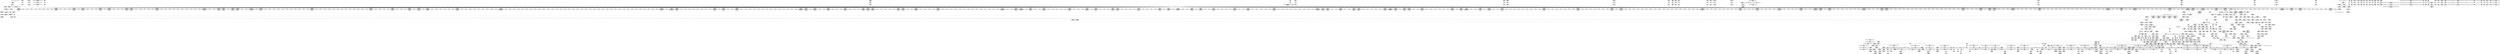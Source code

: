 digraph {
	CE0x3c654e0 [shape=record,shape=Mrecord,label="{CE0x3c654e0|i64*_getelementptr_inbounds_(_8_x_i64_,_8_x_i64_*___llvm_gcov_ctr154,_i64_0,_i64_6)|*Constant*|*SummSink*}"]
	CE0x3ca33f0 [shape=record,shape=Mrecord,label="{CE0x3ca33f0|cred_sid:tmp3|*SummSink*}"]
	CE0x3c399b0 [shape=record,shape=Mrecord,label="{CE0x3c399b0|selinux_inode_follow_link:tmp17|security/selinux/hooks.c,2812|*SummSource*}"]
	CE0x3cb73a0 [shape=record,shape=Mrecord,label="{CE0x3cb73a0|12:_i32,_56:_i8*,_:_CRE_295,296_}"]
	CE0x3c83d80 [shape=record,shape=Mrecord,label="{CE0x3c83d80|_call_void_mcount()_#3}"]
	CE0x3c543b0 [shape=record,shape=Mrecord,label="{CE0x3c543b0|i64*_getelementptr_inbounds_(_11_x_i64_,_11_x_i64_*___llvm_gcov_ctr230,_i64_0,_i64_9)|*Constant*}"]
	CE0x3cb7010 [shape=record,shape=Mrecord,label="{CE0x3cb7010|12:_i32,_56:_i8*,_:_CRE_292,293_}"]
	CE0x3c84eb0 [shape=record,shape=Mrecord,label="{CE0x3c84eb0|inode_has_perm:adp|Function::inode_has_perm&Arg::adp::|*SummSource*}"]
	CE0x3c510c0 [shape=record,shape=Mrecord,label="{CE0x3c510c0|12:_i32,_56:_i8*,_:_CRE_159,160_}"]
	CE0x3c42290 [shape=record,shape=Mrecord,label="{CE0x3c42290|selinux_inode_follow_link:entry|*SummSource*}"]
	CE0x3c5e7d0 [shape=record,shape=Mrecord,label="{CE0x3c5e7d0|_ret_i32_%call,_!dbg_!27723|security/selinux/hooks.c,1632|*SummSource*}"]
	CE0x3c395e0 [shape=record,shape=Mrecord,label="{CE0x3c395e0|i64*_getelementptr_inbounds_(_11_x_i64_,_11_x_i64_*___llvm_gcov_ctr230,_i64_0,_i64_9)|*Constant*|*SummSink*}"]
	CE0x3c39c30 [shape=record,shape=Mrecord,label="{CE0x3c39c30|selinux_inode_follow_link:tmp18|security/selinux/hooks.c,2812}"]
	CE0x3c95860 [shape=record,shape=Mrecord,label="{CE0x3c95860|__validate_creds:conv|include/linux/cred.h,173}"]
	CE0x3cd5b20 [shape=record,shape=Mrecord,label="{CE0x3cd5b20|inode_has_perm:tmp17|security/selinux/hooks.c,1617|*SummSource*}"]
	CE0x3c34580 [shape=record,shape=Mrecord,label="{CE0x3c34580|selinux_inode_follow_link:tmp13|security/selinux/hooks.c,2812}"]
	CE0x3c4e820 [shape=record,shape=Mrecord,label="{CE0x3c4e820|104:_%struct.inode*,_:_CRE_205,206_}"]
	CE0x3caad10 [shape=record,shape=Mrecord,label="{CE0x3caad10|cred_sid:tmp6|security/selinux/hooks.c,197|*SummSink*}"]
	CE0x3c53270 [shape=record,shape=Mrecord,label="{CE0x3c53270|_call_void___invalid_creds(%struct.cred*_%cred,_i8*_%file,_i32_%line)_#10,_!dbg_!27721|include/linux/cred.h,174}"]
	CE0x3cbd8a0 [shape=record,shape=Mrecord,label="{CE0x3cbd8a0|12:_i32,_56:_i8*,_:_CRE_552,553_}"]
	CE0x3c54a90 [shape=record,shape=Mrecord,label="{CE0x3c54a90|104:_%struct.inode*,_:_CRE_90,91_}"]
	CE0x3c681c0 [shape=record,shape=Mrecord,label="{CE0x3c681c0|get_current:entry|*SummSource*}"]
	CE0x3cc9610 [shape=record,shape=Mrecord,label="{CE0x3cc9610|12:_i32,_56:_i8*,_:_CRE_898,899_}"]
	CE0x3cb1b10 [shape=record,shape=Mrecord,label="{CE0x3cb1b10|12:_i32,_56:_i8*,_:_CRE_195,196_}"]
	CE0x3c55720 [shape=record,shape=Mrecord,label="{CE0x3c55720|selinux_inode_follow_link:tmp6|security/selinux/hooks.c,2812|*SummSource*}"]
	CE0x3c94e70 [shape=record,shape=Mrecord,label="{CE0x3c94e70|cred_sid:tmp1}"]
	CE0x3c5cae0 [shape=record,shape=Mrecord,label="{CE0x3c5cae0|GLOBAL:dentry_has_perm|*Constant*|*SummSource*}"]
	CE0x3c5cf00 [shape=record,shape=Mrecord,label="{CE0x3c5cf00|dentry_has_perm:cred|Function::dentry_has_perm&Arg::cred::}"]
	CE0x3c3c590 [shape=record,shape=Mrecord,label="{CE0x3c3c590|get_current:tmp3|*SummSource*}"]
	CE0x3cd5ee0 [shape=record,shape=Mrecord,label="{CE0x3cd5ee0|i32_22|*Constant*}"]
	CE0x3cf8a80 [shape=record,shape=Mrecord,label="{CE0x3cf8a80|0:_i32,_4:_i32,_8:_i32,_12:_i32,_:_CMRE_4,8_|*MultipleSource*|security/selinux/hooks.c,196|*LoadInst*|security/selinux/hooks.c,196|security/selinux/hooks.c,197}"]
	CE0x3ccb290 [shape=record,shape=Mrecord,label="{CE0x3ccb290|12:_i32,_56:_i8*,_:_CRE_922,923_}"]
	CE0x3c988b0 [shape=record,shape=Mrecord,label="{CE0x3c988b0|cred_sid:tmp1|*SummSink*}"]
	CE0x3c9a460 [shape=record,shape=Mrecord,label="{CE0x3c9a460|104:_%struct.inode*,_:_CRE_177,178_}"]
	CE0x3c92b50 [shape=record,shape=Mrecord,label="{CE0x3c92b50|i8_10|*Constant*}"]
	CE0x3c55c30 [shape=record,shape=Mrecord,label="{CE0x3c55c30|i64*_getelementptr_inbounds_(_11_x_i64_,_11_x_i64_*___llvm_gcov_ctr230,_i64_0,_i64_0)|*Constant*}"]
	CE0x3ca7f40 [shape=record,shape=Mrecord,label="{CE0x3ca7f40|104:_%struct.inode*,_:_CRE_72,80_|*MultipleSource*|Function::selinux_inode_follow_link&Arg::dentry::|Function::dentry_has_perm&Arg::dentry::|security/selinux/hooks.c,1627}"]
	CE0x3cdbbb0 [shape=record,shape=Mrecord,label="{CE0x3cdbbb0|inode_has_perm:lnot|security/selinux/hooks.c,1611|*SummSource*}"]
	CE0x3cbeec0 [shape=record,shape=Mrecord,label="{CE0x3cbeec0|12:_i32,_56:_i8*,_:_CRE_569,570_}"]
	CE0x3cc5af0 [shape=record,shape=Mrecord,label="{CE0x3cc5af0|12:_i32,_56:_i8*,_:_CRE_800,804_|*MultipleSource*|Function::inode_has_perm&Arg::inode::|*LoadInst*|security/selinux/hooks.c,1627|security/selinux/hooks.c,1611}"]
	CE0x3cd66c0 [shape=record,shape=Mrecord,label="{CE0x3cd66c0|__validate_creds:tmp3|include/linux/cred.h,173|*SummSource*}"]
	CE0x3cbae10 [shape=record,shape=Mrecord,label="{CE0x3cbae10|12:_i32,_56:_i8*,_:_CRE_472,473_}"]
	CE0x3c85b10 [shape=record,shape=Mrecord,label="{CE0x3c85b10|inode_has_perm:do.body}"]
	CE0x3cdc210 [shape=record,shape=Mrecord,label="{CE0x3cdc210|inode_has_perm:lnot1|security/selinux/hooks.c,1611|*SummSink*}"]
	CE0x3c98570 [shape=record,shape=Mrecord,label="{CE0x3c98570|inode_has_perm:if.end|*SummSink*}"]
	CE0x3cdcdf0 [shape=record,shape=Mrecord,label="{CE0x3cdcdf0|i64_0|*Constant*}"]
	CE0x3c65240 [shape=record,shape=Mrecord,label="{CE0x3c65240|i64*_getelementptr_inbounds_(_8_x_i64_,_8_x_i64_*___llvm_gcov_ctr154,_i64_0,_i64_6)|*Constant*|*SummSource*}"]
	CE0x3c3d440 [shape=record,shape=Mrecord,label="{CE0x3c3d440|dentry_has_perm:call|security/selinux/hooks.c,1632}"]
	CE0x3cde850 [shape=record,shape=Mrecord,label="{CE0x3cde850|GLOBAL:__llvm_gcov_ctr154|Global_var:__llvm_gcov_ctr154}"]
	CE0x3c96010 [shape=record,shape=Mrecord,label="{CE0x3c96010|cred_sid:tmp2|*SummSource*}"]
	CE0x3c651d0 [shape=record,shape=Mrecord,label="{CE0x3c651d0|i64*_getelementptr_inbounds_(_8_x_i64_,_8_x_i64_*___llvm_gcov_ctr154,_i64_0,_i64_6)|*Constant*}"]
	CE0x3cc6780 [shape=record,shape=Mrecord,label="{CE0x3cc6780|12:_i32,_56:_i8*,_:_CRE_848,856_|*MultipleSource*|Function::inode_has_perm&Arg::inode::|*LoadInst*|security/selinux/hooks.c,1627|security/selinux/hooks.c,1611}"]
	CE0x3c9bf90 [shape=record,shape=Mrecord,label="{CE0x3c9bf90|get_current:tmp|*SummSource*}"]
	CE0x3c36d30 [shape=record,shape=Mrecord,label="{CE0x3c36d30|i32_1|*Constant*}"]
	CE0x3cc94e0 [shape=record,shape=Mrecord,label="{CE0x3cc94e0|12:_i32,_56:_i8*,_:_CRE_897,898_}"]
	CE0x3cc2a20 [shape=record,shape=Mrecord,label="{CE0x3cc2a20|12:_i32,_56:_i8*,_:_CRE_619,620_}"]
	CE0x3cc1be0 [shape=record,shape=Mrecord,label="{CE0x3cc1be0|12:_i32,_56:_i8*,_:_CRE_607,608_}"]
	CE0x3cdfb90 [shape=record,shape=Mrecord,label="{CE0x3cdfb90|inode_has_perm:tmp9|security/selinux/hooks.c,1611|*SummSink*}"]
	CE0x3c42960 [shape=record,shape=Mrecord,label="{CE0x3c42960|selinux_inode_follow_link:tmp20|security/selinux/hooks.c,2812|*SummSink*}"]
	CE0x3ccaf00 [shape=record,shape=Mrecord,label="{CE0x3ccaf00|12:_i32,_56:_i8*,_:_CRE_919,920_}"]
	CE0x3c82c10 [shape=record,shape=Mrecord,label="{CE0x3c82c10|GLOBAL:llvm.expect.i64|*Constant*}"]
	CE0x3c320f0 [shape=record,shape=Mrecord,label="{CE0x3c320f0|selinux_inode_follow_link:tmp}"]
	CE0x3c9f440 [shape=record,shape=Mrecord,label="{CE0x3c9f440|104:_%struct.inode*,_:_CRE_162,163_}"]
	CE0x3c9fa90 [shape=record,shape=Mrecord,label="{CE0x3c9fa90|__validate_creds:lnot.ext|include/linux/cred.h,173|*SummSink*}"]
	CE0x3c9acd0 [shape=record,shape=Mrecord,label="{CE0x3c9acd0|104:_%struct.inode*,_:_CRE_186,187_}"]
	CE0x3cc52a0 [shape=record,shape=Mrecord,label="{CE0x3cc52a0|12:_i32,_56:_i8*,_:_CRE_760,768_|*MultipleSource*|Function::inode_has_perm&Arg::inode::|*LoadInst*|security/selinux/hooks.c,1627|security/selinux/hooks.c,1611}"]
	CE0x3c42540 [shape=record,shape=Mrecord,label="{CE0x3c42540|i64*_getelementptr_inbounds_(_11_x_i64_,_11_x_i64_*___llvm_gcov_ctr230,_i64_0,_i64_10)|*Constant*|*SummSource*}"]
	CE0x3c596e0 [shape=record,shape=Mrecord,label="{CE0x3c596e0|i64*_getelementptr_inbounds_(_11_x_i64_,_11_x_i64_*___llvm_gcov_ctr230,_i64_0,_i64_1)|*Constant*|*SummSource*}"]
	CE0x3cc0b40 [shape=record,shape=Mrecord,label="{CE0x3cc0b40|12:_i32,_56:_i8*,_:_CRE_593,594_}"]
	CE0x3ca8ba0 [shape=record,shape=Mrecord,label="{CE0x3ca8ba0|12:_i32,_56:_i8*,_:_CRE_48,56_|*MultipleSource*|Function::inode_has_perm&Arg::inode::|*LoadInst*|security/selinux/hooks.c,1627|security/selinux/hooks.c,1611}"]
	CE0x3ca0b40 [shape=record,shape=Mrecord,label="{CE0x3ca0b40|GLOBAL:creds_are_invalid|*Constant*|*SummSink*}"]
	CE0x3cb6b50 [shape=record,shape=Mrecord,label="{CE0x3cb6b50|12:_i32,_56:_i8*,_:_CRE_288,289_}"]
	CE0x3c35590 [shape=record,shape=Mrecord,label="{CE0x3c35590|selinux_inode_follow_link:if.then|*SummSink*}"]
	CE0x3c3af30 [shape=record,shape=Mrecord,label="{CE0x3c3af30|selinux_inode_follow_link:tmp16|security/selinux/hooks.c,2812|*SummSink*}"]
	CE0x3ccb3c0 [shape=record,shape=Mrecord,label="{CE0x3ccb3c0|12:_i32,_56:_i8*,_:_CRE_923,924_}"]
	CE0x3c4a7f0 [shape=record,shape=Mrecord,label="{CE0x3c4a7f0|__validate_creds:tobool|include/linux/cred.h,173|*SummSink*}"]
	CE0x3c8ee90 [shape=record,shape=Mrecord,label="{CE0x3c8ee90|__validate_creds:tmp4|include/linux/cred.h,173|*SummSink*}"]
	CE0x3cb7d20 [shape=record,shape=Mrecord,label="{CE0x3cb7d20|12:_i32,_56:_i8*,_:_CRE_303,304_}"]
	CE0x3cc8ef0 [shape=record,shape=Mrecord,label="{CE0x3cc8ef0|12:_i32,_56:_i8*,_:_CRE_892,893_}"]
	CE0x3c8b9b0 [shape=record,shape=Mrecord,label="{CE0x3c8b9b0|avc_has_perm:entry|*SummSource*}"]
	CE0x3c67160 [shape=record,shape=Mrecord,label="{CE0x3c67160|GLOBAL:get_current|*Constant*}"]
	CE0x3cc1850 [shape=record,shape=Mrecord,label="{CE0x3cc1850|12:_i32,_56:_i8*,_:_CRE_604,605_}"]
	CE0x3ca35d0 [shape=record,shape=Mrecord,label="{CE0x3ca35d0|inode_has_perm:if.then}"]
	CE0x3c5cc60 [shape=record,shape=Mrecord,label="{CE0x3c5cc60|GLOBAL:dentry_has_perm|*Constant*|*SummSink*}"]
	CE0x3cb6c80 [shape=record,shape=Mrecord,label="{CE0x3cb6c80|12:_i32,_56:_i8*,_:_CRE_289,290_}"]
	CE0x3cb3d00 [shape=record,shape=Mrecord,label="{CE0x3cb3d00|12:_i32,_56:_i8*,_:_CRE_249,250_}"]
	CE0x3cbf250 [shape=record,shape=Mrecord,label="{CE0x3cbf250|12:_i32,_56:_i8*,_:_CRE_572,573_}"]
	CE0x3c61ca0 [shape=record,shape=Mrecord,label="{CE0x3c61ca0|__validate_creds:expval|include/linux/cred.h,173|*SummSource*}"]
	CE0x3cf9590 [shape=record,shape=Mrecord,label="{CE0x3cf9590|cred_sid:tmp6|security/selinux/hooks.c,197}"]
	CE0x3c685c0 [shape=record,shape=Mrecord,label="{CE0x3c685c0|_ret_%struct.task_struct*_%tmp4,_!dbg_!27714|./arch/x86/include/asm/current.h,14}"]
	CE0x3cb9490 [shape=record,shape=Mrecord,label="{CE0x3cb9490|12:_i32,_56:_i8*,_:_CRE_376,384_|*MultipleSource*|Function::inode_has_perm&Arg::inode::|*LoadInst*|security/selinux/hooks.c,1627|security/selinux/hooks.c,1611}"]
	CE0x3cc7730 [shape=record,shape=Mrecord,label="{CE0x3cc7730|12:_i32,_56:_i8*,_:_CRE_872,873_}"]
	CE0x3c9a370 [shape=record,shape=Mrecord,label="{CE0x3c9a370|104:_%struct.inode*,_:_CRE_176,177_}"]
	CE0x3c95260 [shape=record,shape=Mrecord,label="{CE0x3c95260|inode_has_perm:tmp2|*SummSource*}"]
	CE0x3cfa1e0 [shape=record,shape=Mrecord,label="{CE0x3cfa1e0|COLLAPSED:_GCMRE___llvm_gcov_ctr155_internal_global_5_x_i64_zeroinitializer:_elem_0:default:}"]
	CE0x3c9aa00 [shape=record,shape=Mrecord,label="{CE0x3c9aa00|104:_%struct.inode*,_:_CRE_183,184_}"]
	CE0x3c40d40 [shape=record,shape=Mrecord,label="{CE0x3c40d40|selinux_inode_follow_link:entry|*SummSink*}"]
	CE0x3c3ca50 [shape=record,shape=Mrecord,label="{CE0x3c3ca50|12:_i32,_56:_i8*,_:_CRE_128,136_|*MultipleSource*|Function::inode_has_perm&Arg::inode::|*LoadInst*|security/selinux/hooks.c,1627|security/selinux/hooks.c,1611}"]
	CE0x3cc9280 [shape=record,shape=Mrecord,label="{CE0x3cc9280|12:_i32,_56:_i8*,_:_CRE_895,896_}"]
	CE0x3cc4c40 [shape=record,shape=Mrecord,label="{CE0x3cc4c40|12:_i32,_56:_i8*,_:_CRE_736,740_|*MultipleSource*|Function::inode_has_perm&Arg::inode::|*LoadInst*|security/selinux/hooks.c,1627|security/selinux/hooks.c,1611}"]
	CE0x3c97850 [shape=record,shape=Mrecord,label="{CE0x3c97850|_call_void_mcount()_#3}"]
	CE0x3c99290 [shape=record,shape=Mrecord,label="{CE0x3c99290|_call_void_mcount()_#3}"]
	CE0x3c9f530 [shape=record,shape=Mrecord,label="{CE0x3c9f530|104:_%struct.inode*,_:_CRE_163,164_}"]
	CE0x3cb36c0 [shape=record,shape=Mrecord,label="{CE0x3cb36c0|12:_i32,_56:_i8*,_:_CRE_243,244_}"]
	CE0x3cdb590 [shape=record,shape=Mrecord,label="{CE0x3cdb590|inode_has_perm:tobool|security/selinux/hooks.c,1611|*SummSource*}"]
	CE0x3caf420 [shape=record,shape=Mrecord,label="{CE0x3caf420|i32_1|*Constant*}"]
	CE0x3ca3930 [shape=record,shape=Mrecord,label="{CE0x3ca3930|__validate_creds:tmp1}"]
	CE0x3cb7600 [shape=record,shape=Mrecord,label="{CE0x3cb7600|12:_i32,_56:_i8*,_:_CRE_297,298_}"]
	CE0x3cb8e60 [shape=record,shape=Mrecord,label="{CE0x3cb8e60|12:_i32,_56:_i8*,_:_CRE_344,352_|*MultipleSource*|Function::inode_has_perm&Arg::inode::|*LoadInst*|security/selinux/hooks.c,1627|security/selinux/hooks.c,1611}"]
	CE0x3cc8a30 [shape=record,shape=Mrecord,label="{CE0x3cc8a30|12:_i32,_56:_i8*,_:_CRE_888,889_}"]
	CE0x3cba590 [shape=record,shape=Mrecord,label="{CE0x3cba590|12:_i32,_56:_i8*,_:_CRE_440,448_|*MultipleSource*|Function::inode_has_perm&Arg::inode::|*LoadInst*|security/selinux/hooks.c,1627|security/selinux/hooks.c,1611}"]
	CE0x3cf5e00 [shape=record,shape=Mrecord,label="{CE0x3cf5e00|i32_3|*Constant*|*SummSink*}"]
	CE0x3c49760 [shape=record,shape=Mrecord,label="{CE0x3c49760|_call_void_mcount()_#3|*SummSink*}"]
	CE0x3cdb330 [shape=record,shape=Mrecord,label="{CE0x3cdb330|inode_has_perm:and|security/selinux/hooks.c,1611|*SummSource*}"]
	CE0x3c96410 [shape=record,shape=Mrecord,label="{CE0x3c96410|i64*_getelementptr_inbounds_(_8_x_i64_,_8_x_i64_*___llvm_gcov_ctr154,_i64_0,_i64_1)|*Constant*|*SummSink*}"]
	CE0x3ca79d0 [shape=record,shape=Mrecord,label="{CE0x3ca79d0|dentry_has_perm:ad|security/selinux/hooks.c, 1628|*SummSink*}"]
	CE0x3c4eaf0 [shape=record,shape=Mrecord,label="{CE0x3c4eaf0|104:_%struct.inode*,_:_CRE_208,209_}"]
	CE0x3cbbce0 [shape=record,shape=Mrecord,label="{CE0x3cbbce0|12:_i32,_56:_i8*,_:_CRE_483,484_}"]
	CE0x3c68060 [shape=record,shape=Mrecord,label="{CE0x3c68060|get_current:entry}"]
	CE0x3c51a20 [shape=record,shape=Mrecord,label="{CE0x3c51a20|12:_i32,_56:_i8*,_:_CRE_169,170_}"]
	CE0x3c3b5f0 [shape=record,shape=Mrecord,label="{CE0x3c3b5f0|i8_1|*Constant*|*SummSink*}"]
	CE0x3c82ab0 [shape=record,shape=Mrecord,label="{CE0x3c82ab0|__validate_creds:conv|include/linux/cred.h,173|*SummSink*}"]
	CE0x3cbd400 [shape=record,shape=Mrecord,label="{CE0x3cbd400|12:_i32,_56:_i8*,_:_CRE_540,544_|*MultipleSource*|Function::inode_has_perm&Arg::inode::|*LoadInst*|security/selinux/hooks.c,1627|security/selinux/hooks.c,1611}"]
	CE0x3c57c70 [shape=record,shape=Mrecord,label="{CE0x3c57c70|i64_5|*Constant*|*SummSource*}"]
	CE0x3cf5bb0 [shape=record,shape=Mrecord,label="{CE0x3cf5bb0|i32_3|*Constant*}"]
	CE0x3ca9340 [shape=record,shape=Mrecord,label="{CE0x3ca9340|12:_i32,_56:_i8*,_:_CRE_104,112_|*MultipleSource*|Function::inode_has_perm&Arg::inode::|*LoadInst*|security/selinux/hooks.c,1627|security/selinux/hooks.c,1611}"]
	CE0x3c55060 [shape=record,shape=Mrecord,label="{CE0x3c55060|104:_%struct.inode*,_:_CRE_104,112_|*MultipleSource*|Function::selinux_inode_follow_link&Arg::dentry::|Function::dentry_has_perm&Arg::dentry::|security/selinux/hooks.c,1627}"]
	CE0x3c3d030 [shape=record,shape=Mrecord,label="{CE0x3c3d030|dentry_has_perm:u|security/selinux/hooks.c,1631}"]
	CE0x3c94b90 [shape=record,shape=Mrecord,label="{CE0x3c94b90|i32_4|*Constant*|*SummSource*}"]
	CE0x3c4e730 [shape=record,shape=Mrecord,label="{CE0x3c4e730|104:_%struct.inode*,_:_CRE_204,205_}"]
	CE0x3cc02f0 [shape=record,shape=Mrecord,label="{CE0x3cc02f0|12:_i32,_56:_i8*,_:_CRE_586,587_}"]
	CE0x3cdcc80 [shape=record,shape=Mrecord,label="{CE0x3cdcc80|GLOBAL:llvm.expect.i64|*Constant*}"]
	CE0x3c3f9c0 [shape=record,shape=Mrecord,label="{CE0x3c3f9c0|i64*_getelementptr_inbounds_(_11_x_i64_,_11_x_i64_*___llvm_gcov_ctr230,_i64_0,_i64_0)|*Constant*|*SummSink*}"]
	CE0x3c9c670 [shape=record,shape=Mrecord,label="{CE0x3c9c670|get_current:tmp}"]
	CE0x3c582c0 [shape=record,shape=Mrecord,label="{CE0x3c582c0|selinux_inode_follow_link:tmp11|security/selinux/hooks.c,2812|*SummSink*}"]
	CE0x3caf2e0 [shape=record,shape=Mrecord,label="{CE0x3caf2e0|cred_sid:tmp5|security/selinux/hooks.c,196|*SummSink*}"]
	CE0x3c28720 [shape=record,shape=Mrecord,label="{CE0x3c28720|selinux_inode_follow_link:tmp|*SummSink*}"]
	CE0x3cb3970 [shape=record,shape=Mrecord,label="{CE0x3cb3970|12:_i32,_56:_i8*,_:_CRE_246,247_}"]
	CE0x3c943a0 [shape=record,shape=Mrecord,label="{CE0x3c943a0|_call_void_mcount()_#3}"]
	CE0x3cc9c00 [shape=record,shape=Mrecord,label="{CE0x3cc9c00|12:_i32,_56:_i8*,_:_CRE_903,904_}"]
	CE0x3c45570 [shape=record,shape=Mrecord,label="{CE0x3c45570|selinux_inode_follow_link:land.lhs.true}"]
	CE0x3ccd3c0 [shape=record,shape=Mrecord,label="{CE0x3ccd3c0|12:_i32,_56:_i8*,_:_CRE_981,982_}"]
	CE0x3c9fb70 [shape=record,shape=Mrecord,label="{CE0x3c9fb70|__validate_creds:conv|include/linux/cred.h,173|*SummSource*}"]
	CE0x3cc5d10 [shape=record,shape=Mrecord,label="{CE0x3cc5d10|12:_i32,_56:_i8*,_:_CRE_808,816_|*MultipleSource*|Function::inode_has_perm&Arg::inode::|*LoadInst*|security/selinux/hooks.c,1627|security/selinux/hooks.c,1611}"]
	CE0x3cc1d10 [shape=record,shape=Mrecord,label="{CE0x3cc1d10|12:_i32,_56:_i8*,_:_CRE_608,609_}"]
	CE0x3cc7600 [shape=record,shape=Mrecord,label="{CE0x3cc7600|12:_i32,_56:_i8*,_:_CRE_871,872_}"]
	CE0x3ccb030 [shape=record,shape=Mrecord,label="{CE0x3ccb030|12:_i32,_56:_i8*,_:_CRE_920,921_}"]
	CE0x3c30c90 [shape=record,shape=Mrecord,label="{CE0x3c30c90|selinux_inode_follow_link:if.end|*SummSource*}"]
	CE0x3cb6db0 [shape=record,shape=Mrecord,label="{CE0x3cb6db0|12:_i32,_56:_i8*,_:_CRE_290,291_}"]
	CE0x3caeeb0 [shape=record,shape=Mrecord,label="{CE0x3caeeb0|cred_sid:tmp4|*LoadInst*|security/selinux/hooks.c,196|*SummSink*}"]
	CE0x3cbdac0 [shape=record,shape=Mrecord,label="{CE0x3cbdac0|12:_i32,_56:_i8*,_:_CRE_553,554_}"]
	CE0x3c68eb0 [shape=record,shape=Mrecord,label="{CE0x3c68eb0|selinux_inode_follow_link:cred4|security/selinux/hooks.c,2812|*SummSource*}"]
	CE0x3c8a8d0 [shape=record,shape=Mrecord,label="{CE0x3c8a8d0|inode_has_perm:sclass|security/selinux/hooks.c,1617|*SummSink*}"]
	CE0x3c4ebe0 [shape=record,shape=Mrecord,label="{CE0x3c4ebe0|104:_%struct.inode*,_:_CRE_209,210_}"]
	CE0x3c50630 [shape=record,shape=Mrecord,label="{CE0x3c50630|selinux_inode_follow_link:tobool1|security/selinux/hooks.c,2812|*SummSink*}"]
	CE0x3ca8280 [shape=record,shape=Mrecord,label="{CE0x3ca8280|104:_%struct.inode*,_:_CRE_88,89_}"]
	CE0x3cdb880 [shape=record,shape=Mrecord,label="{CE0x3cdb880|i1_true|*Constant*}"]
	CE0x3cc8c90 [shape=record,shape=Mrecord,label="{CE0x3cc8c90|12:_i32,_56:_i8*,_:_CRE_890,891_}"]
	CE0x3c39a20 [shape=record,shape=Mrecord,label="{CE0x3c39a20|selinux_inode_follow_link:tmp17|security/selinux/hooks.c,2812|*SummSink*}"]
	CE0x3c9ef90 [shape=record,shape=Mrecord,label="{CE0x3c9ef90|104:_%struct.inode*,_:_CRE_157,158_}"]
	CE0x3c4deb0 [shape=record,shape=Mrecord,label="{CE0x3c4deb0|dentry_has_perm:d_inode|security/selinux/hooks.c,1627|*SummSink*}"]
	CE0x3cb1cf0 [shape=record,shape=Mrecord,label="{CE0x3cb1cf0|12:_i32,_56:_i8*,_:_CRE_197,198_}"]
	CE0x3c87400 [shape=record,shape=Mrecord,label="{CE0x3c87400|__validate_creds:file|Function::__validate_creds&Arg::file::|*SummSource*}"]
	CE0x3c98480 [shape=record,shape=Mrecord,label="{CE0x3c98480|inode_has_perm:if.end|*SummSource*}"]
	CE0x3c55150 [shape=record,shape=Mrecord,label="{CE0x3c55150|104:_%struct.inode*,_:_CRE_112,144_|*MultipleSource*|Function::selinux_inode_follow_link&Arg::dentry::|Function::dentry_has_perm&Arg::dentry::|security/selinux/hooks.c,1627}"]
	CE0x3c9a190 [shape=record,shape=Mrecord,label="{CE0x3c9a190|104:_%struct.inode*,_:_CRE_174,175_}"]
	CE0x3c8bfe0 [shape=record,shape=Mrecord,label="{CE0x3c8bfe0|avc_has_perm:ssid|Function::avc_has_perm&Arg::ssid::|*SummSink*}"]
	CE0x3cd5d20 [shape=record,shape=Mrecord,label="{CE0x3cd5d20|inode_has_perm:tmp17|security/selinux/hooks.c,1617|*SummSink*}"]
	CE0x3c4e640 [shape=record,shape=Mrecord,label="{CE0x3c4e640|104:_%struct.inode*,_:_CRE_203,204_}"]
	CE0x3c32160 [shape=record,shape=Mrecord,label="{CE0x3c32160|COLLAPSED:_GCMRE___llvm_gcov_ctr230_internal_global_11_x_i64_zeroinitializer:_elem_0:default:}"]
	CE0x3c48c10 [shape=record,shape=Mrecord,label="{CE0x3c48c10|GLOBAL:creds_are_invalid|*Constant*}"]
	CE0x3c4cec0 [shape=record,shape=Mrecord,label="{CE0x3c4cec0|i8*_getelementptr_inbounds_(_25_x_i8_,_25_x_i8_*_.str3,_i32_0,_i32_0)|*Constant*|*SummSink*}"]
	CE0x3c33aa0 [shape=record,shape=Mrecord,label="{CE0x3c33aa0|i32_0|*Constant*}"]
	CE0x3c473b0 [shape=record,shape=Mrecord,label="{CE0x3c473b0|i1_true|*Constant*|*SummSink*}"]
	CE0x3c48930 [shape=record,shape=Mrecord,label="{CE0x3c48930|__validate_creds:file|Function::__validate_creds&Arg::file::}"]
	CE0x3cc4800 [shape=record,shape=Mrecord,label="{CE0x3cc4800|12:_i32,_56:_i8*,_:_CRE_712,728_|*MultipleSource*|Function::inode_has_perm&Arg::inode::|*LoadInst*|security/selinux/hooks.c,1627|security/selinux/hooks.c,1611}"]
	CE0x3cc5f30 [shape=record,shape=Mrecord,label="{CE0x3cc5f30|12:_i32,_56:_i8*,_:_CRE_816,824_|*MultipleSource*|Function::inode_has_perm&Arg::inode::|*LoadInst*|security/selinux/hooks.c,1627|security/selinux/hooks.c,1611}"]
	CE0x3c5d220 [shape=record,shape=Mrecord,label="{CE0x3c5d220|dentry_has_perm:cred|Function::dentry_has_perm&Arg::cred::|*SummSink*}"]
	CE0x3c4e550 [shape=record,shape=Mrecord,label="{CE0x3c4e550|104:_%struct.inode*,_:_CRE_202,203_}"]
	CE0x3cc6590 [shape=record,shape=Mrecord,label="{CE0x3cc6590|12:_i32,_56:_i8*,_:_CRE_840,848_|*MultipleSource*|Function::inode_has_perm&Arg::inode::|*LoadInst*|security/selinux/hooks.c,1627|security/selinux/hooks.c,1611}"]
	CE0x3cdcb50 [shape=record,shape=Mrecord,label="{CE0x3cdcb50|inode_has_perm:conv|security/selinux/hooks.c,1611|*SummSink*}"]
	CE0x3cbc530 [shape=record,shape=Mrecord,label="{CE0x3cbc530|12:_i32,_56:_i8*,_:_CRE_500,504_|*MultipleSource*|Function::inode_has_perm&Arg::inode::|*LoadInst*|security/selinux/hooks.c,1627|security/selinux/hooks.c,1611}"]
	CE0x3cbe670 [shape=record,shape=Mrecord,label="{CE0x3cbe670|12:_i32,_56:_i8*,_:_CRE_562,563_}"]
	CE0x3c4d630 [shape=record,shape=Mrecord,label="{CE0x3c4d630|dentry_has_perm:tmp1|*SummSink*}"]
	CE0x3c9f710 [shape=record,shape=Mrecord,label="{CE0x3c9f710|104:_%struct.inode*,_:_CRE_165,166_}"]
	CE0x3ca0f00 [shape=record,shape=Mrecord,label="{CE0x3ca0f00|inode_has_perm:do.end|*SummSource*}"]
	CE0x3c3d660 [shape=record,shape=Mrecord,label="{CE0x3c3d660|dentry_has_perm:dentry1|security/selinux/hooks.c,1631|*SummSink*}"]
	CE0x3c89300 [shape=record,shape=Mrecord,label="{CE0x3c89300|i64*_getelementptr_inbounds_(_2_x_i64_,_2_x_i64_*___llvm_gcov_ctr153,_i64_0,_i64_0)|*Constant*}"]
	CE0x3ce1550 [shape=record,shape=Mrecord,label="{CE0x3ce1550|i32_512|*Constant*|*SummSource*}"]
	CE0x3c3d0a0 [shape=record,shape=Mrecord,label="{CE0x3c3d0a0|dentry_has_perm:u|security/selinux/hooks.c,1631|*SummSource*}"]
	CE0x3c5f040 [shape=record,shape=Mrecord,label="{CE0x3c5f040|104:_%struct.inode*,_:_CRE_256,264_|*MultipleSource*|Function::selinux_inode_follow_link&Arg::dentry::|Function::dentry_has_perm&Arg::dentry::|security/selinux/hooks.c,1627}"]
	CE0x3cbb950 [shape=record,shape=Mrecord,label="{CE0x3cbb950|12:_i32,_56:_i8*,_:_CRE_480,481_}"]
	CE0x3cdcae0 [shape=record,shape=Mrecord,label="{CE0x3cdcae0|inode_has_perm:conv|security/selinux/hooks.c,1611|*SummSource*}"]
	CE0x3c4d140 [shape=record,shape=Mrecord,label="{CE0x3c4d140|GLOBAL:__validate_creds|*Constant*|*SummSink*}"]
	CE0x3ccc460 [shape=record,shape=Mrecord,label="{CE0x3ccc460|12:_i32,_56:_i8*,_:_CRE_944,952_|*MultipleSource*|Function::inode_has_perm&Arg::inode::|*LoadInst*|security/selinux/hooks.c,1627|security/selinux/hooks.c,1611}"]
	CE0x3c97660 [shape=record,shape=Mrecord,label="{CE0x3c97660|__validate_creds:cred|Function::__validate_creds&Arg::cred::|*SummSink*}"]
	CE0x3cb2470 [shape=record,shape=Mrecord,label="{CE0x3cb2470|12:_i32,_56:_i8*,_:_CRE_205,206_}"]
	CE0x3c9b270 [shape=record,shape=Mrecord,label="{CE0x3c9b270|104:_%struct.inode*,_:_CRE_192,193_}"]
	CE0x3c60c70 [shape=record,shape=Mrecord,label="{CE0x3c60c70|dentry_has_perm:tmp4|*LoadInst*|security/selinux/hooks.c,1627}"]
	CE0x3c36fc0 [shape=record,shape=Mrecord,label="{CE0x3c36fc0|i32_1|*Constant*|*SummSource*}"]
	CE0x34420e0 [shape=record,shape=Mrecord,label="{CE0x34420e0|selinux_inode_follow_link:tmp3|*SummSink*}"]
	CE0x3c60210 [shape=record,shape=Mrecord,label="{CE0x3c60210|104:_%struct.inode*,_:_CRE_308,309_}"]
	CE0x3cd3260 [shape=record,shape=Mrecord,label="{CE0x3cd3260|inode_has_perm:tmp15|*LoadInst*|security/selinux/hooks.c,1615}"]
	CE0x3cbbbb0 [shape=record,shape=Mrecord,label="{CE0x3cbbbb0|12:_i32,_56:_i8*,_:_CRE_482,483_}"]
	CE0x3c4e190 [shape=record,shape=Mrecord,label="{CE0x3c4e190|104:_%struct.inode*,_:_CRE_198,199_}"]
	CE0x3c59940 [shape=record,shape=Mrecord,label="{CE0x3c59940|i64*_getelementptr_inbounds_(_8_x_i64_,_8_x_i64_*___llvm_gcov_ctr154,_i64_0,_i64_0)|*Constant*|*SummSink*}"]
	CE0x3cb2650 [shape=record,shape=Mrecord,label="{CE0x3cb2650|12:_i32,_56:_i8*,_:_CRE_207,208_}"]
	CE0x3c64570 [shape=record,shape=Mrecord,label="{CE0x3c64570|selinux_inode_follow_link:tmp18|security/selinux/hooks.c,2812|*SummSink*}"]
	CE0x3cdd730 [shape=record,shape=Mrecord,label="{CE0x3cdd730|inode_has_perm:expval|security/selinux/hooks.c,1611|*SummSink*}"]
	CE0x3cc7d20 [shape=record,shape=Mrecord,label="{CE0x3cc7d20|12:_i32,_56:_i8*,_:_CRE_877,878_}"]
	CE0x3c51cf0 [shape=record,shape=Mrecord,label="{CE0x3c51cf0|12:_i32,_56:_i8*,_:_CRE_172,173_}"]
	CE0x3cb0b20 [shape=record,shape=Mrecord,label="{CE0x3cb0b20|12:_i32,_56:_i8*,_:_CRE_178,179_}"]
	CE0x3c3e1c0 [shape=record,shape=Mrecord,label="{CE0x3c3e1c0|inode_has_perm:entry|*SummSink*}"]
	CE0x3ccd4c0 [shape=record,shape=Mrecord,label="{CE0x3ccd4c0|12:_i32,_56:_i8*,_:_CRE_982,983_}"]
	CE0x3c3a5a0 [shape=record,shape=Mrecord,label="{CE0x3c3a5a0|selinux_inode_follow_link:tobool|security/selinux/hooks.c,2812|*SummSource*}"]
	CE0x3cb0df0 [shape=record,shape=Mrecord,label="{CE0x3cb0df0|12:_i32,_56:_i8*,_:_CRE_181,182_}"]
	CE0x3cbcff0 [shape=record,shape=Mrecord,label="{CE0x3cbcff0|12:_i32,_56:_i8*,_:_CRE_528,536_|*MultipleSource*|Function::inode_has_perm&Arg::inode::|*LoadInst*|security/selinux/hooks.c,1627|security/selinux/hooks.c,1611}"]
	CE0x3c8a7f0 [shape=record,shape=Mrecord,label="{CE0x3c8a7f0|inode_has_perm:sclass|security/selinux/hooks.c,1617|*SummSource*}"]
	CE0x3c66670 [shape=record,shape=Mrecord,label="{CE0x3c66670|inode_has_perm:call|security/selinux/hooks.c,1614|*SummSink*}"]
	CE0x3c48020 [shape=record,shape=Mrecord,label="{CE0x3c48020|selinux_inode_follow_link:land.lhs.true2|*SummSink*}"]
	CE0x3c97380 [shape=record,shape=Mrecord,label="{CE0x3c97380|__validate_creds:cred|Function::__validate_creds&Arg::cred::}"]
	CE0x3c86f50 [shape=record,shape=Mrecord,label="{CE0x3c86f50|inode_has_perm:bb}"]
	CE0x3cbfd00 [shape=record,shape=Mrecord,label="{CE0x3cbfd00|12:_i32,_56:_i8*,_:_CRE_581,582_}"]
	CE0x3cb7f80 [shape=record,shape=Mrecord,label="{CE0x3cb7f80|12:_i32,_56:_i8*,_:_CRE_305,306_}"]
	CE0x3c99fb0 [shape=record,shape=Mrecord,label="{CE0x3c99fb0|104:_%struct.inode*,_:_CRE_172,173_}"]
	CE0x3c58d70 [shape=record,shape=Mrecord,label="{CE0x3c58d70|GLOBAL:__llvm_gcov_ctr230|Global_var:__llvm_gcov_ctr230|*SummSource*}"]
	CE0x3c93820 [shape=record,shape=Mrecord,label="{CE0x3c93820|i64*_getelementptr_inbounds_(_5_x_i64_,_5_x_i64_*___llvm_gcov_ctr155,_i64_0,_i64_4)|*Constant*|*SummSink*}"]
	CE0x3c60b80 [shape=record,shape=Mrecord,label="{CE0x3c60b80|104:_%struct.inode*,_:_CRE_319,320_}"]
	CE0x3c63cd0 [shape=record,shape=Mrecord,label="{CE0x3c63cd0|selinux_inode_follow_link:tmp8|security/selinux/hooks.c,2812|*SummSink*}"]
	CE0x3c658b0 [shape=record,shape=Mrecord,label="{CE0x3c658b0|inode_has_perm:tmp13|security/selinux/hooks.c,1614}"]
	CE0x3cd3820 [shape=record,shape=Mrecord,label="{CE0x3cd3820|inode_has_perm:tmp15|*LoadInst*|security/selinux/hooks.c,1615|*SummSink*}"]
	CE0x3c61000 [shape=record,shape=Mrecord,label="{CE0x3c61000|dentry_has_perm:type|security/selinux/hooks.c,1630|*SummSource*}"]
	CE0x3441fe0 [shape=record,shape=Mrecord,label="{CE0x3441fe0|selinux_inode_follow_link:tmp3|*SummSource*}"]
	CE0x3cc2690 [shape=record,shape=Mrecord,label="{CE0x3cc2690|12:_i32,_56:_i8*,_:_CRE_616,617_}"]
	CE0x3ccbc10 [shape=record,shape=Mrecord,label="{CE0x3ccbc10|12:_i32,_56:_i8*,_:_CRE_930,931_}"]
	CE0x3cd3aa0 [shape=record,shape=Mrecord,label="{CE0x3cd3aa0|inode_has_perm:tmp16|security/selinux/hooks.c,1615|*SummSource*}"]
	CE0x3ca17d0 [shape=record,shape=Mrecord,label="{CE0x3ca17d0|12:_i32,_56:_i8*,_:_CRE_145,146_}"]
	CE0x3c8cbf0 [shape=record,shape=Mrecord,label="{CE0x3c8cbf0|avc_has_perm:requested|Function::avc_has_perm&Arg::requested::}"]
	CE0x3c975a0 [shape=record,shape=Mrecord,label="{CE0x3c975a0|__validate_creds:cred|Function::__validate_creds&Arg::cred::|*SummSource*}"]
	CE0x3c2fc90 [shape=record,shape=Mrecord,label="{CE0x3c2fc90|selinux_inode_follow_link:tmp14|security/selinux/hooks.c,2812|*SummSource*}"]
	CE0x3c8b8b0 [shape=record,shape=Mrecord,label="{CE0x3c8b8b0|avc_has_perm:entry}"]
	CE0x3cbb470 [shape=record,shape=Mrecord,label="{CE0x3cbb470|12:_i32,_56:_i8*,_:_CRE_475,476_}"]
	CE0x3c8c810 [shape=record,shape=Mrecord,label="{CE0x3c8c810|avc_has_perm:tclass|Function::avc_has_perm&Arg::tclass::|*SummSink*}"]
	CE0x3c38450 [shape=record,shape=Mrecord,label="{CE0x3c38450|i32_2812|*Constant*}"]
	CE0x3ca18c0 [shape=record,shape=Mrecord,label="{CE0x3ca18c0|12:_i32,_56:_i8*,_:_CRE_146,147_}"]
	CE0x3c512a0 [shape=record,shape=Mrecord,label="{CE0x3c512a0|12:_i32,_56:_i8*,_:_CRE_161,162_}"]
	CE0x3caf1d0 [shape=record,shape=Mrecord,label="{CE0x3caf1d0|cred_sid:tmp5|security/selinux/hooks.c,196|*SummSource*}"]
	CE0x3c54bc0 [shape=record,shape=Mrecord,label="{CE0x3c54bc0|104:_%struct.inode*,_:_CRE_91,92_}"]
	CE0x3cc7bf0 [shape=record,shape=Mrecord,label="{CE0x3cc7bf0|12:_i32,_56:_i8*,_:_CRE_876,877_}"]
	CE0x3c87560 [shape=record,shape=Mrecord,label="{CE0x3c87560|__validate_creds:file|Function::__validate_creds&Arg::file::|*SummSink*}"]
	CE0x3cc14c0 [shape=record,shape=Mrecord,label="{CE0x3cc14c0|12:_i32,_56:_i8*,_:_CRE_601,602_}"]
	CE0x3c98d70 [shape=record,shape=Mrecord,label="{CE0x3c98d70|dentry_has_perm:tmp3}"]
	CE0x3cc43f0 [shape=record,shape=Mrecord,label="{CE0x3cc43f0|12:_i32,_56:_i8*,_:_CRE_696,704_|*MultipleSource*|Function::inode_has_perm&Arg::inode::|*LoadInst*|security/selinux/hooks.c,1627|security/selinux/hooks.c,1611}"]
	CE0x3ca0d60 [shape=record,shape=Mrecord,label="{CE0x3ca0d60|inode_has_perm:bb|*SummSource*}"]
	CE0x3ce01e0 [shape=record,shape=Mrecord,label="{CE0x3ce01e0|i64*_getelementptr_inbounds_(_8_x_i64_,_8_x_i64_*___llvm_gcov_ctr154,_i64_0,_i64_5)|*Constant*}"]
	CE0x3c9e810 [shape=record,shape=Mrecord,label="{CE0x3c9e810|104:_%struct.inode*,_:_CRE_149,150_}"]
	CE0x3c50b90 [shape=record,shape=Mrecord,label="{CE0x3c50b90|selinux_inode_follow_link:tmp3}"]
	CE0x3c456f0 [shape=record,shape=Mrecord,label="{CE0x3c456f0|selinux_inode_follow_link:do.end|*SummSink*}"]
	CE0x3cc8570 [shape=record,shape=Mrecord,label="{CE0x3cc8570|12:_i32,_56:_i8*,_:_CRE_884,885_}"]
	CE0x3cd2560 [shape=record,shape=Mrecord,label="{CE0x3cd2560|cred_sid:cred|Function::cred_sid&Arg::cred::}"]
	CE0x3cd3370 [shape=record,shape=Mrecord,label="{CE0x3cd3370|inode_has_perm:i_security|security/selinux/hooks.c,1615}"]
	CE0x3c94710 [shape=record,shape=Mrecord,label="{CE0x3c94710|i1_true|*Constant*}"]
	CE0x3c83740 [shape=record,shape=Mrecord,label="{CE0x3c83740|__validate_creds:tmp2|include/linux/cred.h,173}"]
	CE0x3ca1eb0 [shape=record,shape=Mrecord,label="{CE0x3ca1eb0|i64*_getelementptr_inbounds_(_8_x_i64_,_8_x_i64_*___llvm_gcov_ctr154,_i64_0,_i64_2)|*Constant*}"]
	CE0x3c65ff0 [shape=record,shape=Mrecord,label="{CE0x3c65ff0|inode_has_perm:tmp14|security/selinux/hooks.c,1614|*SummSource*}"]
	CE0x3cb1a20 [shape=record,shape=Mrecord,label="{CE0x3cb1a20|12:_i32,_56:_i8*,_:_CRE_194,195_}"]
	CE0x3c855e0 [shape=record,shape=Mrecord,label="{CE0x3c855e0|inode_has_perm:do.body|*SummSource*}"]
	CE0x3cb1840 [shape=record,shape=Mrecord,label="{CE0x3cb1840|12:_i32,_56:_i8*,_:_CRE_192,193_}"]
	CE0x3cb28b0 [shape=record,shape=Mrecord,label="{CE0x3cb28b0|12:_i32,_56:_i8*,_:_CRE_212,216_|*MultipleSource*|Function::inode_has_perm&Arg::inode::|*LoadInst*|security/selinux/hooks.c,1627|security/selinux/hooks.c,1611}"]
	CE0x3cb6560 [shape=record,shape=Mrecord,label="{CE0x3cb6560|12:_i32,_56:_i8*,_:_CRE_283,284_}"]
	CE0x3609bc0 [shape=record,shape=Mrecord,label="{CE0x3609bc0|selinux_inode_follow_link:tobool|security/selinux/hooks.c,2812|*SummSink*}"]
	CE0x3cbfe30 [shape=record,shape=Mrecord,label="{CE0x3cbfe30|12:_i32,_56:_i8*,_:_CRE_582,583_}"]
	CE0x3ca99f0 [shape=record,shape=Mrecord,label="{CE0x3ca99f0|__validate_creds:expval|include/linux/cred.h,173}"]
	CE0x3cde310 [shape=record,shape=Mrecord,label="{CE0x3cde310|inode_has_perm:tmp7|security/selinux/hooks.c,1611|*SummSource*}"]
	CE0x3c67c20 [shape=record,shape=Mrecord,label="{CE0x3c67c20|12:_i32,_56:_i8*,_:_CRE_152,153_}"]
	CE0x3cbc2d0 [shape=record,shape=Mrecord,label="{CE0x3cbc2d0|12:_i32,_56:_i8*,_:_CRE_488,496_|*MultipleSource*|Function::inode_has_perm&Arg::inode::|*LoadInst*|security/selinux/hooks.c,1627|security/selinux/hooks.c,1611}"]
	CE0x3c9eae0 [shape=record,shape=Mrecord,label="{CE0x3c9eae0|104:_%struct.inode*,_:_CRE_152,153_}"]
	CE0x3cb2bc0 [shape=record,shape=Mrecord,label="{CE0x3cb2bc0|12:_i32,_56:_i8*,_:_CRE_224,232_|*MultipleSource*|Function::inode_has_perm&Arg::inode::|*LoadInst*|security/selinux/hooks.c,1627|security/selinux/hooks.c,1611}"]
	CE0x3cb74d0 [shape=record,shape=Mrecord,label="{CE0x3cb74d0|12:_i32,_56:_i8*,_:_CRE_296,297_}"]
	CE0x3ca1da0 [shape=record,shape=Mrecord,label="{CE0x3ca1da0|_call_void_mcount()_#3|*SummSink*}"]
	CE0x3cc4610 [shape=record,shape=Mrecord,label="{CE0x3cc4610|12:_i32,_56:_i8*,_:_CRE_704,712_|*MultipleSource*|Function::inode_has_perm&Arg::inode::|*LoadInst*|security/selinux/hooks.c,1627|security/selinux/hooks.c,1611}"]
	CE0x3cc7990 [shape=record,shape=Mrecord,label="{CE0x3cc7990|12:_i32,_56:_i8*,_:_CRE_874,875_}"]
	CE0x3c4edc0 [shape=record,shape=Mrecord,label="{CE0x3c4edc0|104:_%struct.inode*,_:_CRE_211,212_}"]
	CE0x3c9ca40 [shape=record,shape=Mrecord,label="{CE0x3c9ca40|get_current:tmp4|./arch/x86/include/asm/current.h,14}"]
	CE0x3c47890 [shape=record,shape=Mrecord,label="{CE0x3c47890|i64*_getelementptr_inbounds_(_11_x_i64_,_11_x_i64_*___llvm_gcov_ctr230,_i64_0,_i64_8)|*Constant*}"]
	CE0x3cdb2c0 [shape=record,shape=Mrecord,label="{CE0x3cdb2c0|inode_has_perm:and|security/selinux/hooks.c,1611}"]
	CE0x3cb3870 [shape=record,shape=Mrecord,label="{CE0x3cb3870|12:_i32,_56:_i8*,_:_CRE_245,246_}"]
	CE0x3cc7f80 [shape=record,shape=Mrecord,label="{CE0x3cc7f80|12:_i32,_56:_i8*,_:_CRE_879,880_}"]
	CE0x3c682c0 [shape=record,shape=Mrecord,label="{CE0x3c682c0|get_current:entry|*SummSink*}"]
	CE0x3c50500 [shape=record,shape=Mrecord,label="{CE0x3c50500|selinux_inode_follow_link:tobool1|security/selinux/hooks.c,2812|*SummSource*}"]
	CE0x3cb0d00 [shape=record,shape=Mrecord,label="{CE0x3cb0d00|12:_i32,_56:_i8*,_:_CRE_180,181_}"]
	CE0x3cbe8d0 [shape=record,shape=Mrecord,label="{CE0x3cbe8d0|12:_i32,_56:_i8*,_:_CRE_564,565_}"]
	CE0x3c85310 [shape=record,shape=Mrecord,label="{CE0x3c85310|_ret_i32_%retval.0,_!dbg_!27739|security/selinux/hooks.c,1618|*SummSource*}"]
	CE0x3c427c0 [shape=record,shape=Mrecord,label="{CE0x3c427c0|selinux_inode_follow_link:tmp20|security/selinux/hooks.c,2812|*SummSource*}"]
	CE0x3c8c980 [shape=record,shape=Mrecord,label="{CE0x3c8c980|_ret_i32_%retval.0,_!dbg_!27728|security/selinux/avc.c,775}"]
	CE0x3c5dc10 [shape=record,shape=Mrecord,label="{CE0x3c5dc10|dentry_has_perm:dentry|Function::dentry_has_perm&Arg::dentry::}"]
	CE0x3c840e0 [shape=record,shape=Mrecord,label="{CE0x3c840e0|i32_0|*Constant*}"]
	CE0x3cc3480 [shape=record,shape=Mrecord,label="{CE0x3cc3480|12:_i32,_56:_i8*,_:_CRE_648,656_|*MultipleSource*|Function::inode_has_perm&Arg::inode::|*LoadInst*|security/selinux/hooks.c,1627|security/selinux/hooks.c,1611}"]
	CE0x3cb4550 [shape=record,shape=Mrecord,label="{CE0x3cb4550|12:_i32,_56:_i8*,_:_CRE_256,257_}"]
	CE0x3c37d60 [shape=record,shape=Mrecord,label="{CE0x3c37d60|selinux_inode_follow_link:do.end}"]
	CE0x3c51570 [shape=record,shape=Mrecord,label="{CE0x3c51570|12:_i32,_56:_i8*,_:_CRE_164,165_}"]
	CE0x3c5c460 [shape=record,shape=Mrecord,label="{CE0x3c5c460|selinux_inode_follow_link:call5|security/selinux/hooks.c,2814|*SummSink*}"]
	CE0x3ca3850 [shape=record,shape=Mrecord,label="{CE0x3ca3850|__validate_creds:tmp|*SummSink*}"]
	CE0x3cdc770 [shape=record,shape=Mrecord,label="{CE0x3cdc770|inode_has_perm:lnot.ext|security/selinux/hooks.c,1611|*SummSource*}"]
	CE0x3c4ea00 [shape=record,shape=Mrecord,label="{CE0x3c4ea00|104:_%struct.inode*,_:_CRE_207,208_}"]
	CE0x3cb1de0 [shape=record,shape=Mrecord,label="{CE0x3cb1de0|12:_i32,_56:_i8*,_:_CRE_198,199_}"]
	CE0x3cb1480 [shape=record,shape=Mrecord,label="{CE0x3cb1480|12:_i32,_56:_i8*,_:_CRE_188,189_}"]
	CE0x3cc1980 [shape=record,shape=Mrecord,label="{CE0x3cc1980|12:_i32,_56:_i8*,_:_CRE_605,606_}"]
	CE0x3c618e0 [shape=record,shape=Mrecord,label="{CE0x3c618e0|GLOBAL:current_task|Global_var:current_task}"]
	CE0x3c3d7d0 [shape=record,shape=Mrecord,label="{CE0x3c3d7d0|dentry_has_perm:call|security/selinux/hooks.c,1632|*SummSource*}"]
	CE0x3c4f810 [shape=record,shape=Mrecord,label="{CE0x3c4f810|104:_%struct.inode*,_:_CRE_222,223_}"]
	CE0x3c9afa0 [shape=record,shape=Mrecord,label="{CE0x3c9afa0|104:_%struct.inode*,_:_CRE_189,190_}"]
	CE0x3ca6830 [shape=record,shape=Mrecord,label="{CE0x3ca6830|i64*_getelementptr_inbounds_(_5_x_i64_,_5_x_i64_*___llvm_gcov_ctr155,_i64_0,_i64_3)|*Constant*|*SummSink*}"]
	CE0x3c66fa0 [shape=record,shape=Mrecord,label="{CE0x3c66fa0|selinux_inode_follow_link:call3|security/selinux/hooks.c,2812|*SummSink*}"]
	CE0x3cc8440 [shape=record,shape=Mrecord,label="{CE0x3cc8440|12:_i32,_56:_i8*,_:_CRE_883,884_}"]
	CE0x3c51f50 [shape=record,shape=Mrecord,label="{CE0x3c51f50|104:_%struct.inode*,_:_CRE_8,12_|*MultipleSource*|Function::selinux_inode_follow_link&Arg::dentry::|Function::dentry_has_perm&Arg::dentry::|security/selinux/hooks.c,1627}"]
	CE0x3cd88c0 [shape=record,shape=Mrecord,label="{CE0x3cd88c0|__validate_creds:tmp9|include/linux/cred.h,175|*SummSink*}"]
	CE0x3c97ea0 [shape=record,shape=Mrecord,label="{CE0x3c97ea0|inode_has_perm:tmp4|security/selinux/hooks.c,1609|*SummSource*}"]
	CE0x3c67770 [shape=record,shape=Mrecord,label="{CE0x3c67770|12:_i32,_56:_i8*,_:_CRE_147,148_}"]
	CE0x3cb0ee0 [shape=record,shape=Mrecord,label="{CE0x3cb0ee0|12:_i32,_56:_i8*,_:_CRE_182,183_}"]
	CE0x3c83970 [shape=record,shape=Mrecord,label="{CE0x3c83970|inode_has_perm:tmp5|security/selinux/hooks.c,1609}"]
	CE0x3c98750 [shape=record,shape=Mrecord,label="{CE0x3c98750|cred_sid:tmp1|*SummSource*}"]
	CE0x3c5fc40 [shape=record,shape=Mrecord,label="{CE0x3c5fc40|104:_%struct.inode*,_:_CRE_304,305_}"]
	CE0x3cbeb30 [shape=record,shape=Mrecord,label="{CE0x3cbeb30|12:_i32,_56:_i8*,_:_CRE_566,567_}"]
	CE0x3c41a30 [shape=record,shape=Mrecord,label="{CE0x3c41a30|selinux_inode_follow_link:entry}"]
	CE0x3c52da0 [shape=record,shape=Mrecord,label="{CE0x3c52da0|__validate_creds:tmp7|include/linux/cred.h,174|*SummSink*}"]
	CE0x3cbb720 [shape=record,shape=Mrecord,label="{CE0x3cbb720|12:_i32,_56:_i8*,_:_CRE_478,479_}"]
	CE0x3c419a0 [shape=record,shape=Mrecord,label="{CE0x3c419a0|selinux_inode_follow_link:bb|*SummSource*}"]
	CE0x3cb80b0 [shape=record,shape=Mrecord,label="{CE0x3cb80b0|12:_i32,_56:_i8*,_:_CRE_306,307_}"]
	CE0x3cd2f30 [shape=record,shape=Mrecord,label="{CE0x3cd2f30|i32_10|*Constant*|*SummSource*}"]
	CE0x3c67a40 [shape=record,shape=Mrecord,label="{CE0x3c67a40|12:_i32,_56:_i8*,_:_CRE_150,151_}"]
	CE0x3c667e0 [shape=record,shape=Mrecord,label="{CE0x3c667e0|GLOBAL:cred_sid|*Constant*}"]
	CE0x3c49170 [shape=record,shape=Mrecord,label="{CE0x3c49170|inode_has_perm:tmp1|*SummSink*}"]
	CE0x3cbdce0 [shape=record,shape=Mrecord,label="{CE0x3cbdce0|12:_i32,_56:_i8*,_:_CRE_554,555_}"]
	CE0x3c59830 [shape=record,shape=Mrecord,label="{CE0x3c59830|i64*_getelementptr_inbounds_(_8_x_i64_,_8_x_i64_*___llvm_gcov_ctr154,_i64_0,_i64_0)|*Constant*|*SummSource*}"]
	CE0x3c483e0 [shape=record,shape=Mrecord,label="{CE0x3c483e0|i64*_getelementptr_inbounds_(_2_x_i64_,_2_x_i64_*___llvm_gcov_ctr131,_i64_0,_i64_1)|*Constant*|*SummSink*}"]
	CE0x3c609a0 [shape=record,shape=Mrecord,label="{CE0x3c609a0|104:_%struct.inode*,_:_CRE_317,318_}"]
	CE0x3c367a0 [shape=record,shape=Mrecord,label="{CE0x3c367a0|dentry_has_perm:bb}"]
	CE0x3c8f2f0 [shape=record,shape=Mrecord,label="{CE0x3c8f2f0|__validate_creds:tmp5|include/linux/cred.h,173|*SummSink*}"]
	CE0x3c9a550 [shape=record,shape=Mrecord,label="{CE0x3c9a550|104:_%struct.inode*,_:_CRE_178,179_}"]
	CE0x3c3ef70 [shape=record,shape=Mrecord,label="{CE0x3c3ef70|inode_has_perm:perms|Function::inode_has_perm&Arg::perms::|*SummSink*}"]
	CE0x3cd97b0 [shape=record,shape=Mrecord,label="{CE0x3cd97b0|i64*_getelementptr_inbounds_(_8_x_i64_,_8_x_i64_*___llvm_gcov_ctr154,_i64_0,_i64_7)|*Constant*|*SummSource*}"]
	CE0x3c363c0 [shape=record,shape=Mrecord,label="{CE0x3c363c0|_call_void_mcount()_#3|*SummSource*}"]
	CE0x3c9b090 [shape=record,shape=Mrecord,label="{CE0x3c9b090|104:_%struct.inode*,_:_CRE_190,191_}"]
	CE0x3cb8570 [shape=record,shape=Mrecord,label="{CE0x3cb8570|12:_i32,_56:_i8*,_:_CRE_310,311_}"]
	CE0x3ca16e0 [shape=record,shape=Mrecord,label="{CE0x3ca16e0|12:_i32,_56:_i8*,_:_CRE_144,145_}"]
	CE0x3ccc0d0 [shape=record,shape=Mrecord,label="{CE0x3ccc0d0|12:_i32,_56:_i8*,_:_CRE_934,935_}"]
	CE0x3ce0070 [shape=record,shape=Mrecord,label="{CE0x3ce0070|inode_has_perm:tmp10|security/selinux/hooks.c,1611|*SummSink*}"]
	CE0x3cb21a0 [shape=record,shape=Mrecord,label="{CE0x3cb21a0|12:_i32,_56:_i8*,_:_CRE_202,203_}"]
	CE0x3c426d0 [shape=record,shape=Mrecord,label="{CE0x3c426d0|selinux_inode_follow_link:tmp20|security/selinux/hooks.c,2812}"]
	CE0x3cc1390 [shape=record,shape=Mrecord,label="{CE0x3cc1390|12:_i32,_56:_i8*,_:_CRE_600,601_}"]
	CE0x3cc81e0 [shape=record,shape=Mrecord,label="{CE0x3cc81e0|12:_i32,_56:_i8*,_:_CRE_881,882_}"]
	CE0x3c339e0 [shape=record,shape=Mrecord,label="{CE0x3c339e0|selinux_inode_follow_link:call|security/selinux/hooks.c,2812|*SummSink*}"]
	CE0x3c4f180 [shape=record,shape=Mrecord,label="{CE0x3c4f180|104:_%struct.inode*,_:_CRE_215,216_}"]
	CE0x3c67b30 [shape=record,shape=Mrecord,label="{CE0x3c67b30|12:_i32,_56:_i8*,_:_CRE_151,152_}"]
	CE0x3c99a10 [shape=record,shape=Mrecord,label="{CE0x3c99a10|104:_%struct.inode*,_:_CRE_166,167_}"]
	CE0x3cccbe0 [shape=record,shape=Mrecord,label="{CE0x3cccbe0|12:_i32,_56:_i8*,_:_CRE_976,977_}"]
	CE0x3c3e4b0 [shape=record,shape=Mrecord,label="{CE0x3c3e4b0|inode_has_perm:cred|Function::inode_has_perm&Arg::cred::|*SummSource*}"]
	CE0x3c8e070 [shape=record,shape=Mrecord,label="{CE0x3c8e070|__validate_creds:if.then|*SummSource*}"]
	CE0x3cca1f0 [shape=record,shape=Mrecord,label="{CE0x3cca1f0|12:_i32,_56:_i8*,_:_CRE_908,909_}"]
	CE0x3c9c120 [shape=record,shape=Mrecord,label="{CE0x3c9c120|get_current:tmp2}"]
	CE0x3c9b630 [shape=record,shape=Mrecord,label="{CE0x3c9b630|104:_%struct.inode*,_:_CRE_196,197_}"]
	CE0x3cbe2e0 [shape=record,shape=Mrecord,label="{CE0x3cbe2e0|12:_i32,_56:_i8*,_:_CRE_559,560_}"]
	CE0x3cdff40 [shape=record,shape=Mrecord,label="{CE0x3cdff40|inode_has_perm:tmp10|security/selinux/hooks.c,1611|*SummSource*}"]
	CE0x3cfa170 [shape=record,shape=Mrecord,label="{CE0x3cfa170|__validate_creds:tmp}"]
	CE0x3cbb250 [shape=record,shape=Mrecord,label="{CE0x3cbb250|12:_i32,_56:_i8*,_:_CRE_474,475_}"]
	CE0x3c511b0 [shape=record,shape=Mrecord,label="{CE0x3c511b0|12:_i32,_56:_i8*,_:_CRE_160,161_}"]
	CE0x3cc9d30 [shape=record,shape=Mrecord,label="{CE0x3cc9d30|12:_i32,_56:_i8*,_:_CRE_904,905_}"]
	CE0x3c3fbc0 [shape=record,shape=Mrecord,label="{CE0x3c3fbc0|GLOBAL:selinux_inode_follow_link.__warned|Global_var:selinux_inode_follow_link.__warned|*SummSink*}"]
	CE0x3c41790 [shape=record,shape=Mrecord,label="{CE0x3c41790|selinux_inode_follow_link:tmp2}"]
	CE0x3c4eeb0 [shape=record,shape=Mrecord,label="{CE0x3c4eeb0|104:_%struct.inode*,_:_CRE_212,213_}"]
	CE0x3ce1070 [shape=record,shape=Mrecord,label="{CE0x3ce1070|inode_has_perm:tmp12|security/selinux/hooks.c,1612}"]
	CE0x3c66e30 [shape=record,shape=Mrecord,label="{CE0x3c66e30|cred_sid:entry}"]
	CE0x3c3d840 [shape=record,shape=Mrecord,label="{CE0x3c3d840|dentry_has_perm:call|security/selinux/hooks.c,1632|*SummSink*}"]
	CE0x3c3c630 [shape=record,shape=Mrecord,label="{CE0x3c3c630|get_current:tmp3|*SummSink*}"]
	CE0x5882650 [shape=record,shape=Mrecord,label="{CE0x5882650|selinux_inode_follow_link:tmp1}"]
	CE0x3cb6430 [shape=record,shape=Mrecord,label="{CE0x3cb6430|12:_i32,_56:_i8*,_:_CRE_282,283_}"]
	CE0x3cb8310 [shape=record,shape=Mrecord,label="{CE0x3cb8310|12:_i32,_56:_i8*,_:_CRE_308,309_}"]
	CE0x3c5e5e0 [shape=record,shape=Mrecord,label="{CE0x3c5e5e0|dentry_has_perm:av|Function::dentry_has_perm&Arg::av::|*SummSink*}"]
	CE0x3cc8dc0 [shape=record,shape=Mrecord,label="{CE0x3cc8dc0|12:_i32,_56:_i8*,_:_CRE_891,892_}"]
	CE0x3cc72a0 [shape=record,shape=Mrecord,label="{CE0x3cc72a0|12:_i32,_56:_i8*,_:_CRE_868,869_}"]
	CE0x3c3a920 [shape=record,shape=Mrecord,label="{CE0x3c3a920|selinux_inode_follow_link:tmp15|security/selinux/hooks.c,2812|*SummSource*}"]
	CE0x3c58140 [shape=record,shape=Mrecord,label="{CE0x3c58140|i64_4|*Constant*|*SummSource*}"]
	CE0x3cb5be0 [shape=record,shape=Mrecord,label="{CE0x3cb5be0|12:_i32,_56:_i8*,_:_CRE_275,276_}"]
	CE0x3cb68f0 [shape=record,shape=Mrecord,label="{CE0x3cb68f0|12:_i32,_56:_i8*,_:_CRE_286,287_}"]
	CE0x3c3d970 [shape=record,shape=Mrecord,label="{CE0x3c3d970|GLOBAL:inode_has_perm|*Constant*}"]
	CE0x3cb7860 [shape=record,shape=Mrecord,label="{CE0x3cb7860|12:_i32,_56:_i8*,_:_CRE_299,300_}"]
	CE0x3c68f80 [shape=record,shape=Mrecord,label="{CE0x3c68f80|selinux_inode_follow_link:cred4|security/selinux/hooks.c,2812|*SummSink*}"]
	CE0x3c52660 [shape=record,shape=Mrecord,label="{CE0x3c52660|__validate_creds:tmp6|include/linux/cred.h,174|*SummSource*}"]
	CE0x3c8f170 [shape=record,shape=Mrecord,label="{CE0x3c8f170|__validate_creds:tmp5|include/linux/cred.h,173|*SummSource*}"]
	CE0x3cbed90 [shape=record,shape=Mrecord,label="{CE0x3cbed90|12:_i32,_56:_i8*,_:_CRE_568,569_}"]
	CE0x3cc73a0 [shape=record,shape=Mrecord,label="{CE0x3cc73a0|12:_i32,_56:_i8*,_:_CRE_869,870_}"]
	CE0x3c4f9f0 [shape=record,shape=Mrecord,label="{CE0x3c4f9f0|104:_%struct.inode*,_:_CRE_224,232_|*MultipleSource*|Function::selinux_inode_follow_link&Arg::dentry::|Function::dentry_has_perm&Arg::dentry::|security/selinux/hooks.c,1627}"]
	CE0x3cb0850 [shape=record,shape=Mrecord,label="{CE0x3cb0850|12:_i32,_56:_i8*,_:_CRE_175,176_}"]
	CE0x3c4fae0 [shape=record,shape=Mrecord,label="{CE0x3c4fae0|104:_%struct.inode*,_:_CRE_232,240_|*MultipleSource*|Function::selinux_inode_follow_link&Arg::dentry::|Function::dentry_has_perm&Arg::dentry::|security/selinux/hooks.c,1627}"]
	CE0x3cc36a0 [shape=record,shape=Mrecord,label="{CE0x3cc36a0|12:_i32,_56:_i8*,_:_CRE_656,664_|*MultipleSource*|Function::inode_has_perm&Arg::inode::|*LoadInst*|security/selinux/hooks.c,1627|security/selinux/hooks.c,1611}"]
	CE0x3c9c190 [shape=record,shape=Mrecord,label="{CE0x3c9c190|get_current:tmp2|*SummSource*}"]
	CE0x3c8c3d0 [shape=record,shape=Mrecord,label="{CE0x3c8c3d0|avc_has_perm:tsid|Function::avc_has_perm&Arg::tsid::|*SummSink*}"]
	CE0x3cc0680 [shape=record,shape=Mrecord,label="{CE0x3cc0680|12:_i32,_56:_i8*,_:_CRE_589,590_}"]
	CE0x3cc08e0 [shape=record,shape=Mrecord,label="{CE0x3cc08e0|12:_i32,_56:_i8*,_:_CRE_591,592_}"]
	CE0x3cc28f0 [shape=record,shape=Mrecord,label="{CE0x3cc28f0|12:_i32,_56:_i8*,_:_CRE_618,619_}"]
	CE0x3caa740 [shape=record,shape=Mrecord,label="{CE0x3caa740|i64*_getelementptr_inbounds_(_2_x_i64_,_2_x_i64_*___llvm_gcov_ctr131,_i64_0,_i64_0)|*Constant*|*SummSink*}"]
	CE0x3c8a9b0 [shape=record,shape=Mrecord,label="{CE0x3c8a9b0|inode_has_perm:tmp18|security/selinux/hooks.c,1617}"]
	CE0x3cb5000 [shape=record,shape=Mrecord,label="{CE0x3cb5000|12:_i32,_56:_i8*,_:_CRE_265,266_}"]
	CE0x3c835a0 [shape=record,shape=Mrecord,label="{CE0x3c835a0|__validate_creds:tobool|include/linux/cred.h,173}"]
	CE0x3c3ada0 [shape=record,shape=Mrecord,label="{CE0x3c3ada0|selinux_inode_follow_link:tmp16|security/selinux/hooks.c,2812|*SummSource*}"]
	CE0x3ccb160 [shape=record,shape=Mrecord,label="{CE0x3ccb160|12:_i32,_56:_i8*,_:_CRE_921,922_}"]
	CE0x3ca2a80 [shape=record,shape=Mrecord,label="{CE0x3ca2a80|__validate_creds:lnot1|include/linux/cred.h,173|*SummSink*}"]
	CE0x3cc2560 [shape=record,shape=Mrecord,label="{CE0x3cc2560|12:_i32,_56:_i8*,_:_CRE_615,616_}"]
	CE0x3c36250 [shape=record,shape=Mrecord,label="{CE0x3c36250|_call_void_mcount()_#3}"]
	CE0x3cde980 [shape=record,shape=Mrecord,label="{CE0x3cde980|GLOBAL:__llvm_gcov_ctr154|Global_var:__llvm_gcov_ctr154|*SummSource*}"]
	CE0x3c39650 [shape=record,shape=Mrecord,label="{CE0x3c39650|selinux_inode_follow_link:tmp17|security/selinux/hooks.c,2812}"]
	CE0x58826c0 [shape=record,shape=Mrecord,label="{CE0x58826c0|selinux_inode_follow_link:tmp1|*SummSource*}"]
	CE0x3c5e510 [shape=record,shape=Mrecord,label="{CE0x3c5e510|dentry_has_perm:av|Function::dentry_has_perm&Arg::av::|*SummSource*}"]
	CE0x3ca1400 [shape=record,shape=Mrecord,label="{CE0x3ca1400|12:_i32,_56:_i8*,_:_CRE_139,140_}"]
	CE0x3c9ecc0 [shape=record,shape=Mrecord,label="{CE0x3c9ecc0|104:_%struct.inode*,_:_CRE_154,155_}"]
	CE0x3cc3270 [shape=record,shape=Mrecord,label="{CE0x3cc3270|12:_i32,_56:_i8*,_:_CRE_640,648_|*MultipleSource*|Function::inode_has_perm&Arg::inode::|*LoadInst*|security/selinux/hooks.c,1627|security/selinux/hooks.c,1611}"]
	CE0x3c96e10 [shape=record,shape=Mrecord,label="{CE0x3c96e10|12:_i32,_56:_i8*,_:_CRE_138,139_}"]
	CE0x3cafb80 [shape=record,shape=Mrecord,label="{CE0x3cafb80|i64_1|*Constant*}"]
	CE0x3cf9aa0 [shape=record,shape=Mrecord,label="{CE0x3cf9aa0|__validate_creds:if.end|*SummSource*}"]
	CE0x3c57150 [shape=record,shape=Mrecord,label="{CE0x3c57150|selinux_inode_follow_link:tmp10|security/selinux/hooks.c,2812}"]
	CE0x3c3fa30 [shape=record,shape=Mrecord,label="{CE0x3c3fa30|selinux_inode_follow_link:tmp|*SummSource*}"]
	CE0x3c995c0 [shape=record,shape=Mrecord,label="{CE0x3c995c0|_call_void_mcount()_#3|*SummSink*}"]
	CE0x3c64df0 [shape=record,shape=Mrecord,label="{CE0x3c64df0|selinux_inode_follow_link:tmp19|security/selinux/hooks.c,2812|*SummSource*}"]
	CE0x3c9d350 [shape=record,shape=Mrecord,label="{CE0x3c9d350|dentry_has_perm:tmp|*SummSource*}"]
	CE0x3cdeaf0 [shape=record,shape=Mrecord,label="{CE0x3cdeaf0|GLOBAL:__llvm_gcov_ctr154|Global_var:__llvm_gcov_ctr154|*SummSink*}"]
	CE0x3c954e0 [shape=record,shape=Mrecord,label="{CE0x3c954e0|inode_has_perm:tmp3}"]
	CE0x3c958d0 [shape=record,shape=Mrecord,label="{CE0x3c958d0|__validate_creds:lnot1|include/linux/cred.h,173}"]
	CE0x3c88ae0 [shape=record,shape=Mrecord,label="{CE0x3c88ae0|i64*_getelementptr_inbounds_(_2_x_i64_,_2_x_i64_*___llvm_gcov_ctr153,_i64_0,_i64_1)|*Constant*}"]
	CE0x3c3c3d0 [shape=record,shape=Mrecord,label="{CE0x3c3c3d0|_ret_void,_!dbg_!27722|include/linux/cred.h,175|*SummSource*}"]
	CE0x3c82520 [shape=record,shape=Mrecord,label="{CE0x3c82520|12:_i32,_56:_i8*,_:_CRE_32,40_|*MultipleSource*|Function::inode_has_perm&Arg::inode::|*LoadInst*|security/selinux/hooks.c,1627|security/selinux/hooks.c,1611}"]
	CE0x3c84ca0 [shape=record,shape=Mrecord,label="{CE0x3c84ca0|get_current:tmp|*SummSink*}"]
	CE0x3c84a70 [shape=record,shape=Mrecord,label="{CE0x3c84a70|dentry_has_perm:tmp2}"]
	CE0x3cc7e50 [shape=record,shape=Mrecord,label="{CE0x3cc7e50|12:_i32,_56:_i8*,_:_CRE_878,879_}"]
	CE0x3c5fe40 [shape=record,shape=Mrecord,label="{CE0x3c5fe40|104:_%struct.inode*,_:_CRE_305,306_}"]
	CE0x3cb9900 [shape=record,shape=Mrecord,label="{CE0x3cb9900|12:_i32,_56:_i8*,_:_CRE_392,400_|*MultipleSource*|Function::inode_has_perm&Arg::inode::|*LoadInst*|security/selinux/hooks.c,1627|security/selinux/hooks.c,1611}"]
	CE0x3c619e0 [shape=record,shape=Mrecord,label="{CE0x3c619e0|GLOBAL:current_task|Global_var:current_task|*SummSource*}"]
	CE0x3c4e910 [shape=record,shape=Mrecord,label="{CE0x3c4e910|104:_%struct.inode*,_:_CRE_206,207_}"]
	CE0x3c425f0 [shape=record,shape=Mrecord,label="{CE0x3c425f0|i64*_getelementptr_inbounds_(_11_x_i64_,_11_x_i64_*___llvm_gcov_ctr230,_i64_0,_i64_10)|*Constant*|*SummSink*}"]
	CE0x3c8dd00 [shape=record,shape=Mrecord,label="{CE0x3c8dd00|inode_has_perm:tmp20|security/selinux/hooks.c,1618|*SummSink*}"]
	CE0x3c4c420 [shape=record,shape=Mrecord,label="{CE0x3c4c420|_call_void_lockdep_rcu_suspicious(i8*_getelementptr_inbounds_(_25_x_i8_,_25_x_i8_*_.str3,_i32_0,_i32_0),_i32_2812,_i8*_getelementptr_inbounds_(_45_x_i8_,_45_x_i8_*_.str12,_i32_0,_i32_0))_#10,_!dbg_!27729|security/selinux/hooks.c,2812}"]
	CE0x3c97e30 [shape=record,shape=Mrecord,label="{CE0x3c97e30|inode_has_perm:tmp4|security/selinux/hooks.c,1609}"]
	CE0x3c3f360 [shape=record,shape=Mrecord,label="{CE0x3c3f360|selinux_inode_follow_link:tmp6|security/selinux/hooks.c,2812|*SummSink*}"]
	CE0x3cc2c80 [shape=record,shape=Mrecord,label="{CE0x3cc2c80|12:_i32,_56:_i8*,_:_CRE_621,622_}"]
	CE0x3c88d40 [shape=record,shape=Mrecord,label="{CE0x3c88d40|dentry_has_perm:ad|security/selinux/hooks.c, 1628|*SummSource*}"]
	CE0x3c5d5d0 [shape=record,shape=Mrecord,label="{CE0x3c5d5d0|selinux_inode_follow_link:dentry|Function::selinux_inode_follow_link&Arg::dentry::|*SummSource*}"]
	CE0x3c3a8b0 [shape=record,shape=Mrecord,label="{CE0x3c3a8b0|selinux_inode_follow_link:tmp15|security/selinux/hooks.c,2812}"]
	CE0x3c4e0a0 [shape=record,shape=Mrecord,label="{CE0x3c4e0a0|104:_%struct.inode*,_:_CRE_197,198_}"]
	CE0x3c6aaa0 [shape=record,shape=Mrecord,label="{CE0x3c6aaa0|selinux_inode_follow_link:land.lhs.true|*SummSink*}"]
	CE0x3cd8d90 [shape=record,shape=Mrecord,label="{CE0x3cd8d90|cred_sid:bb|*SummSink*}"]
	CE0x3cb1750 [shape=record,shape=Mrecord,label="{CE0x3cb1750|12:_i32,_56:_i8*,_:_CRE_191,192_}"]
	CE0x3c49840 [shape=record,shape=Mrecord,label="{CE0x3c49840|__validate_creds:call|include/linux/cred.h,173}"]
	CE0x3c58c50 [shape=record,shape=Mrecord,label="{CE0x3c58c50|selinux_inode_follow_link:tmp5|security/selinux/hooks.c,2812}"]
	CE0x3c92f80 [shape=record,shape=Mrecord,label="{CE0x3c92f80|_call_void___invalid_creds(%struct.cred*_%cred,_i8*_%file,_i32_%line)_#10,_!dbg_!27721|include/linux/cred.h,174|*SummSink*}"]
	CE0x3c4b540 [shape=record,shape=Mrecord,label="{CE0x3c4b540|__validate_creds:entry}"]
	CE0x3cbec60 [shape=record,shape=Mrecord,label="{CE0x3cbec60|12:_i32,_56:_i8*,_:_CRE_567,568_}"]
	CE0x3c40810 [shape=record,shape=Mrecord,label="{CE0x3c40810|i64*_getelementptr_inbounds_(_11_x_i64_,_11_x_i64_*___llvm_gcov_ctr230,_i64_0,_i64_6)|*Constant*|*SummSource*}"]
	"CONST[source:0(mediator),value:2(dynamic)][purpose:{subject}][SrcIdx:5]"
	CE0x3c49d30 [shape=record,shape=Mrecord,label="{CE0x3c49d30|__validate_creds:line|Function::__validate_creds&Arg::line::|*SummSink*}"]
	CE0x3cca580 [shape=record,shape=Mrecord,label="{CE0x3cca580|12:_i32,_56:_i8*,_:_CRE_911,912_}"]
	CE0x3cbf970 [shape=record,shape=Mrecord,label="{CE0x3cbf970|12:_i32,_56:_i8*,_:_CRE_578,579_}"]
	CE0x3c5de00 [shape=record,shape=Mrecord,label="{CE0x3c5de00|dentry_has_perm:dentry|Function::dentry_has_perm&Arg::dentry::|*SummSink*}"]
	CE0x3cb4090 [shape=record,shape=Mrecord,label="{CE0x3cb4090|12:_i32,_56:_i8*,_:_CRE_252,253_}"]
	CE0x3c41060 [shape=record,shape=Mrecord,label="{CE0x3c41060|selinux_inode_follow_link:tmp4|security/selinux/hooks.c,2812|*SummSink*}"]
	CE0x3c99ce0 [shape=record,shape=Mrecord,label="{CE0x3c99ce0|104:_%struct.inode*,_:_CRE_169,170_}"]
	CE0x3cc2ee0 [shape=record,shape=Mrecord,label="{CE0x3cc2ee0|12:_i32,_56:_i8*,_:_CRE_623,624_}"]
	CE0x3ca3790 [shape=record,shape=Mrecord,label="{CE0x3ca3790|inode_has_perm:if.then|*SummSink*}"]
	CE0x3c3bec0 [shape=record,shape=Mrecord,label="{CE0x3c3bec0|i64*_getelementptr_inbounds_(_2_x_i64_,_2_x_i64_*___llvm_gcov_ctr98,_i64_0,_i64_1)|*Constant*|*SummSink*}"]
	CE0x3cc8900 [shape=record,shape=Mrecord,label="{CE0x3cc8900|12:_i32,_56:_i8*,_:_CRE_887,888_}"]
	CE0x3c6aa30 [shape=record,shape=Mrecord,label="{CE0x3c6aa30|selinux_inode_follow_link:land.lhs.true|*SummSource*}"]
	CE0x3cca320 [shape=record,shape=Mrecord,label="{CE0x3cca320|12:_i32,_56:_i8*,_:_CRE_909,910_}"]
	CE0x3c5ce90 [shape=record,shape=Mrecord,label="{CE0x3c5ce90|dentry_has_perm:entry|*SummSink*}"]
	CE0x3c385f0 [shape=record,shape=Mrecord,label="{CE0x3c385f0|i32_2812|*Constant*|*SummSource*}"]
	CE0x3cdefb0 [shape=record,shape=Mrecord,label="{CE0x3cdefb0|inode_has_perm:tmp9|security/selinux/hooks.c,1611|*SummSource*}"]
	CE0x3c8c540 [shape=record,shape=Mrecord,label="{CE0x3c8c540|avc_has_perm:tclass|Function::avc_has_perm&Arg::tclass::}"]
	CE0x3c934d0 [shape=record,shape=Mrecord,label="{CE0x3c934d0|i64*_getelementptr_inbounds_(_5_x_i64_,_5_x_i64_*___llvm_gcov_ctr155,_i64_0,_i64_4)|*Constant*|*SummSource*}"]
	CE0x3cb6ee0 [shape=record,shape=Mrecord,label="{CE0x3cb6ee0|12:_i32,_56:_i8*,_:_CRE_291,292_}"]
	CE0x3c50fd0 [shape=record,shape=Mrecord,label="{CE0x3c50fd0|12:_i32,_56:_i8*,_:_CRE_158,159_}"]
	CE0x3cd9c70 [shape=record,shape=Mrecord,label="{CE0x3cd9c70|inode_has_perm:tmp19|security/selinux/hooks.c,1618|*SummSource*}"]
	CE0x3c9c8a0 [shape=record,shape=Mrecord,label="{CE0x3c9c8a0|_call_void_mcount()_#3|*SummSource*}"]
	CE0x3c5fa40 [shape=record,shape=Mrecord,label="{CE0x3c5fa40|104:_%struct.inode*,_:_CRE_296,304_|*MultipleSource*|Function::selinux_inode_follow_link&Arg::dentry::|Function::dentry_has_perm&Arg::dentry::|security/selinux/hooks.c,1627}"]
	CE0x3c43200 [shape=record,shape=Mrecord,label="{CE0x3c43200|selinux_inode_follow_link:call3|security/selinux/hooks.c,2812|*SummSource*}"]
	CE0x3cd6730 [shape=record,shape=Mrecord,label="{CE0x3cd6730|__validate_creds:tmp3|include/linux/cred.h,173|*SummSink*}"]
	CE0x3c9c9a0 [shape=record,shape=Mrecord,label="{CE0x3c9c9a0|_call_void_mcount()_#3|*SummSink*}"]
	CE0x3cb2780 [shape=record,shape=Mrecord,label="{CE0x3cb2780|12:_i32,_56:_i8*,_:_CRE_208,210_|*MultipleSource*|Function::inode_has_perm&Arg::inode::|*LoadInst*|security/selinux/hooks.c,1627|security/selinux/hooks.c,1611}"]
	CE0x3cc1260 [shape=record,shape=Mrecord,label="{CE0x3cc1260|12:_i32,_56:_i8*,_:_CRE_599,600_}"]
	CE0x3ccd6f0 [shape=record,shape=Mrecord,label="{CE0x3ccd6f0|12:_i32,_56:_i8*,_:_CRE_984,988_|*MultipleSource*|Function::inode_has_perm&Arg::inode::|*LoadInst*|security/selinux/hooks.c,1627|security/selinux/hooks.c,1611}"]
	CE0x3c9ebd0 [shape=record,shape=Mrecord,label="{CE0x3c9ebd0|104:_%struct.inode*,_:_CRE_153,154_}"]
	CE0x3cb4da0 [shape=record,shape=Mrecord,label="{CE0x3cb4da0|12:_i32,_56:_i8*,_:_CRE_263,264_}"]
	CE0x3cd2cc0 [shape=record,shape=Mrecord,label="{CE0x3cd2cc0|inode_has_perm:i_security|security/selinux/hooks.c,1615|*SummSource*}"]
	CE0x3cbc990 [shape=record,shape=Mrecord,label="{CE0x3cbc990|12:_i32,_56:_i8*,_:_CRE_508,512_|*MultipleSource*|Function::inode_has_perm&Arg::inode::|*LoadInst*|security/selinux/hooks.c,1627|security/selinux/hooks.c,1611}"]
	CE0x3cc9e60 [shape=record,shape=Mrecord,label="{CE0x3cc9e60|12:_i32,_56:_i8*,_:_CRE_905,906_}"]
	CE0x3c66cc0 [shape=record,shape=Mrecord,label="{CE0x3c66cc0|GLOBAL:cred_sid|*Constant*|*SummSink*}"]
	CE0x3c57260 [shape=record,shape=Mrecord,label="{CE0x3c57260|selinux_inode_follow_link:tmp9|security/selinux/hooks.c,2812}"]
	CE0x3ca1470 [shape=record,shape=Mrecord,label="{CE0x3ca1470|12:_i32,_56:_i8*,_:_CRE_140,141_}"]
	CE0x3c4cbe0 [shape=record,shape=Mrecord,label="{CE0x3c4cbe0|GLOBAL:lockdep_rcu_suspicious|*Constant*|*SummSource*}"]
	CE0x3cdc380 [shape=record,shape=Mrecord,label="{CE0x3cdc380|inode_has_perm:conv|security/selinux/hooks.c,1611}"]
	CE0x3ccaca0 [shape=record,shape=Mrecord,label="{CE0x3ccaca0|12:_i32,_56:_i8*,_:_CRE_917,918_}"]
	CE0x3cc5900 [shape=record,shape=Mrecord,label="{CE0x3cc5900|12:_i32,_56:_i8*,_:_CRE_792,800_|*MultipleSource*|Function::inode_has_perm&Arg::inode::|*LoadInst*|security/selinux/hooks.c,1627|security/selinux/hooks.c,1611}"]
	CE0x3c9edb0 [shape=record,shape=Mrecord,label="{CE0x3c9edb0|104:_%struct.inode*,_:_CRE_155,156_}"]
	CE0x3c3e8d0 [shape=record,shape=Mrecord,label="{CE0x3c3e8d0|inode_has_perm:inode|Function::inode_has_perm&Arg::inode::|*SummSource*}"]
	CE0x3c60340 [shape=record,shape=Mrecord,label="{CE0x3c60340|104:_%struct.inode*,_:_CRE_310,311_}"]
	CE0x3c94e00 [shape=record,shape=Mrecord,label="{CE0x3c94e00|cred_sid:tmp|*SummSink*}"]
	CE0x3c63b00 [shape=record,shape=Mrecord,label="{CE0x3c63b00|selinux_inode_follow_link:tmp8|security/selinux/hooks.c,2812|*SummSource*}"]
	CE0x3cd6150 [shape=record,shape=Mrecord,label="{CE0x3cd6150|i32_22|*Constant*|*SummSource*}"]
	CE0x3cc2db0 [shape=record,shape=Mrecord,label="{CE0x3cc2db0|12:_i32,_56:_i8*,_:_CRE_622,623_}"]
	CE0x3ca3cd0 [shape=record,shape=Mrecord,label="{CE0x3ca3cd0|COLLAPSED:_GCMRE___llvm_gcov_ctr154_internal_global_8_x_i64_zeroinitializer:_elem_0:default:}"]
	CE0x3c5cdc0 [shape=record,shape=Mrecord,label="{CE0x3c5cdc0|dentry_has_perm:entry|*SummSource*}"]
	CE0x3cda450 [shape=record,shape=Mrecord,label="{CE0x3cda450|inode_has_perm:sid3|security/selinux/hooks.c,1617|*SummSink*}"]
	CE0x3ca9d40 [shape=record,shape=Mrecord,label="{CE0x3ca9d40|12:_i32,_56:_i8*,_:_CRE_72,76_|*MultipleSource*|Function::inode_has_perm&Arg::inode::|*LoadInst*|security/selinux/hooks.c,1627|security/selinux/hooks.c,1611}"]
	CE0x3cf92b0 [shape=record,shape=Mrecord,label="{CE0x3cf92b0|0:_i32,_4:_i32,_8:_i32,_12:_i32,_:_CMRE_16,20_|*MultipleSource*|security/selinux/hooks.c,196|*LoadInst*|security/selinux/hooks.c,196|security/selinux/hooks.c,197}"]
	CE0x3cb9b20 [shape=record,shape=Mrecord,label="{CE0x3cb9b20|12:_i32,_56:_i8*,_:_CRE_400,408_|*MultipleSource*|Function::inode_has_perm&Arg::inode::|*LoadInst*|security/selinux/hooks.c,1627|security/selinux/hooks.c,1611}"]
	CE0x3cb87d0 [shape=record,shape=Mrecord,label="{CE0x3cb87d0|12:_i32,_56:_i8*,_:_CRE_312,320_|*MultipleSource*|Function::inode_has_perm&Arg::inode::|*LoadInst*|security/selinux/hooks.c,1627|security/selinux/hooks.c,1611}"]
	CE0x3c5d720 [shape=record,shape=Mrecord,label="{CE0x3c5d720|selinux_inode_follow_link:dentry|Function::selinux_inode_follow_link&Arg::dentry::|*SummSink*}"]
	CE0x3cdb710 [shape=record,shape=Mrecord,label="{CE0x3cdb710|inode_has_perm:tobool|security/selinux/hooks.c,1611|*SummSink*}"]
	CE0x3ca0e60 [shape=record,shape=Mrecord,label="{CE0x3ca0e60|inode_has_perm:do.end}"]
	CE0x3cc0c70 [shape=record,shape=Mrecord,label="{CE0x3cc0c70|12:_i32,_56:_i8*,_:_CRE_594,595_}"]
	CE0x3cd2b90 [shape=record,shape=Mrecord,label="{CE0x3cd2b90|_ret_i32_%tmp6,_!dbg_!27716|security/selinux/hooks.c,197|*SummSink*}"]
	CE0x3cc9ad0 [shape=record,shape=Mrecord,label="{CE0x3cc9ad0|12:_i32,_56:_i8*,_:_CRE_902,903_}"]
	CE0x3c4d8e0 [shape=record,shape=Mrecord,label="{CE0x3c4d8e0|i32_5|*Constant*|*SummSink*}"]
	CE0x3c525f0 [shape=record,shape=Mrecord,label="{CE0x3c525f0|__validate_creds:tmp6|include/linux/cred.h,174}"]
	CE0x3c3a4e0 [shape=record,shape=Mrecord,label="{CE0x3c3a4e0|selinux_inode_follow_link:tmp7|security/selinux/hooks.c,2812|*SummSink*}"]
	CE0x3c67d10 [shape=record,shape=Mrecord,label="{CE0x3c67d10|12:_i32,_56:_i8*,_:_CRE_153,154_}"]
	CE0x3c9e6e0 [shape=record,shape=Mrecord,label="{CE0x3c9e6e0|104:_%struct.inode*,_:_CRE_147,148_}"]
	CE0x3c58800 [shape=record,shape=Mrecord,label="{CE0x3c58800|selinux_inode_follow_link:tmp12|security/selinux/hooks.c,2812|*SummSink*}"]
	CE0x3c93270 [shape=record,shape=Mrecord,label="{CE0x3c93270|GLOBAL:__invalid_creds|*Constant*|*SummSink*}"]
	CE0x3c611e0 [shape=record,shape=Mrecord,label="{CE0x3c611e0|dentry_has_perm:type|security/selinux/hooks.c,1630|*SummSink*}"]
	CE0x3cb0760 [shape=record,shape=Mrecord,label="{CE0x3cb0760|12:_i32,_56:_i8*,_:_CRE_174,175_}"]
	CE0x3c8d760 [shape=record,shape=Mrecord,label="{CE0x3c8d760|i64*_getelementptr_inbounds_(_8_x_i64_,_8_x_i64_*___llvm_gcov_ctr154,_i64_0,_i64_7)|*Constant*}"]
	CE0x3cda380 [shape=record,shape=Mrecord,label="{CE0x3cda380|inode_has_perm:sid3|security/selinux/hooks.c,1617|*SummSource*}"]
	CE0x3c38fb0 [shape=record,shape=Mrecord,label="{CE0x3c38fb0|dentry_has_perm:u|security/selinux/hooks.c,1631|*SummSink*}"]
	CE0x3cc3f50 [shape=record,shape=Mrecord,label="{CE0x3cc3f50|12:_i32,_56:_i8*,_:_CRE_684,688_|*MultipleSource*|Function::inode_has_perm&Arg::inode::|*LoadInst*|security/selinux/hooks.c,1627|security/selinux/hooks.c,1611}"]
	CE0x3ccc330 [shape=record,shape=Mrecord,label="{CE0x3ccc330|12:_i32,_56:_i8*,_:_CRE_936,944_|*MultipleSource*|Function::inode_has_perm&Arg::inode::|*LoadInst*|security/selinux/hooks.c,1627|security/selinux/hooks.c,1611}"]
	CE0x3c526d0 [shape=record,shape=Mrecord,label="{CE0x3c526d0|__validate_creds:tmp6|include/linux/cred.h,174|*SummSink*}"]
	CE0x3c8e1a0 [shape=record,shape=Mrecord,label="{CE0x3c8e1a0|__validate_creds:if.then|*SummSink*}"]
	CE0x3ccbfa0 [shape=record,shape=Mrecord,label="{CE0x3ccbfa0|12:_i32,_56:_i8*,_:_CRE_933,934_}"]
	CE0x3c87e40 [shape=record,shape=Mrecord,label="{CE0x3c87e40|i64*_getelementptr_inbounds_(_2_x_i64_,_2_x_i64_*___llvm_gcov_ctr153,_i64_0,_i64_0)|*Constant*|*SummSink*}"]
	CE0x3c37030 [shape=record,shape=Mrecord,label="{CE0x3c37030|i32_1|*Constant*|*SummSink*}"]
	CE0x3cbdfb0 [shape=record,shape=Mrecord,label="{CE0x3cbdfb0|12:_i32,_56:_i8*,_:_CRE_556,557_}"]
	CE0x3cb2de0 [shape=record,shape=Mrecord,label="{CE0x3cb2de0|12:_i32,_56:_i8*,_:_CRE_232,236_|*MultipleSource*|Function::inode_has_perm&Arg::inode::|*LoadInst*|security/selinux/hooks.c,1627|security/selinux/hooks.c,1611}"]
	CE0x3c4c490 [shape=record,shape=Mrecord,label="{CE0x3c4c490|_call_void_lockdep_rcu_suspicious(i8*_getelementptr_inbounds_(_25_x_i8_,_25_x_i8_*_.str3,_i32_0,_i32_0),_i32_2812,_i8*_getelementptr_inbounds_(_45_x_i8_,_45_x_i8_*_.str12,_i32_0,_i32_0))_#10,_!dbg_!27729|security/selinux/hooks.c,2812|*SummSource*}"]
	CE0x3cd23d0 [shape=record,shape=Mrecord,label="{CE0x3cd23d0|cred_sid:entry|*SummSource*}"]
	CE0x3cb41c0 [shape=record,shape=Mrecord,label="{CE0x3cb41c0|12:_i32,_56:_i8*,_:_CRE_253,254_}"]
	CE0x3c9b540 [shape=record,shape=Mrecord,label="{CE0x3c9b540|104:_%struct.inode*,_:_CRE_195,196_}"]
	CE0x3c580d0 [shape=record,shape=Mrecord,label="{CE0x3c580d0|i64_4|*Constant*}"]
	CE0x3c605e0 [shape=record,shape=Mrecord,label="{CE0x3c605e0|104:_%struct.inode*,_:_CRE_313,314_}"]
	CE0x3c68ac0 [shape=record,shape=Mrecord,label="{CE0x3c68ac0|i32_78|*Constant*|*SummSink*}"]
	CE0x3c40090 [shape=record,shape=Mrecord,label="{CE0x3c40090|0:_i8,_:_GCMR_selinux_inode_follow_link.__warned_internal_global_i8_0,_section_.data.unlikely_,_align_1:_elem_0:default:}"]
	CE0x3cbf4b0 [shape=record,shape=Mrecord,label="{CE0x3cbf4b0|12:_i32,_56:_i8*,_:_CRE_574,575_}"]
	CE0x3cb8900 [shape=record,shape=Mrecord,label="{CE0x3cb8900|12:_i32,_56:_i8*,_:_CRE_320,328_|*MultipleSource*|Function::inode_has_perm&Arg::inode::|*LoadInst*|security/selinux/hooks.c,1627|security/selinux/hooks.c,1611}"]
	CE0x3c9f350 [shape=record,shape=Mrecord,label="{CE0x3c9f350|104:_%struct.inode*,_:_CRE_161,162_}"]
	CE0x3ca2c20 [shape=record,shape=Mrecord,label="{CE0x3ca2c20|__validate_creds:lnot.ext|include/linux/cred.h,173}"]
	CE0x3c3bfc0 [shape=record,shape=Mrecord,label="{CE0x3c3bfc0|i64*_getelementptr_inbounds_(_2_x_i64_,_2_x_i64_*___llvm_gcov_ctr98,_i64_0,_i64_0)|*Constant*|*SummSink*}"]
	CE0x3cdecc0 [shape=record,shape=Mrecord,label="{CE0x3cdecc0|inode_has_perm:tmp8|security/selinux/hooks.c,1611|*SummSource*}"]
	CE0x3cdbd20 [shape=record,shape=Mrecord,label="{CE0x3cdbd20|inode_has_perm:lnot1|security/selinux/hooks.c,1611}"]
	CE0x3cb4680 [shape=record,shape=Mrecord,label="{CE0x3cb4680|12:_i32,_56:_i8*,_:_CRE_257,258_}"]
	CE0x3c471b0 [shape=record,shape=Mrecord,label="{CE0x3c471b0|selinux_inode_follow_link:call|security/selinux/hooks.c,2812}"]
	CE0x3ca0540 [shape=record,shape=Mrecord,label="{CE0x3ca0540|_ret_void,_!dbg_!27722|include/linux/cred.h,175|*SummSink*}"]
	CE0x3cddde0 [shape=record,shape=Mrecord,label="{CE0x3cddde0|inode_has_perm:tobool2|security/selinux/hooks.c,1611|*SummSink*}"]
	CE0x3cb7bf0 [shape=record,shape=Mrecord,label="{CE0x3cb7bf0|12:_i32,_56:_i8*,_:_CRE_302,303_}"]
	CE0x3c8b610 [shape=record,shape=Mrecord,label="{CE0x3c8b610|i32_(i32,_i32,_i16,_i32,_%struct.common_audit_data*)*_bitcast_(i32_(i32,_i32,_i16,_i32,_%struct.common_audit_data.495*)*_avc_has_perm_to_i32_(i32,_i32,_i16,_i32,_%struct.common_audit_data*)*)|*Constant*|*SummSource*}"]
	CE0x3c5c6a0 [shape=record,shape=Mrecord,label="{CE0x3c5c6a0|GLOBAL:dentry_has_perm|*Constant*}"]
	CE0x3c4f450 [shape=record,shape=Mrecord,label="{CE0x3c4f450|104:_%struct.inode*,_:_CRE_218,219_}"]
	CE0x3c4efa0 [shape=record,shape=Mrecord,label="{CE0x3c4efa0|104:_%struct.inode*,_:_CRE_213,214_}"]
	CE0x3caaaf0 [shape=record,shape=Mrecord,label="{CE0x3caaaf0|cred_sid:tmp6|security/selinux/hooks.c,197|*SummSource*}"]
	CE0x3cc20a0 [shape=record,shape=Mrecord,label="{CE0x3cc20a0|12:_i32,_56:_i8*,_:_CRE_611,612_}"]
	CE0x3c641c0 [shape=record,shape=Mrecord,label="{CE0x3c641c0|get_current:tmp1}"]
	"CONST[source:2(external),value:2(dynamic)][purpose:{subject}][SrcIdx:4]"
	CE0x3c3ebe0 [shape=record,shape=Mrecord,label="{CE0x3c3ebe0|inode_has_perm:perms|Function::inode_has_perm&Arg::perms::}"]
	CE0x3cd5fe0 [shape=record,shape=Mrecord,label="{CE0x3cd5fe0|i32_22|*Constant*|*SummSink*}"]
	CE0x3cc07b0 [shape=record,shape=Mrecord,label="{CE0x3cc07b0|12:_i32,_56:_i8*,_:_CRE_590,591_}"]
	CE0x3cb1c00 [shape=record,shape=Mrecord,label="{CE0x3cb1c00|12:_i32,_56:_i8*,_:_CRE_196,197_}"]
	CE0x3c604f0 [shape=record,shape=Mrecord,label="{CE0x3c604f0|104:_%struct.inode*,_:_CRE_312,313_}"]
	CE0x3cd6840 [shape=record,shape=Mrecord,label="{CE0x3cd6840|__validate_creds:tmp4|include/linux/cred.h,173}"]
	CE0x3c98630 [shape=record,shape=Mrecord,label="{CE0x3c98630|i64*_getelementptr_inbounds_(_8_x_i64_,_8_x_i64_*___llvm_gcov_ctr154,_i64_0,_i64_0)|*Constant*}"]
	CE0x3cf9e80 [shape=record,shape=Mrecord,label="{CE0x3cf9e80|i64*_getelementptr_inbounds_(_5_x_i64_,_5_x_i64_*___llvm_gcov_ctr155,_i64_0,_i64_0)|*Constant*|*SummSource*}"]
	CE0x3ccbae0 [shape=record,shape=Mrecord,label="{CE0x3ccbae0|12:_i32,_56:_i8*,_:_CRE_929,930_}"]
	CE0x3cc9870 [shape=record,shape=Mrecord,label="{CE0x3cc9870|12:_i32,_56:_i8*,_:_CRE_900,901_}"]
	CE0x3cb12a0 [shape=record,shape=Mrecord,label="{CE0x3cb12a0|12:_i32,_56:_i8*,_:_CRE_186,187_}"]
	CE0x3c364f0 [shape=record,shape=Mrecord,label="{CE0x3c364f0|%struct.task_struct*_(%struct.task_struct**)*_asm_movq_%gs:$_1:P_,$0_,_r,im,_dirflag_,_fpsr_,_flags_|*SummSink*}"]
	CE0x3cce1f0 [shape=record,shape=Mrecord,label="{CE0x3cce1f0|inode_has_perm:tmp6|*LoadInst*|security/selinux/hooks.c,1611|*SummSink*}"]
	CE0x3c67e00 [shape=record,shape=Mrecord,label="{CE0x3c67e00|12:_i32,_56:_i8*,_:_CRE_154,155_}"]
	CE0x3c69310 [shape=record,shape=Mrecord,label="{CE0x3c69310|selinux_inode_follow_link:tmp21|security/selinux/hooks.c,2812}"]
	CE0x3c64230 [shape=record,shape=Mrecord,label="{CE0x3c64230|get_current:tmp1|*SummSource*}"]
	CE0x3cc2430 [shape=record,shape=Mrecord,label="{CE0x3cc2430|12:_i32,_56:_i8*,_:_CRE_614,615_}"]
	CE0x3c316d0 [shape=record,shape=Mrecord,label="{CE0x3c316d0|selinux_inode_follow_link:if.then|*SummSource*}"]
	CE0x3c4fbd0 [shape=record,shape=Mrecord,label="{CE0x3c4fbd0|104:_%struct.inode*,_:_CRE_240,248_|*MultipleSource*|Function::selinux_inode_follow_link&Arg::dentry::|Function::dentry_has_perm&Arg::dentry::|security/selinux/hooks.c,1627}"]
	CE0x3ca38c0 [shape=record,shape=Mrecord,label="{CE0x3ca38c0|i64_1|*Constant*}"]
	CE0x3cd2860 [shape=record,shape=Mrecord,label="{CE0x3cd2860|_ret_i32_%tmp6,_!dbg_!27716|security/selinux/hooks.c,197}"]
	CE0x3cc86a0 [shape=record,shape=Mrecord,label="{CE0x3cc86a0|12:_i32,_56:_i8*,_:_CRE_885,886_}"]
	CE0x3ce0c40 [shape=record,shape=Mrecord,label="{CE0x3ce0c40|inode_has_perm:tmp11|security/selinux/hooks.c,1612|*SummSink*}"]
	CE0x3caa9b0 [shape=record,shape=Mrecord,label="{CE0x3caa9b0|COLLAPSED:_GCMRE___llvm_gcov_ctr131_internal_global_2_x_i64_zeroinitializer:_elem_0:default:}"]
	CE0x3cb3aa0 [shape=record,shape=Mrecord,label="{CE0x3cb3aa0|12:_i32,_56:_i8*,_:_CRE_247,248_}"]
	CE0x3c350b0 [shape=record,shape=Mrecord,label="{CE0x3c350b0|selinux_inode_follow_link:tmp11|security/selinux/hooks.c,2812}"]
	CE0x3c2ffa0 [shape=record,shape=Mrecord,label="{CE0x3c2ffa0|i1_true|*Constant*}"]
	CE0x3c4ccb0 [shape=record,shape=Mrecord,label="{CE0x3c4ccb0|GLOBAL:lockdep_rcu_suspicious|*Constant*|*SummSink*}"]
	CE0x3cbc400 [shape=record,shape=Mrecord,label="{CE0x3cbc400|12:_i32,_56:_i8*,_:_CRE_496,500_|*MultipleSource*|Function::inode_has_perm&Arg::inode::|*LoadInst*|security/selinux/hooks.c,1627|security/selinux/hooks.c,1611}"]
	CE0x3c5f840 [shape=record,shape=Mrecord,label="{CE0x3c5f840|104:_%struct.inode*,_:_CRE_288,296_|*MultipleSource*|Function::selinux_inode_follow_link&Arg::dentry::|Function::dentry_has_perm&Arg::dentry::|security/selinux/hooks.c,1627}"]
	CE0x3cbbf40 [shape=record,shape=Mrecord,label="{CE0x3cbbf40|12:_i32,_56:_i8*,_:_CRE_485,486_}"]
	CE0x4f2f090 [shape=record,shape=Mrecord,label="{CE0x4f2f090|i64_1|*Constant*}"]
	CE0x3c95a80 [shape=record,shape=Mrecord,label="{CE0x3c95a80|12:_i32,_56:_i8*,_:_CRE_0,2_|*MultipleSource*|Function::inode_has_perm&Arg::inode::|*LoadInst*|security/selinux/hooks.c,1627|security/selinux/hooks.c,1611}"]
	CE0x3c99dd0 [shape=record,shape=Mrecord,label="{CE0x3c99dd0|104:_%struct.inode*,_:_CRE_170,171_}"]
	CE0x3c42200 [shape=record,shape=Mrecord,label="{CE0x3c42200|selinux_inode_follow_link:bb}"]
	CE0x3cd8c10 [shape=record,shape=Mrecord,label="{CE0x3cd8c10|cred_sid:bb|*SummSource*}"]
	CE0x3c82db0 [shape=record,shape=Mrecord,label="{CE0x3c82db0|i64_0|*Constant*}"]
	CE0x3c5e080 [shape=record,shape=Mrecord,label="{CE0x3c5e080|i32_2|*Constant*|*SummSink*}"]
	CE0x3c67950 [shape=record,shape=Mrecord,label="{CE0x3c67950|12:_i32,_56:_i8*,_:_CRE_149,150_}"]
	CE0x3caf8d0 [shape=record,shape=Mrecord,label="{CE0x3caf8d0|cred_sid:sid|security/selinux/hooks.c,197}"]
	CE0x3c4b7a0 [shape=record,shape=Mrecord,label="{CE0x3c4b7a0|__validate_creds:entry|*SummSink*}"]
	CE0x3cb8a30 [shape=record,shape=Mrecord,label="{CE0x3cb8a30|12:_i32,_56:_i8*,_:_CRE_328,336_|*MultipleSource*|Function::inode_has_perm&Arg::inode::|*LoadInst*|security/selinux/hooks.c,1627|security/selinux/hooks.c,1611}"]
	CE0x3c3f500 [shape=record,shape=Mrecord,label="{CE0x3c3f500|GLOBAL:selinux_inode_follow_link.__warned|Global_var:selinux_inode_follow_link.__warned|*SummSource*}"]
	CE0x3c86e30 [shape=record,shape=Mrecord,label="{CE0x3c86e30|inode_has_perm:return|*SummSource*}"]
	CE0x3cd2df0 [shape=record,shape=Mrecord,label="{CE0x3cd2df0|i32_10|*Constant*}"]
	CE0x3c4e370 [shape=record,shape=Mrecord,label="{CE0x3c4e370|104:_%struct.inode*,_:_CRE_200,201_}"]
	CE0x3cb5260 [shape=record,shape=Mrecord,label="{CE0x3cb5260|12:_i32,_56:_i8*,_:_CRE_267,268_}"]
	CE0x3ca3380 [shape=record,shape=Mrecord,label="{CE0x3ca3380|cred_sid:tmp3|*SummSource*}"]
	CE0x3cb4ed0 [shape=record,shape=Mrecord,label="{CE0x3cb4ed0|12:_i32,_56:_i8*,_:_CRE_264,265_}"]
	CE0x3c69880 [shape=record,shape=Mrecord,label="{CE0x3c69880|selinux_inode_follow_link:tmp21|security/selinux/hooks.c,2812|*SummSink*}"]
	CE0x3cd2790 [shape=record,shape=Mrecord,label="{CE0x3cd2790|cred_sid:cred|Function::cred_sid&Arg::cred::|*SummSink*}"]
	CE0x3cb1930 [shape=record,shape=Mrecord,label="{CE0x3cb1930|12:_i32,_56:_i8*,_:_CRE_193,194_}"]
	CE0x3cb4c70 [shape=record,shape=Mrecord,label="{CE0x3cb4c70|12:_i32,_56:_i8*,_:_CRE_262,263_}"]
	CE0x3ce0580 [shape=record,shape=Mrecord,label="{CE0x3ce0580|i64*_getelementptr_inbounds_(_8_x_i64_,_8_x_i64_*___llvm_gcov_ctr154,_i64_0,_i64_5)|*Constant*|*SummSource*}"]
	CE0x3cd9930 [shape=record,shape=Mrecord,label="{CE0x3cd9930|i64*_getelementptr_inbounds_(_8_x_i64_,_8_x_i64_*___llvm_gcov_ctr154,_i64_0,_i64_7)|*Constant*|*SummSink*}"]
	CE0x3c8ccd0 [shape=record,shape=Mrecord,label="{CE0x3c8ccd0|avc_has_perm:requested|Function::avc_has_perm&Arg::requested::|*SummSource*}"]
	CE0x3c983c0 [shape=record,shape=Mrecord,label="{CE0x3c983c0|inode_has_perm:if.end}"]
	CE0x3ccdb60 [shape=record,shape=Mrecord,label="{CE0x3ccdb60|12:_i32,_56:_i8*,_:_CRE_1000,1008_|*MultipleSource*|Function::inode_has_perm&Arg::inode::|*LoadInst*|security/selinux/hooks.c,1627|security/selinux/hooks.c,1611}"]
	CE0x3cb61d0 [shape=record,shape=Mrecord,label="{CE0x3cb61d0|12:_i32,_56:_i8*,_:_CRE_280,281_}"]
	CE0x3c9b450 [shape=record,shape=Mrecord,label="{CE0x3c9b450|104:_%struct.inode*,_:_CRE_194,195_}"]
	CE0x3c64c30 [shape=record,shape=Mrecord,label="{CE0x3c64c30|i64*_getelementptr_inbounds_(_11_x_i64_,_11_x_i64_*___llvm_gcov_ctr230,_i64_0,_i64_10)|*Constant*}"]
	CE0x3c3a990 [shape=record,shape=Mrecord,label="{CE0x3c3a990|selinux_inode_follow_link:tmp15|security/selinux/hooks.c,2812|*SummSink*}"]
	CE0x3c66b90 [shape=record,shape=Mrecord,label="{CE0x3c66b90|GLOBAL:cred_sid|*Constant*|*SummSource*}"]
	CE0x3c8d910 [shape=record,shape=Mrecord,label="{CE0x3c8d910|inode_has_perm:retval.0}"]
	CE0x3cd2480 [shape=record,shape=Mrecord,label="{CE0x3cd2480|cred_sid:entry|*SummSink*}"]
	CE0x3ce0820 [shape=record,shape=Mrecord,label="{CE0x3ce0820|i64*_getelementptr_inbounds_(_8_x_i64_,_8_x_i64_*___llvm_gcov_ctr154,_i64_0,_i64_5)|*Constant*|*SummSink*}"]
	CE0x3c5a230 [shape=record,shape=Mrecord,label="{CE0x3c5a230|GLOBAL:__validate_creds|*Constant*|*SummSource*}"]
	CE0x3c83610 [shape=record,shape=Mrecord,label="{CE0x3c83610|__validate_creds:tobool|include/linux/cred.h,173|*SummSource*}"]
	CE0x3cbdf00 [shape=record,shape=Mrecord,label="{CE0x3cbdf00|12:_i32,_56:_i8*,_:_CRE_555,556_}"]
	CE0x3c63a50 [shape=record,shape=Mrecord,label="{CE0x3c63a50|selinux_inode_follow_link:tmp8|security/selinux/hooks.c,2812}"]
	CE0x3c98970 [shape=record,shape=Mrecord,label="{CE0x3c98970|i64*_getelementptr_inbounds_(_2_x_i64_,_2_x_i64_*___llvm_gcov_ctr131,_i64_0,_i64_1)|*Constant*}"]
	CE0x3c4bed0 [shape=record,shape=Mrecord,label="{CE0x3c4bed0|i32_1609|*Constant*|*SummSink*}"]
	CE0x3ca8a70 [shape=record,shape=Mrecord,label="{CE0x3ca8a70|12:_i32,_56:_i8*,_:_CRE_88,96_|*MultipleSource*|Function::inode_has_perm&Arg::inode::|*LoadInst*|security/selinux/hooks.c,1627|security/selinux/hooks.c,1611}"]
	CE0x3cccff0 [shape=record,shape=Mrecord,label="{CE0x3cccff0|12:_i32,_56:_i8*,_:_CRE_978,979_}"]
	CE0x3cba9d0 [shape=record,shape=Mrecord,label="{CE0x3cba9d0|12:_i32,_56:_i8*,_:_CRE_456,464_|*MultipleSource*|Function::inode_has_perm&Arg::inode::|*LoadInst*|security/selinux/hooks.c,1627|security/selinux/hooks.c,1611}"]
	CE0x3cca7e0 [shape=record,shape=Mrecord,label="{CE0x3cca7e0|12:_i32,_56:_i8*,_:_CRE_913,914_}"]
	CE0x3cbbe10 [shape=record,shape=Mrecord,label="{CE0x3cbbe10|12:_i32,_56:_i8*,_:_CRE_484,485_}"]
	CE0x3c4b710 [shape=record,shape=Mrecord,label="{CE0x3c4b710|__validate_creds:entry|*SummSource*}"]
	CE0x3cafb10 [shape=record,shape=Mrecord,label="{CE0x3cafb10|inode_has_perm:tmp|*SummSink*}"]
	CE0x3ccc200 [shape=record,shape=Mrecord,label="{CE0x3ccc200|12:_i32,_56:_i8*,_:_CRE_935,936_}"]
	CE0x3ca9520 [shape=record,shape=Mrecord,label="{CE0x3ca9520|12:_i32,_56:_i8*,_:_CRE_112,120_|*MultipleSource*|Function::inode_has_perm&Arg::inode::|*LoadInst*|security/selinux/hooks.c,1627|security/selinux/hooks.c,1611}"]
	CE0x3c40530 [shape=record,shape=Mrecord,label="{CE0x3c40530|i64*_getelementptr_inbounds_(_11_x_i64_,_11_x_i64_*___llvm_gcov_ctr230,_i64_0,_i64_6)|*Constant*}"]
	CE0x3c61820 [shape=record,shape=Mrecord,label="{CE0x3c61820|get_current:tmp4|./arch/x86/include/asm/current.h,14|*SummSink*}"]
	"CONST[source:0(mediator),value:0(static)][purpose:{operation}][SnkIdx:3]"
	CE0x3c42ec0 [shape=record,shape=Mrecord,label="{CE0x3c42ec0|selinux_inode_follow_link:call3|security/selinux/hooks.c,2812}"]
	CE0x3cbd210 [shape=record,shape=Mrecord,label="{CE0x3cbd210|12:_i32,_56:_i8*,_:_CRE_536,540_|*MultipleSource*|Function::inode_has_perm&Arg::inode::|*LoadInst*|security/selinux/hooks.c,1627|security/selinux/hooks.c,1611}"]
	CE0x3cd3740 [shape=record,shape=Mrecord,label="{CE0x3cd3740|inode_has_perm:i_security|security/selinux/hooks.c,1615|*SummSink*}"]
	CE0x3c94680 [shape=record,shape=Mrecord,label="{CE0x3c94680|COLLAPSED:_CMRE:_elem_0:default:}"]
	CE0x3c3f750 [shape=record,shape=Mrecord,label="{CE0x3c3f750|GLOBAL:selinux_inode_follow_link.__warned|Global_var:selinux_inode_follow_link.__warned}"]
	CE0x3c62c00 [shape=record,shape=Mrecord,label="{CE0x3c62c00|i64_2|*Constant*|*SummSource*}"]
	CE0x3cc1ab0 [shape=record,shape=Mrecord,label="{CE0x3cc1ab0|12:_i32,_56:_i8*,_:_CRE_606,607_}"]
	CE0x3cc6b90 [shape=record,shape=Mrecord,label="{CE0x3cc6b90|12:_i32,_56:_i8*,_:_CRE_864,865_}"]
	CE0x3cde510 [shape=record,shape=Mrecord,label="{CE0x3cde510|inode_has_perm:tmp7|security/selinux/hooks.c,1611|*SummSink*}"]
	CE0x3ca6580 [shape=record,shape=Mrecord,label="{CE0x3ca6580|i64*_getelementptr_inbounds_(_5_x_i64_,_5_x_i64_*___llvm_gcov_ctr155,_i64_0,_i64_3)|*Constant*|*SummSource*}"]
	CE0x3c97f10 [shape=record,shape=Mrecord,label="{CE0x3c97f10|inode_has_perm:tmp4|security/selinux/hooks.c,1609|*SummSink*}"]
	CE0x3c4d550 [shape=record,shape=Mrecord,label="{CE0x3c4d550|dentry_has_perm:tmp1}"]
	CE0x3c54580 [shape=record,shape=Mrecord,label="{CE0x3c54580|i64*_getelementptr_inbounds_(_11_x_i64_,_11_x_i64_*___llvm_gcov_ctr230,_i64_0,_i64_9)|*Constant*|*SummSource*}"]
	CE0x3c65990 [shape=record,shape=Mrecord,label="{CE0x3c65990|inode_has_perm:tmp13|security/selinux/hooks.c,1614|*SummSink*}"]
	CE0x3c47d70 [shape=record,shape=Mrecord,label="{CE0x3c47d70|dentry_has_perm:bb|*SummSource*}"]
	CE0x3cc6fd0 [shape=record,shape=Mrecord,label="{CE0x3cc6fd0|12:_i32,_56:_i8*,_:_CRE_866,867_}"]
	CE0x3c8bdf0 [shape=record,shape=Mrecord,label="{CE0x3c8bdf0|avc_has_perm:ssid|Function::avc_has_perm&Arg::ssid::}"]
	CE0x3c9f910 [shape=record,shape=Mrecord,label="{CE0x3c9f910|__validate_creds:lnot.ext|include/linux/cred.h,173|*SummSource*}"]
	CE0x3cc01c0 [shape=record,shape=Mrecord,label="{CE0x3cc01c0|12:_i32,_56:_i8*,_:_CRE_585,586_}"]
	CE0x3c8ce40 [shape=record,shape=Mrecord,label="{CE0x3c8ce40|avc_has_perm:requested|Function::avc_has_perm&Arg::requested::|*SummSink*}"]
	CE0x3c3b430 [shape=record,shape=Mrecord,label="{CE0x3c3b430|i8_1|*Constant*|*SummSource*}"]
	CE0x3ccd820 [shape=record,shape=Mrecord,label="{CE0x3ccd820|12:_i32,_56:_i8*,_:_CRE_988,992_|*MultipleSource*|Function::inode_has_perm&Arg::inode::|*LoadInst*|security/selinux/hooks.c,1627|security/selinux/hooks.c,1611}"]
	CE0x3cb5130 [shape=record,shape=Mrecord,label="{CE0x3cb5130|12:_i32,_56:_i8*,_:_CRE_266,267_}"]
	CE0x3c96230 [shape=record,shape=Mrecord,label="{CE0x3c96230|i64*_getelementptr_inbounds_(_8_x_i64_,_8_x_i64_*___llvm_gcov_ctr154,_i64_0,_i64_1)|*Constant*|*SummSource*}"]
	CE0x3c44460 [shape=record,shape=Mrecord,label="{CE0x3c44460|i64_0|*Constant*|*SummSink*}"]
	CE0x3c533a0 [shape=record,shape=Mrecord,label="{CE0x3c533a0|i64*_getelementptr_inbounds_(_5_x_i64_,_5_x_i64_*___llvm_gcov_ctr155,_i64_0,_i64_4)|*Constant*}"]
	CE0x3c58e40 [shape=record,shape=Mrecord,label="{CE0x3c58e40|selinux_inode_follow_link:tmp5|security/selinux/hooks.c,2812|*SummSource*}"]
	CE0x3cbfaa0 [shape=record,shape=Mrecord,label="{CE0x3cbfaa0|12:_i32,_56:_i8*,_:_CRE_579,580_}"]
	CE0x3c3de80 [shape=record,shape=Mrecord,label="{CE0x3c3de80|GLOBAL:inode_has_perm|*Constant*|*SummSink*}"]
	CE0x3cb1570 [shape=record,shape=Mrecord,label="{CE0x3cb1570|12:_i32,_56:_i8*,_:_CRE_189,190_}"]
	CE0x3c9df90 [shape=record,shape=Mrecord,label="{CE0x3c9df90|get_current:tmp3}"]
	CE0x3cc0a10 [shape=record,shape=Mrecord,label="{CE0x3cc0a10|12:_i32,_56:_i8*,_:_CRE_592,593_}"]
	CE0x3cb9270 [shape=record,shape=Mrecord,label="{CE0x3cb9270|12:_i32,_56:_i8*,_:_CRE_360,376_|*MultipleSource*|Function::inode_has_perm&Arg::inode::|*LoadInst*|security/selinux/hooks.c,1627|security/selinux/hooks.c,1611}"]
	CE0x3cb1390 [shape=record,shape=Mrecord,label="{CE0x3cb1390|12:_i32,_56:_i8*,_:_CRE_187,188_}"]
	CE0x3c81c20 [shape=record,shape=Mrecord,label="{CE0x3c81c20|i64*_getelementptr_inbounds_(_8_x_i64_,_8_x_i64_*___llvm_gcov_ctr154,_i64_0,_i64_2)|*Constant*|*SummSink*}"]
	CE0x3cc6150 [shape=record,shape=Mrecord,label="{CE0x3cc6150|12:_i32,_56:_i8*,_:_CRE_824,832_|*MultipleSource*|Function::inode_has_perm&Arg::inode::|*LoadInst*|security/selinux/hooks.c,1627|security/selinux/hooks.c,1611}"]
	CE0x3c37860 [shape=record,shape=Mrecord,label="{CE0x3c37860|i64_3|*Constant*|*SummSink*}"]
	CE0x3cc9f90 [shape=record,shape=Mrecord,label="{CE0x3cc9f90|12:_i32,_56:_i8*,_:_CRE_906,907_}"]
	CE0x3c58cc0 [shape=record,shape=Mrecord,label="{CE0x3c58cc0|GLOBAL:__llvm_gcov_ctr230|Global_var:__llvm_gcov_ctr230}"]
	CE0x3c52250 [shape=record,shape=Mrecord,label="{CE0x3c52250|104:_%struct.inode*,_:_CRE_24,40_|*MultipleSource*|Function::selinux_inode_follow_link&Arg::dentry::|Function::dentry_has_perm&Arg::dentry::|security/selinux/hooks.c,1627}"]
	CE0x3ccdd80 [shape=record,shape=Mrecord,label="{CE0x3ccdd80|inode_has_perm:tmp6|*LoadInst*|security/selinux/hooks.c,1611}"]
	CE0x3cbfbd0 [shape=record,shape=Mrecord,label="{CE0x3cbfbd0|12:_i32,_56:_i8*,_:_CRE_580,581_}"]
	CE0x3c4dce0 [shape=record,shape=Mrecord,label="{CE0x3c4dce0|i32_0|*Constant*}"]
	CE0x3c4f270 [shape=record,shape=Mrecord,label="{CE0x3c4f270|104:_%struct.inode*,_:_CRE_216,217_}"]
	CE0x3c95c80 [shape=record,shape=Mrecord,label="{CE0x3c95c80|inode_has_perm:i_flags|security/selinux/hooks.c,1611|*SummSource*}"]
	CE0x3c95620 [shape=record,shape=Mrecord,label="{CE0x3c95620|__validate_creds:lnot|include/linux/cred.h,173|*SummSource*}"]
	CE0x3c5da70 [shape=record,shape=Mrecord,label="{CE0x3c5da70|i32_2|*Constant*}"]
	CE0x3c5ed80 [shape=record,shape=Mrecord,label="{CE0x3c5ed80|_ret_i32_%call5,_!dbg_!27741|security/selinux/hooks.c,2814|*SummSource*}"]
	CE0x3c5de70 [shape=record,shape=Mrecord,label="{CE0x3c5de70|i32_2|*Constant*|*SummSource*}"]
	CE0x3cd37b0 [shape=record,shape=Mrecord,label="{CE0x3cd37b0|inode_has_perm:tmp15|*LoadInst*|security/selinux/hooks.c,1615|*SummSource*}"]
	CE0x3c4a660 [shape=record,shape=Mrecord,label="{CE0x3c4a660|12:_i32,_56:_i8*,_:_CRE_12,16_|*MultipleSource*|Function::inode_has_perm&Arg::inode::|*LoadInst*|security/selinux/hooks.c,1627|security/selinux/hooks.c,1611}"]
	CE0x3c36c20 [shape=record,shape=Mrecord,label="{CE0x3c36c20|selinux_inode_follow_link:call|security/selinux/hooks.c,2812|*SummSource*}"]
	CE0x3cc56e0 [shape=record,shape=Mrecord,label="{CE0x3cc56e0|12:_i32,_56:_i8*,_:_CRE_776,792_|*MultipleSource*|Function::inode_has_perm&Arg::inode::|*LoadInst*|security/selinux/hooks.c,1627|security/selinux/hooks.c,1611}"]
	CE0x3cb1ed0 [shape=record,shape=Mrecord,label="{CE0x3cb1ed0|12:_i32,_56:_i8*,_:_CRE_199,200_}"]
	CE0x3c86dc0 [shape=record,shape=Mrecord,label="{CE0x3c86dc0|inode_has_perm:return}"]
	CE0x3c87bc0 [shape=record,shape=Mrecord,label="{CE0x3c87bc0|_call_void___validate_creds(%struct.cred*_%cred,_i8*_getelementptr_inbounds_(_25_x_i8_,_25_x_i8_*_.str3,_i32_0,_i32_0),_i32_1609)_#10,_!dbg_!27719|security/selinux/hooks.c,1609|*SummSink*}"]
	CE0x3cf8a10 [shape=record,shape=Mrecord,label="{CE0x3cf8a10|0:_i32,_4:_i32,_8:_i32,_12:_i32,_:_CMRE_0,4_|*MultipleSource*|security/selinux/hooks.c,196|*LoadInst*|security/selinux/hooks.c,196|security/selinux/hooks.c,197}"]
	CE0x3c863b0 [shape=record,shape=Mrecord,label="{CE0x3c863b0|12:_i32,_56:_i8*,_:_CRE_80,88_|*MultipleSource*|Function::inode_has_perm&Arg::inode::|*LoadInst*|security/selinux/hooks.c,1627|security/selinux/hooks.c,1611}"]
	CE0x3c51480 [shape=record,shape=Mrecord,label="{CE0x3c51480|12:_i32,_56:_i8*,_:_CRE_163,164_}"]
	CE0x3ca36f0 [shape=record,shape=Mrecord,label="{CE0x3ca36f0|inode_has_perm:if.then|*SummSource*}"]
	CE0x3c890f0 [shape=record,shape=Mrecord,label="{CE0x3c890f0|GLOBAL:__llvm_gcov_ctr155|Global_var:__llvm_gcov_ctr155|*SummSource*}"]
	CE0x3c94ab0 [shape=record,shape=Mrecord,label="{CE0x3c94ab0|i32_4|*Constant*|*SummSink*}"]
	CE0x3cb0c10 [shape=record,shape=Mrecord,label="{CE0x3cb0c10|12:_i32,_56:_i8*,_:_CRE_179,180_}"]
	CE0x3c3f110 [shape=record,shape=Mrecord,label="{CE0x3c3f110|inode_has_perm:adp|Function::inode_has_perm&Arg::adp::}"]
	CE0x3c84190 [shape=record,shape=Mrecord,label="{CE0x3c84190|12:_i32,_56:_i8*,_:_CRE_2,4_|*MultipleSource*|Function::inode_has_perm&Arg::inode::|*LoadInst*|security/selinux/hooks.c,1627|security/selinux/hooks.c,1611}"]
	CE0x3c87d30 [shape=record,shape=Mrecord,label="{CE0x3c87d30|GLOBAL:__validate_creds|*Constant*}"]
	CE0x3cc2b50 [shape=record,shape=Mrecord,label="{CE0x3cc2b50|12:_i32,_56:_i8*,_:_CRE_620,621_}"]
	CE0x3ccadd0 [shape=record,shape=Mrecord,label="{CE0x3ccadd0|12:_i32,_56:_i8*,_:_CRE_918,919_}"]
	CE0x3cc0da0 [shape=record,shape=Mrecord,label="{CE0x3cc0da0|12:_i32,_56:_i8*,_:_CRE_595,596_}"]
	CE0x3c97a90 [shape=record,shape=Mrecord,label="{CE0x3c97a90|__validate_creds:tmp1|*SummSink*}"]
	CE0x3c41e10 [shape=record,shape=Mrecord,label="{CE0x3c41e10|selinux_inode_follow_link:land.lhs.true2|*SummSource*}"]
	CE0x3cda280 [shape=record,shape=Mrecord,label="{CE0x3cda280|inode_has_perm:sid3|security/selinux/hooks.c,1617}"]
	CE0x3c376a0 [shape=record,shape=Mrecord,label="{CE0x3c376a0|i64_3|*Constant*|*SummSource*}"]
	CE0x3cd81a0 [shape=record,shape=Mrecord,label="{CE0x3cd81a0|__validate_creds:tmp8|include/linux/cred.h,175|*SummSource*}"]
	CE0x3c47900 [shape=record,shape=Mrecord,label="{CE0x3c47900|i64*_getelementptr_inbounds_(_11_x_i64_,_11_x_i64_*___llvm_gcov_ctr230,_i64_0,_i64_8)|*Constant*|*SummSource*}"]
	CE0x3cdd180 [shape=record,shape=Mrecord,label="{CE0x3cdd180|GLOBAL:llvm.expect.i64|*Constant*|*SummSource*}"]
	CE0x3c93fa0 [shape=record,shape=Mrecord,label="{CE0x3c93fa0|0:_i8,_8:_%struct.dentry*,_24:_%struct.selinux_audit_data*,_:_SCMRE_0,1_|*MultipleSource*|security/selinux/hooks.c, 1628|security/selinux/hooks.c,1630}"]
	CE0x3c81a70 [shape=record,shape=Mrecord,label="{CE0x3c81a70|i64*_getelementptr_inbounds_(_8_x_i64_,_8_x_i64_*___llvm_gcov_ctr154,_i64_0,_i64_2)|*Constant*|*SummSource*}"]
	CE0x3cc0420 [shape=record,shape=Mrecord,label="{CE0x3cc0420|12:_i32,_56:_i8*,_:_CRE_587,588_}"]
	CE0x3c8c0a0 [shape=record,shape=Mrecord,label="{CE0x3c8c0a0|avc_has_perm:tsid|Function::avc_has_perm&Arg::tsid::}"]
	CE0x3cc4e60 [shape=record,shape=Mrecord,label="{CE0x3cc4e60|12:_i32,_56:_i8*,_:_CRE_744,752_|*MultipleSource*|Function::inode_has_perm&Arg::inode::|*LoadInst*|security/selinux/hooks.c,1627|security/selinux/hooks.c,1611}"]
	CE0x3c51750 [shape=record,shape=Mrecord,label="{CE0x3c51750|12:_i32,_56:_i8*,_:_CRE_166,167_}"]
	CE0x3c9e900 [shape=record,shape=Mrecord,label="{CE0x3c9e900|104:_%struct.inode*,_:_CRE_150,151_}"]
	CE0x3c4d840 [shape=record,shape=Mrecord,label="{CE0x3c4d840|i32_5|*Constant*|*SummSource*}"]
	CE0x3cd8790 [shape=record,shape=Mrecord,label="{CE0x3cd8790|__validate_creds:tmp9|include/linux/cred.h,175|*SummSource*}"]
	CE0x3cc5080 [shape=record,shape=Mrecord,label="{CE0x3cc5080|12:_i32,_56:_i8*,_:_CRE_752,756_|*MultipleSource*|Function::inode_has_perm&Arg::inode::|*LoadInst*|security/selinux/hooks.c,1627|security/selinux/hooks.c,1611}"]
	CE0x3cb3000 [shape=record,shape=Mrecord,label="{CE0x3cb3000|12:_i32,_56:_i8*,_:_CRE_240,241_}"]
	CE0x3c9f170 [shape=record,shape=Mrecord,label="{CE0x3c9f170|104:_%struct.inode*,_:_CRE_159,160_}"]
	CE0x3cd8ec0 [shape=record,shape=Mrecord,label="{CE0x3cd8ec0|i64*_getelementptr_inbounds_(_2_x_i64_,_2_x_i64_*___llvm_gcov_ctr131,_i64_0,_i64_0)|*Constant*}"]
	CE0x3c3cca0 [shape=record,shape=Mrecord,label="{CE0x3c3cca0|i8_10|*Constant*|*SummSource*}"]
	CE0x3c9f080 [shape=record,shape=Mrecord,label="{CE0x3c9f080|104:_%struct.inode*,_:_CRE_158,159_}"]
	CE0x3cb3f60 [shape=record,shape=Mrecord,label="{CE0x3cb3f60|12:_i32,_56:_i8*,_:_CRE_251,252_}"]
	CE0x3cc9740 [shape=record,shape=Mrecord,label="{CE0x3cc9740|12:_i32,_56:_i8*,_:_CRE_899,900_}"]
	CE0x3cba180 [shape=record,shape=Mrecord,label="{CE0x3cba180|12:_i32,_56:_i8*,_:_CRE_424,432_|*MultipleSource*|Function::inode_has_perm&Arg::inode::|*LoadInst*|security/selinux/hooks.c,1627|security/selinux/hooks.c,1611}"]
	CE0x3ccb4f0 [shape=record,shape=Mrecord,label="{CE0x3ccb4f0|12:_i32,_56:_i8*,_:_CRE_924,925_}"]
	CE0x3c40b90 [shape=record,shape=Mrecord,label="{CE0x3c40b90|i64*_getelementptr_inbounds_(_11_x_i64_,_11_x_i64_*___llvm_gcov_ctr230,_i64_0,_i64_6)|*Constant*|*SummSink*}"]
	CE0x3cb3e30 [shape=record,shape=Mrecord,label="{CE0x3cb3e30|12:_i32,_56:_i8*,_:_CRE_250,251_}"]
	CE0x3cc8310 [shape=record,shape=Mrecord,label="{CE0x3cc8310|12:_i32,_56:_i8*,_:_CRE_882,883_}"]
	CE0x3c4f720 [shape=record,shape=Mrecord,label="{CE0x3c4f720|104:_%struct.inode*,_:_CRE_221,222_}"]
	CE0x3cb1fc0 [shape=record,shape=Mrecord,label="{CE0x3cb1fc0|12:_i32,_56:_i8*,_:_CRE_200,201_}"]
	CE0x3c8e310 [shape=record,shape=Mrecord,label="{CE0x3c8e310|__validate_creds:if.end}"]
	CE0x3c50a50 [shape=record,shape=Mrecord,label="{CE0x3c50a50|i64*_getelementptr_inbounds_(_11_x_i64_,_11_x_i64_*___llvm_gcov_ctr230,_i64_0,_i64_1)|*Constant*}"]
	CE0x3c9f260 [shape=record,shape=Mrecord,label="{CE0x3c9f260|104:_%struct.inode*,_:_CRE_160,161_}"]
	CE0x3c9a280 [shape=record,shape=Mrecord,label="{CE0x3c9a280|104:_%struct.inode*,_:_CRE_175,176_}"]
	CE0x3cdbec0 [shape=record,shape=Mrecord,label="{CE0x3cdbec0|inode_has_perm:lnot|security/selinux/hooks.c,1611|*SummSink*}"]
	CE0x3cde1a0 [shape=record,shape=Mrecord,label="{CE0x3cde1a0|inode_has_perm:tmp8|security/selinux/hooks.c,1611}"]
	CE0x3c96a50 [shape=record,shape=Mrecord,label="{CE0x3c96a50|12:_i32,_56:_i8*,_:_CRE_136,137_}"]
	CE0x3c3dae0 [shape=record,shape=Mrecord,label="{CE0x3c3dae0|GLOBAL:inode_has_perm|*Constant*|*SummSource*}"]
	CE0x3c37630 [shape=record,shape=Mrecord,label="{CE0x3c37630|i64_3|*Constant*}"]
	CE0x3cc8b60 [shape=record,shape=Mrecord,label="{CE0x3cc8b60|12:_i32,_56:_i8*,_:_CRE_889,890_}"]
	CE0x3cdd2f0 [shape=record,shape=Mrecord,label="{CE0x3cdd2f0|GLOBAL:llvm.expect.i64|*Constant*|*SummSink*}"]
	CE0x3c3c6f0 [shape=record,shape=Mrecord,label="{CE0x3c3c6f0|_call_void_mcount()_#3}"]
	CE0x3c5f440 [shape=record,shape=Mrecord,label="{CE0x3c5f440|104:_%struct.inode*,_:_CRE_272,280_|*MultipleSource*|Function::selinux_inode_follow_link&Arg::dentry::|Function::dentry_has_perm&Arg::dentry::|security/selinux/hooks.c,1627}"]
	CE0x3c82290 [shape=record,shape=Mrecord,label="{CE0x3c82290|12:_i32,_56:_i8*,_:_CRE_16,24_|*MultipleSource*|Function::inode_has_perm&Arg::inode::|*LoadInst*|security/selinux/hooks.c,1627|security/selinux/hooks.c,1611}"]
	CE0x3c48650 [shape=record,shape=Mrecord,label="{CE0x3c48650|i8*_getelementptr_inbounds_(_25_x_i8_,_25_x_i8_*_.str3,_i32_0,_i32_0)|*Constant*}"]
	CE0x3c84360 [shape=record,shape=Mrecord,label="{CE0x3c84360|12:_i32,_56:_i8*,_:_CRE_40,48_|*MultipleSource*|Function::inode_has_perm&Arg::inode::|*LoadInst*|security/selinux/hooks.c,1627|security/selinux/hooks.c,1611}"]
	CE0x3cfa250 [shape=record,shape=Mrecord,label="{CE0x3cfa250|__validate_creds:tmp|*SummSource*}"]
	CE0x3cb5f70 [shape=record,shape=Mrecord,label="{CE0x3cb5f70|12:_i32,_56:_i8*,_:_CRE_278,279_}"]
	CE0x3c68d00 [shape=record,shape=Mrecord,label="{CE0x3c68d00|COLLAPSED:_GCMRE_current_task_external_global_%struct.task_struct*:_elem_0::|security/selinux/hooks.c,2812}"]
	CE0x3c94840 [shape=record,shape=Mrecord,label="{CE0x3c94840|__validate_creds:lnot|include/linux/cred.h,173|*SummSink*}"]
	CE0x3cbb620 [shape=record,shape=Mrecord,label="{CE0x3cbb620|12:_i32,_56:_i8*,_:_CRE_477,478_}"]
	CE0x3c61700 [shape=record,shape=Mrecord,label="{CE0x3c61700|get_current:bb|*SummSink*}"]
	CE0x3cdb3c0 [shape=record,shape=Mrecord,label="{CE0x3cdb3c0|inode_has_perm:and|security/selinux/hooks.c,1611|*SummSink*}"]
	CE0x3cc49f0 [shape=record,shape=Mrecord,label="{CE0x3cc49f0|12:_i32,_56:_i8*,_:_CRE_728,736_|*MultipleSource*|Function::inode_has_perm&Arg::inode::|*LoadInst*|security/selinux/hooks.c,1627|security/selinux/hooks.c,1611}"]
	CE0x3cb5980 [shape=record,shape=Mrecord,label="{CE0x3cb5980|12:_i32,_56:_i8*,_:_CRE_273,274_}"]
	CE0x3c9a820 [shape=record,shape=Mrecord,label="{CE0x3c9a820|104:_%struct.inode*,_:_CRE_181,182_}"]
	CE0x3cd8ba0 [shape=record,shape=Mrecord,label="{CE0x3cd8ba0|cred_sid:bb}"]
	CE0x3cc3010 [shape=record,shape=Mrecord,label="{CE0x3cc3010|12:_i32,_56:_i8*,_:_CRE_624,628_|*MultipleSource*|Function::inode_has_perm&Arg::inode::|*LoadInst*|security/selinux/hooks.c,1627|security/selinux/hooks.c,1611}"]
	CE0x3c58a50 [shape=record,shape=Mrecord,label="{CE0x3c58a50|i64_0|*Constant*|*SummSource*}"]
	CE0x3c83af0 [shape=record,shape=Mrecord,label="{CE0x3c83af0|inode_has_perm:tmp5|security/selinux/hooks.c,1609|*SummSource*}"]
	CE0x3cc38c0 [shape=record,shape=Mrecord,label="{CE0x3cc38c0|12:_i32,_56:_i8*,_:_CRE_664,672_|*MultipleSource*|Function::inode_has_perm&Arg::inode::|*LoadInst*|security/selinux/hooks.c,1627|security/selinux/hooks.c,1611}"]
	CE0x3c4a9e0 [shape=record,shape=Mrecord,label="{CE0x3c4a9e0|__validate_creds:tmp2|include/linux/cred.h,173|*SummSource*}"]
	CE0x3c31160 [shape=record,shape=Mrecord,label="{CE0x3c31160|i64*_getelementptr_inbounds_(_11_x_i64_,_11_x_i64_*___llvm_gcov_ctr230,_i64_0,_i64_0)|*Constant*|*SummSource*}"]
	CE0x3c54d90 [shape=record,shape=Mrecord,label="{CE0x3c54d90|104:_%struct.inode*,_:_CRE_94,95_}"]
	CE0x3c31540 [shape=record,shape=Mrecord,label="{CE0x3c31540|selinux_inode_follow_link:do.body}"]
	CE0x3c51c00 [shape=record,shape=Mrecord,label="{CE0x3c51c00|12:_i32,_56:_i8*,_:_CRE_171,172_}"]
	CE0x3c4c990 [shape=record,shape=Mrecord,label="{CE0x3c4c990|GLOBAL:lockdep_rcu_suspicious|*Constant*}"]
	CE0x3cc71f0 [shape=record,shape=Mrecord,label="{CE0x3cc71f0|12:_i32,_56:_i8*,_:_CRE_867,868_}"]
	CE0x3c53080 [shape=record,shape=Mrecord,label="{CE0x3c53080|GLOBAL:__invalid_creds|*Constant*}"]
	CE0x3c65920 [shape=record,shape=Mrecord,label="{CE0x3c65920|inode_has_perm:tmp13|security/selinux/hooks.c,1614|*SummSource*}"]
	CE0x3c3d540 [shape=record,shape=Mrecord,label="{CE0x3c3d540|dentry_has_perm:dentry1|security/selinux/hooks.c,1631|*SummSource*}"]
	CE0x3c996d0 [shape=record,shape=Mrecord,label="{CE0x3c996d0|i32_5|*Constant*}"]
	CE0x3c5eeb0 [shape=record,shape=Mrecord,label="{CE0x3c5eeb0|_ret_i32_%call5,_!dbg_!27741|security/selinux/hooks.c,2814|*SummSink*}"]
	CE0x3c9abe0 [shape=record,shape=Mrecord,label="{CE0x3c9abe0|104:_%struct.inode*,_:_CRE_185,186_}"]
	CE0x3c9e580 [shape=record,shape=Mrecord,label="{CE0x3c9e580|104:_%struct.inode*,_:_CRE_146,147_}"]
	CE0x3c4c500 [shape=record,shape=Mrecord,label="{CE0x3c4c500|_call_void_lockdep_rcu_suspicious(i8*_getelementptr_inbounds_(_25_x_i8_,_25_x_i8_*_.str3,_i32_0,_i32_0),_i32_2812,_i8*_getelementptr_inbounds_(_45_x_i8_,_45_x_i8_*_.str12,_i32_0,_i32_0))_#10,_!dbg_!27729|security/selinux/hooks.c,2812|*SummSink*}"]
	CE0x3ca2fb0 [shape=record,shape=Mrecord,label="{CE0x3ca2fb0|12:_i32,_56:_i8*,_:_CRE_96,104_|*MultipleSource*|Function::inode_has_perm&Arg::inode::|*LoadInst*|security/selinux/hooks.c,1627|security/selinux/hooks.c,1611}"]
	CE0x3c5eab0 [shape=record,shape=Mrecord,label="{CE0x3c5eab0|i64*_getelementptr_inbounds_(_2_x_i64_,_2_x_i64_*___llvm_gcov_ctr98,_i64_0,_i64_0)|*Constant*}"]
	CE0x3c5f240 [shape=record,shape=Mrecord,label="{CE0x3c5f240|104:_%struct.inode*,_:_CRE_264,272_|*MultipleSource*|Function::selinux_inode_follow_link&Arg::dentry::|Function::dentry_has_perm&Arg::dentry::|security/selinux/hooks.c,1627}"]
	CE0x3cded30 [shape=record,shape=Mrecord,label="{CE0x3cded30|inode_has_perm:tmp8|security/selinux/hooks.c,1611|*SummSink*}"]
	CE0x3c5ec20 [shape=record,shape=Mrecord,label="{CE0x3c5ec20|_ret_i32_%call5,_!dbg_!27741|security/selinux/hooks.c,2814}"]
	CE0x3cc6970 [shape=record,shape=Mrecord,label="{CE0x3cc6970|12:_i32,_56:_i8*,_:_CRE_856,864_|*MultipleSource*|Function::inode_has_perm&Arg::inode::|*LoadInst*|security/selinux/hooks.c,1627|security/selinux/hooks.c,1611}"]
	CE0x3cf9060 [shape=record,shape=Mrecord,label="{CE0x3cf9060|0:_i32,_4:_i32,_8:_i32,_12:_i32,_:_CMRE_12,16_|*MultipleSource*|security/selinux/hooks.c,196|*LoadInst*|security/selinux/hooks.c,196|security/selinux/hooks.c,197}"]
	CE0x3c4bcf0 [shape=record,shape=Mrecord,label="{CE0x3c4bcf0|i32_1609|*Constant*|*SummSource*}"]
	CE0x3c8b740 [shape=record,shape=Mrecord,label="{CE0x3c8b740|i32_(i32,_i32,_i16,_i32,_%struct.common_audit_data*)*_bitcast_(i32_(i32,_i32,_i16,_i32,_%struct.common_audit_data.495*)*_avc_has_perm_to_i32_(i32,_i32,_i16,_i32,_%struct.common_audit_data*)*)|*Constant*|*SummSink*}"]
	CE0x3cdba30 [shape=record,shape=Mrecord,label="{CE0x3cdba30|inode_has_perm:lnot|security/selinux/hooks.c,1611}"]
	CE0x3cc9150 [shape=record,shape=Mrecord,label="{CE0x3cc9150|12:_i32,_56:_i8*,_:_CRE_894,895_}"]
	CE0x3c41bb0 [shape=record,shape=Mrecord,label="{CE0x3c41bb0|selinux_inode_follow_link:land.lhs.true2}"]
	CE0x3cb96e0 [shape=record,shape=Mrecord,label="{CE0x3cb96e0|12:_i32,_56:_i8*,_:_CRE_384,388_|*MultipleSource*|Function::inode_has_perm&Arg::inode::|*LoadInst*|security/selinux/hooks.c,1627|security/selinux/hooks.c,1611}"]
	CE0x3cc3ae0 [shape=record,shape=Mrecord,label="{CE0x3cc3ae0|12:_i32,_56:_i8*,_:_CRE_672,680_|*MultipleSource*|Function::inode_has_perm&Arg::inode::|*LoadInst*|security/selinux/hooks.c,1627|security/selinux/hooks.c,1611}"]
	CE0x3cb2560 [shape=record,shape=Mrecord,label="{CE0x3cb2560|12:_i32,_56:_i8*,_:_CRE_206,207_}"]
	CE0x3c43ab0 [shape=record,shape=Mrecord,label="{CE0x3c43ab0|selinux_inode_follow_link:tmp7|security/selinux/hooks.c,2812}"]
	"CONST[source:0(mediator),value:2(dynamic)][purpose:{object}][SnkIdx:1]"
	CE0x3cb11b0 [shape=record,shape=Mrecord,label="{CE0x3cb11b0|12:_i32,_56:_i8*,_:_CRE_185,186_}"]
	CE0x3c8da10 [shape=record,shape=Mrecord,label="{CE0x3c8da10|inode_has_perm:tmp20|security/selinux/hooks.c,1618}"]
	CE0x3c61430 [shape=record,shape=Mrecord,label="{CE0x3c61430|get_current:bb}"]
	CE0x3ce1640 [shape=record,shape=Mrecord,label="{CE0x3ce1640|i32_512|*Constant*|*SummSink*}"]
	CE0x3c8b3b0 [shape=record,shape=Mrecord,label="{CE0x3c8b3b0|i32_(i32,_i32,_i16,_i32,_%struct.common_audit_data*)*_bitcast_(i32_(i32,_i32,_i16,_i32,_%struct.common_audit_data.495*)*_avc_has_perm_to_i32_(i32,_i32,_i16,_i32,_%struct.common_audit_data*)*)|*Constant*}"]
	CE0x3c3ab10 [shape=record,shape=Mrecord,label="{CE0x3c3ab10|selinux_inode_follow_link:tmp16|security/selinux/hooks.c,2812}"]
	CE0x3c50190 [shape=record,shape=Mrecord,label="{CE0x3c50190|selinux_inode_follow_link:if.end}"]
	CE0x3c47570 [shape=record,shape=Mrecord,label="{CE0x3c47570|i64*_getelementptr_inbounds_(_11_x_i64_,_11_x_i64_*___llvm_gcov_ctr230,_i64_0,_i64_8)|*Constant*|*SummSink*}"]
	CE0x5060850 [shape=record,shape=Mrecord,label="{CE0x5060850|selinux_inode_follow_link:do.body|*SummSource*}"]
	CE0x3ccc590 [shape=record,shape=Mrecord,label="{CE0x3ccc590|12:_i32,_56:_i8*,_:_CRE_952,960_|*MultipleSource*|Function::inode_has_perm&Arg::inode::|*LoadInst*|security/selinux/hooks.c,1627|security/selinux/hooks.c,1611}"]
	CE0x3c67ef0 [shape=record,shape=Mrecord,label="{CE0x3c67ef0|12:_i32,_56:_i8*,_:_CRE_155,156_}"]
	CE0x3c55520 [shape=record,shape=Mrecord,label="{CE0x3c55520|104:_%struct.inode*,_:_CRE_145,146_}"]
	CE0x3c696e0 [shape=record,shape=Mrecord,label="{CE0x3c696e0|selinux_inode_follow_link:call5|security/selinux/hooks.c,2814}"]
	CE0x3c58420 [shape=record,shape=Mrecord,label="{CE0x3c58420|selinux_inode_follow_link:tmp12|security/selinux/hooks.c,2812}"]
	CE0x3c3dff0 [shape=record,shape=Mrecord,label="{CE0x3c3dff0|inode_has_perm:entry}"]
	CE0x3c608b0 [shape=record,shape=Mrecord,label="{CE0x3c608b0|104:_%struct.inode*,_:_CRE_316,317_}"]
	CE0x3c5d010 [shape=record,shape=Mrecord,label="{CE0x3c5d010|dentry_has_perm:cred|Function::dentry_has_perm&Arg::cred::|*SummSource*}"]
	CE0x3c57750 [shape=record,shape=Mrecord,label="{CE0x3c57750|selinux_inode_follow_link:tmp10|security/selinux/hooks.c,2812|*SummSource*}"]
	CE0x3cf8b50 [shape=record,shape=Mrecord,label="{CE0x3cf8b50|0:_i32,_4:_i32,_8:_i32,_12:_i32,_:_CMRE_8,12_|*MultipleSource*|security/selinux/hooks.c,196|*LoadInst*|security/selinux/hooks.c,196|security/selinux/hooks.c,197}"]
	CE0x3cb34a0 [shape=record,shape=Mrecord,label="{CE0x3cb34a0|12:_i32,_56:_i8*,_:_CRE_242,243_}"]
	CE0x3cccdd0 [shape=record,shape=Mrecord,label="{CE0x3cccdd0|12:_i32,_56:_i8*,_:_CRE_977,978_}"]
	CE0x3c5e1d0 [shape=record,shape=Mrecord,label="{CE0x3c5e1d0|_ret_i32_%call,_!dbg_!27723|security/selinux/hooks.c,1632}"]
	CE0x3cb0670 [shape=record,shape=Mrecord,label="{CE0x3cb0670|12:_i32,_56:_i8*,_:_CRE_173,174_}"]
	CE0x3ca2da0 [shape=record,shape=Mrecord,label="{CE0x3ca2da0|i32_512|*Constant*}"]
	CE0x3c89990 [shape=record,shape=Mrecord,label="{CE0x3c89990|%struct.task_struct*_(%struct.task_struct**)*_asm_movq_%gs:$_1:P_,$0_,_r,im,_dirflag_,_fpsr_,_flags_|*SummSource*}"]
	CE0x3cb9d40 [shape=record,shape=Mrecord,label="{CE0x3cb9d40|12:_i32,_56:_i8*,_:_CRE_408,416_|*MultipleSource*|Function::inode_has_perm&Arg::inode::|*LoadInst*|security/selinux/hooks.c,1627|security/selinux/hooks.c,1611}"]
	CE0x3cbe0b0 [shape=record,shape=Mrecord,label="{CE0x3cbe0b0|12:_i32,_56:_i8*,_:_CRE_557,558_}"]
	CE0x3cd4a20 [shape=record,shape=Mrecord,label="{CE0x3cd4a20|28:_i32,_32:_i16,_:_CRE_32,34_|*MultipleSource*|*LoadInst*|security/selinux/hooks.c,1615|security/selinux/hooks.c,1615|security/selinux/hooks.c,1617}"]
	CE0x3c34ef0 [shape=record,shape=Mrecord,label="{CE0x3c34ef0|selinux_inode_follow_link:tmp10|security/selinux/hooks.c,2812|*SummSink*}"]
	CE0x3cbcdd0 [shape=record,shape=Mrecord,label="{CE0x3cbcdd0|12:_i32,_56:_i8*,_:_CRE_520,528_|*MultipleSource*|Function::inode_has_perm&Arg::inode::|*LoadInst*|security/selinux/hooks.c,1627|security/selinux/hooks.c,1611}"]
	CE0x3c35380 [shape=record,shape=Mrecord,label="{CE0x3c35380|selinux_inode_follow_link:tmp11|security/selinux/hooks.c,2812|*SummSource*}"]
	CE0x3c84900 [shape=record,shape=Mrecord,label="{CE0x3c84900|i64*_getelementptr_inbounds_(_2_x_i64_,_2_x_i64_*___llvm_gcov_ctr153,_i64_0,_i64_1)|*Constant*|*SummSink*}"]
	CE0x3c62ca0 [shape=record,shape=Mrecord,label="{CE0x3c62ca0|i64_2|*Constant*|*SummSink*}"]
	CE0x3c4dd50 [shape=record,shape=Mrecord,label="{CE0x3c4dd50|104:_%struct.inode*,_:_CRE_0,4_|*MultipleSource*|Function::selinux_inode_follow_link&Arg::dentry::|Function::dentry_has_perm&Arg::dentry::|security/selinux/hooks.c,1627}"]
	CE0x3c3b0f0 [shape=record,shape=Mrecord,label="{CE0x3c3b0f0|i8_1|*Constant*}"]
	CE0x3cd9c00 [shape=record,shape=Mrecord,label="{CE0x3cd9c00|inode_has_perm:tmp19|security/selinux/hooks.c,1618}"]
	CE0x3cb7140 [shape=record,shape=Mrecord,label="{CE0x3cb7140|12:_i32,_56:_i8*,_:_CRE_293,294_}"]
	CE0x3cd8210 [shape=record,shape=Mrecord,label="{CE0x3cd8210|__validate_creds:tmp8|include/linux/cred.h,175|*SummSink*}"]
	CE0x3c60280 [shape=record,shape=Mrecord,label="{CE0x3c60280|104:_%struct.inode*,_:_CRE_309,310_}"]
	CE0x3cba7b0 [shape=record,shape=Mrecord,label="{CE0x3cba7b0|12:_i32,_56:_i8*,_:_CRE_448,456_|*MultipleSource*|Function::inode_has_perm&Arg::inode::|*LoadInst*|security/selinux/hooks.c,1627|security/selinux/hooks.c,1611}"]
	CE0x3ca8cd0 [shape=record,shape=Mrecord,label="{CE0x3ca8cd0|12:_i32,_56:_i8*,_:_CRE_56,64_|*MultipleSource*|Function::inode_has_perm&Arg::inode::|*LoadInst*|security/selinux/hooks.c,1627|security/selinux/hooks.c,1611}"]
	CE0x3cdd560 [shape=record,shape=Mrecord,label="{CE0x3cdd560|inode_has_perm:expval|security/selinux/hooks.c,1611|*SummSource*}"]
	CE0x3c37500 [shape=record,shape=Mrecord,label="{CE0x3c37500|selinux_inode_follow_link:tobool|security/selinux/hooks.c,2812}"]
	CE0x3c51840 [shape=record,shape=Mrecord,label="{CE0x3c51840|12:_i32,_56:_i8*,_:_CRE_167,168_}"]
	CE0x3cf9b80 [shape=record,shape=Mrecord,label="{CE0x3cf9b80|__validate_creds:bb}"]
	CE0x3caed30 [shape=record,shape=Mrecord,label="{CE0x3caed30|cred_sid:tmp4|*LoadInst*|security/selinux/hooks.c,196|*SummSource*}"]
	CE0x3c95bb0 [shape=record,shape=Mrecord,label="{CE0x3c95bb0|inode_has_perm:i_flags|security/selinux/hooks.c,1611}"]
	CE0x3c47070 [shape=record,shape=Mrecord,label="{CE0x3c47070|_call_void_mcount()_#3|*SummSink*}"]
	CE0x3c941b0 [shape=record,shape=Mrecord,label="{CE0x3c941b0|inode_has_perm:tmp3|*SummSource*}"]
	CE0x3cd5920 [shape=record,shape=Mrecord,label="{CE0x3cd5920|inode_has_perm:tmp17|security/selinux/hooks.c,1617}"]
	CE0x3c621c0 [shape=record,shape=Mrecord,label="{CE0x3c621c0|dentry_has_perm:tmp3|*SummSource*}"]
	CE0x3cb9080 [shape=record,shape=Mrecord,label="{CE0x3cb9080|12:_i32,_56:_i8*,_:_CRE_352,360_|*MultipleSource*|Function::inode_has_perm&Arg::inode::|*LoadInst*|security/selinux/hooks.c,1627|security/selinux/hooks.c,1611}"]
	CE0x3c51390 [shape=record,shape=Mrecord,label="{CE0x3c51390|12:_i32,_56:_i8*,_:_CRE_162,163_}"]
	CE0x3cb0940 [shape=record,shape=Mrecord,label="{CE0x3cb0940|12:_i32,_56:_i8*,_:_CRE_176,177_}"]
	CE0x3c823f0 [shape=record,shape=Mrecord,label="{CE0x3c823f0|12:_i32,_56:_i8*,_:_CRE_24,32_|*MultipleSource*|Function::inode_has_perm&Arg::inode::|*LoadInst*|security/selinux/hooks.c,1627|security/selinux/hooks.c,1611}"]
	CE0x3cb0fd0 [shape=record,shape=Mrecord,label="{CE0x3cb0fd0|12:_i32,_56:_i8*,_:_CRE_183,184_}"]
	CE0x3c8b240 [shape=record,shape=Mrecord,label="{CE0x3c8b240|inode_has_perm:call4|security/selinux/hooks.c,1617|*SummSink*}"]
	CE0x3c86d50 [shape=record,shape=Mrecord,label="{CE0x3c86d50|inode_has_perm:do.body|*SummSink*}"]
	CE0x3c93980 [shape=record,shape=Mrecord,label="{CE0x3c93980|__validate_creds:tmp8|include/linux/cred.h,175}"]
	CE0x3c48280 [shape=record,shape=Mrecord,label="{CE0x3c48280|i64*_getelementptr_inbounds_(_2_x_i64_,_2_x_i64_*___llvm_gcov_ctr131,_i64_0,_i64_1)|*Constant*|*SummSource*}"]
	CE0x3c52c70 [shape=record,shape=Mrecord,label="{CE0x3c52c70|__validate_creds:tmp7|include/linux/cred.h,174|*SummSource*}"]
	CE0x3c87680 [shape=record,shape=Mrecord,label="{CE0x3c87680|i32_1609|*Constant*}"]
	CE0x3c8db90 [shape=record,shape=Mrecord,label="{CE0x3c8db90|inode_has_perm:tmp20|security/selinux/hooks.c,1618|*SummSource*}"]
	CE0x3cb60a0 [shape=record,shape=Mrecord,label="{CE0x3cb60a0|12:_i32,_56:_i8*,_:_CRE_279,280_}"]
	CE0x3cbb520 [shape=record,shape=Mrecord,label="{CE0x3cbb520|12:_i32,_56:_i8*,_:_CRE_476,477_}"]
	CE0x3c8b110 [shape=record,shape=Mrecord,label="{CE0x3c8b110|inode_has_perm:call4|security/selinux/hooks.c,1617|*SummSource*}"]
	CE0x3c96080 [shape=record,shape=Mrecord,label="{CE0x3c96080|cred_sid:tmp2|*SummSink*}"]
	CE0x3cdc8e0 [shape=record,shape=Mrecord,label="{CE0x3cdc8e0|inode_has_perm:lnot.ext|security/selinux/hooks.c,1611|*SummSink*}"]
	CE0x3ca3d40 [shape=record,shape=Mrecord,label="{CE0x3ca3d40|inode_has_perm:tmp|*SummSource*}"]
	CE0x3c52af0 [shape=record,shape=Mrecord,label="{CE0x3c52af0|__validate_creds:tmp7|include/linux/cred.h,174}"]
	CE0x3c41f10 [shape=record,shape=Mrecord,label="{CE0x3c41f10|get_current:tmp1|*SummSink*}"]
	CE0x3cd48f0 [shape=record,shape=Mrecord,label="{CE0x3cd48f0|28:_i32,_32:_i16,_:_CRE_28,32_|*MultipleSource*|*LoadInst*|security/selinux/hooks.c,1615|security/selinux/hooks.c,1615|security/selinux/hooks.c,1617}"]
	CE0x3cb6300 [shape=record,shape=Mrecord,label="{CE0x3cb6300|12:_i32,_56:_i8*,_:_CRE_281,282_}"]
	CE0x3c9bd80 [shape=record,shape=Mrecord,label="{CE0x3c9bd80|dentry_has_perm:tmp2|*SummSource*}"]
	CE0x3cb3770 [shape=record,shape=Mrecord,label="{CE0x3cb3770|12:_i32,_56:_i8*,_:_CRE_244,245_}"]
	CE0x3cc93b0 [shape=record,shape=Mrecord,label="{CE0x3cc93b0|12:_i32,_56:_i8*,_:_CRE_896,897_}"]
	CE0x3cd2720 [shape=record,shape=Mrecord,label="{CE0x3cd2720|cred_sid:cred|Function::cred_sid&Arg::cred::|*SummSource*}"]
	CE0x3c60a90 [shape=record,shape=Mrecord,label="{CE0x3c60a90|104:_%struct.inode*,_:_CRE_318,319_}"]
	CE0x3cb2380 [shape=record,shape=Mrecord,label="{CE0x3cb2380|12:_i32,_56:_i8*,_:_CRE_204,205_}"]
	CE0x3c8efc0 [shape=record,shape=Mrecord,label="{CE0x3c8efc0|__validate_creds:tmp5|include/linux/cred.h,173}"]
	CE0x3ca15f0 [shape=record,shape=Mrecord,label="{CE0x3ca15f0|12:_i32,_56:_i8*,_:_CRE_143,144_}"]
	CE0x3cb8c40 [shape=record,shape=Mrecord,label="{CE0x3cb8c40|12:_i32,_56:_i8*,_:_CRE_336,344_|*MultipleSource*|Function::inode_has_perm&Arg::inode::|*LoadInst*|security/selinux/hooks.c,1627|security/selinux/hooks.c,1611}"]
	CE0x3ccb9b0 [shape=record,shape=Mrecord,label="{CE0x3ccb9b0|12:_i32,_56:_i8*,_:_CRE_928,929_}"]
	CE0x3cdd490 [shape=record,shape=Mrecord,label="{CE0x3cdd490|inode_has_perm:expval|security/selinux/hooks.c,1611}"]
	CE0x3ca3510 [shape=record,shape=Mrecord,label="{CE0x3ca3510|inode_has_perm:do.end|*SummSink*}"]
	CE0x3cdc0e0 [shape=record,shape=Mrecord,label="{CE0x3cdc0e0|inode_has_perm:lnot1|security/selinux/hooks.c,1611|*SummSource*}"]
	CE0x3cb4a10 [shape=record,shape=Mrecord,label="{CE0x3cb4a10|12:_i32,_56:_i8*,_:_CRE_260,261_}"]
	CE0x3cbf380 [shape=record,shape=Mrecord,label="{CE0x3cbf380|12:_i32,_56:_i8*,_:_CRE_573,574_}"]
	CE0x3c50df0 [shape=record,shape=Mrecord,label="{CE0x3c50df0|12:_i32,_56:_i8*,_:_CRE_156,157_}"]
	CE0x3c46bf0 [shape=record,shape=Mrecord,label="{CE0x3c46bf0|i64_1|*Constant*|*SummSink*}"]
	CE0x3c9e750 [shape=record,shape=Mrecord,label="{CE0x3c9e750|104:_%struct.inode*,_:_CRE_148,149_}"]
	CE0x3c55630 [shape=record,shape=Mrecord,label="{CE0x3c55630|selinux_inode_follow_link:tmp6|security/selinux/hooks.c,2812}"]
	CE0x3c68b30 [shape=record,shape=Mrecord,label="{CE0x3c68b30|i32_78|*Constant*|*SummSource*}"]
	CE0x3cc0ed0 [shape=record,shape=Mrecord,label="{CE0x3cc0ed0|12:_i32,_56:_i8*,_:_CRE_596,597_}"]
	CE0x3c54ca0 [shape=record,shape=Mrecord,label="{CE0x3c54ca0|104:_%struct.inode*,_:_CRE_93,94_}"]
	CE0x3cbd650 [shape=record,shape=Mrecord,label="{CE0x3cbd650|12:_i32,_56:_i8*,_:_CRE_544,552_|*MultipleSource*|Function::inode_has_perm&Arg::inode::|*LoadInst*|security/selinux/hooks.c,1627|security/selinux/hooks.c,1611}"]
	CE0x3cc0550 [shape=record,shape=Mrecord,label="{CE0x3cc0550|12:_i32,_56:_i8*,_:_CRE_588,589_}"]
	CE0x3c85170 [shape=record,shape=Mrecord,label="{CE0x3c85170|_ret_i32_%retval.0,_!dbg_!27739|security/selinux/hooks.c,1618}"]
	CE0x3ccd5c0 [shape=record,shape=Mrecord,label="{CE0x3ccd5c0|12:_i32,_56:_i8*,_:_CRE_983,984_}"]
	CE0x3c4d4e0 [shape=record,shape=Mrecord,label="{CE0x3c4d4e0|dentry_has_perm:tmp|*SummSink*}"]
	CE0x3c8d3c0 [shape=record,shape=Mrecord,label="{CE0x3c8d3c0|_ret_i32_%retval.0,_!dbg_!27728|security/selinux/avc.c,775|*SummSource*}"]
	CE0x3cb7270 [shape=record,shape=Mrecord,label="{CE0x3cb7270|12:_i32,_56:_i8*,_:_CRE_294,295_}"]
	CE0x3c95fa0 [shape=record,shape=Mrecord,label="{CE0x3c95fa0|cred_sid:tmp2}"]
	CE0x3cb7e50 [shape=record,shape=Mrecord,label="{CE0x3cb7e50|12:_i32,_56:_i8*,_:_CRE_304,305_}"]
	CE0x3c40f50 [shape=record,shape=Mrecord,label="{CE0x3c40f50|selinux_inode_follow_link:tmp4|security/selinux/hooks.c,2812|*SummSource*}"]
	CE0x3c86ec0 [shape=record,shape=Mrecord,label="{CE0x3c86ec0|inode_has_perm:return|*SummSink*}"]
	CE0x3cdfd00 [shape=record,shape=Mrecord,label="{CE0x3cdfd00|inode_has_perm:tmp10|security/selinux/hooks.c,1611}"]
	CE0x3cf9c80 [shape=record,shape=Mrecord,label="{CE0x3cf9c80|__validate_creds:bb|*SummSink*}"]
	CE0x3cc7ac0 [shape=record,shape=Mrecord,label="{CE0x3cc7ac0|12:_i32,_56:_i8*,_:_CRE_875,876_}"]
	CE0x3c60f30 [shape=record,shape=Mrecord,label="{CE0x3c60f30|dentry_has_perm:type|security/selinux/hooks.c,1630}"]
	CE0x3c62d40 [shape=record,shape=Mrecord,label="{CE0x3c62d40|selinux_inode_follow_link:tmp4|security/selinux/hooks.c,2812}"]
	CE0x3c8abb0 [shape=record,shape=Mrecord,label="{CE0x3c8abb0|inode_has_perm:tmp18|security/selinux/hooks.c,1617|*SummSource*}"]
	CE0x3c89220 [shape=record,shape=Mrecord,label="{CE0x3c89220|GLOBAL:__llvm_gcov_ctr155|Global_var:__llvm_gcov_ctr155|*SummSink*}"]
	CE0x3c65ec0 [shape=record,shape=Mrecord,label="{CE0x3c65ec0|inode_has_perm:tmp14|security/selinux/hooks.c,1614}"]
	CE0x3c9a730 [shape=record,shape=Mrecord,label="{CE0x3c9a730|104:_%struct.inode*,_:_CRE_180,181_}"]
	CE0x3cbc070 [shape=record,shape=Mrecord,label="{CE0x3cbc070|12:_i32,_56:_i8*,_:_CRE_486,487_}"]
	CE0x3c5e940 [shape=record,shape=Mrecord,label="{CE0x3c5e940|_ret_i32_%call,_!dbg_!27723|security/selinux/hooks.c,1632|*SummSink*}"]
	CE0x3c8d0f0 [shape=record,shape=Mrecord,label="{CE0x3c8d0f0|avc_has_perm:auditdata|Function::avc_has_perm&Arg::auditdata::|*SummSource*}"]
	CE0x3c4ab60 [shape=record,shape=Mrecord,label="{CE0x3c4ab60|__validate_creds:tmp3|include/linux/cred.h,173}"]
	CE0x3c3c8a0 [shape=record,shape=Mrecord,label="{CE0x3c3c8a0|12:_i32,_56:_i8*,_:_CRE_120,128_|*MultipleSource*|Function::inode_has_perm&Arg::inode::|*LoadInst*|security/selinux/hooks.c,1627|security/selinux/hooks.c,1611}"]
	CE0x3c9aaf0 [shape=record,shape=Mrecord,label="{CE0x3c9aaf0|104:_%struct.inode*,_:_CRE_184,185_}"]
	CE0x3c84500 [shape=record,shape=Mrecord,label="{CE0x3c84500|12:_i32,_56:_i8*,_:_CRE_8,12_|*MultipleSource*|Function::inode_has_perm&Arg::inode::|*LoadInst*|security/selinux/hooks.c,1627|security/selinux/hooks.c,1611}"]
	CE0x3c5dc80 [shape=record,shape=Mrecord,label="{CE0x3c5dc80|dentry_has_perm:dentry|Function::dentry_has_perm&Arg::dentry::|*SummSource*}"]
	CE0x3c88f70 [shape=record,shape=Mrecord,label="{CE0x3c88f70|GLOBAL:__llvm_gcov_ctr155|Global_var:__llvm_gcov_ctr155}"]
	CE0x3c304f0 [shape=record,shape=Mrecord,label="{CE0x3c304f0|selinux_inode_follow_link:do.body|*SummSink*}"]
	CE0x3cb55f0 [shape=record,shape=Mrecord,label="{CE0x3cb55f0|12:_i32,_56:_i8*,_:_CRE_270,271_}"]
	CE0x3c3e520 [shape=record,shape=Mrecord,label="{CE0x3c3e520|inode_has_perm:cred|Function::inode_has_perm&Arg::cred::|*SummSink*}"]
	CE0x3c60e50 [shape=record,shape=Mrecord,label="{CE0x3c60e50|dentry_has_perm:tmp4|*LoadInst*|security/selinux/hooks.c,1627|*SummSink*}"]
	CE0x3cd8610 [shape=record,shape=Mrecord,label="{CE0x3cd8610|__validate_creds:tmp9|include/linux/cred.h,175}"]
	CE0x3cbeff0 [shape=record,shape=Mrecord,label="{CE0x3cbeff0|12:_i32,_56:_i8*,_:_CRE_570,571_}"]
	CE0x3cbe540 [shape=record,shape=Mrecord,label="{CE0x3cbe540|12:_i32,_56:_i8*,_:_CRE_561,562_}"]
	CE0x3c3e130 [shape=record,shape=Mrecord,label="{CE0x3c3e130|inode_has_perm:entry|*SummSource*}"]
	CE0x3c9c6e0 [shape=record,shape=Mrecord,label="{CE0x3c9c6e0|COLLAPSED:_GCMRE___llvm_gcov_ctr98_internal_global_2_x_i64_zeroinitializer:_elem_0:default:}"]
	CE0x3c553c0 [shape=record,shape=Mrecord,label="{CE0x3c553c0|104:_%struct.inode*,_:_CRE_144,145_}"]
	CE0x3c56460 [shape=record,shape=Mrecord,label="{CE0x3c56460|selinux_inode_follow_link:bb|*SummSink*}"]
	CE0x3c66160 [shape=record,shape=Mrecord,label="{CE0x3c66160|inode_has_perm:tmp14|security/selinux/hooks.c,1614|*SummSink*}"]
	CE0x3cbb820 [shape=record,shape=Mrecord,label="{CE0x3cbb820|12:_i32,_56:_i8*,_:_CRE_479,480_}"]
	CE0x3cbea00 [shape=record,shape=Mrecord,label="{CE0x3cbea00|12:_i32,_56:_i8*,_:_CRE_565,566_}"]
	CE0x3c68c90 [shape=record,shape=Mrecord,label="{CE0x3c68c90|selinux_inode_follow_link:cred4|security/selinux/hooks.c,2812}"]
	"CONST[source:0(mediator),value:0(static)][purpose:{operation}][SrcIdx:3]"
	CE0x3c9a640 [shape=record,shape=Mrecord,label="{CE0x3c9a640|104:_%struct.inode*,_:_CRE_179,180_}"]
	CE0x3cc87d0 [shape=record,shape=Mrecord,label="{CE0x3cc87d0|12:_i32,_56:_i8*,_:_CRE_886,887_}"]
	CE0x3c4f630 [shape=record,shape=Mrecord,label="{CE0x3c4f630|104:_%struct.inode*,_:_CRE_220,221_}"]
	CE0x3cbff60 [shape=record,shape=Mrecord,label="{CE0x3cbff60|12:_i32,_56:_i8*,_:_CRE_583,584_}"]
	CE0x3ca3230 [shape=record,shape=Mrecord,label="{CE0x3ca3230|cred_sid:tmp3}"]
	CE0x3c9c200 [shape=record,shape=Mrecord,label="{CE0x3c9c200|get_current:tmp2|*SummSink*}"]
	CE0x3c87990 [shape=record,shape=Mrecord,label="{CE0x3c87990|_call_void___validate_creds(%struct.cred*_%cred,_i8*_getelementptr_inbounds_(_25_x_i8_,_25_x_i8_*_.str3,_i32_0,_i32_0),_i32_1609)_#10,_!dbg_!27719|security/selinux/hooks.c,1609}"]
	CE0x3c67860 [shape=record,shape=Mrecord,label="{CE0x3c67860|12:_i32,_56:_i8*,_:_CRE_148,149_}"]
	CE0x5882760 [shape=record,shape=Mrecord,label="{CE0x5882760|selinux_inode_follow_link:tmp1|*SummSink*}"]
	CE0x3c83fc0 [shape=record,shape=Mrecord,label="{CE0x3c83fc0|_call_void_mcount()_#3|*SummSource*}"]
	CE0x3c92f10 [shape=record,shape=Mrecord,label="{CE0x3c92f10|GLOBAL:__invalid_creds|*Constant*|*SummSource*}"]
	CE0x3cb47b0 [shape=record,shape=Mrecord,label="{CE0x3cb47b0|12:_i32,_56:_i8*,_:_CRE_258,259_}"]
	CE0x3c9a910 [shape=record,shape=Mrecord,label="{CE0x3c9a910|104:_%struct.inode*,_:_CRE_182,183_}"]
	CE0x3ca1550 [shape=record,shape=Mrecord,label="{CE0x3ca1550|12:_i32,_56:_i8*,_:_CRE_142,143_}"]
	CE0x3c9f810 [shape=record,shape=Mrecord,label="{CE0x3c9f810|i64*_getelementptr_inbounds_(_2_x_i64_,_2_x_i64_*___llvm_gcov_ctr153,_i64_0,_i64_0)|*Constant*|*SummSource*}"]
	CE0x3c9b360 [shape=record,shape=Mrecord,label="{CE0x3c9b360|104:_%struct.inode*,_:_CRE_193,194_}"]
	CE0x3cf5c90 [shape=record,shape=Mrecord,label="{CE0x3cf5c90|i32_3|*Constant*|*SummSource*}"]
	CE0x3ce1310 [shape=record,shape=Mrecord,label="{CE0x3ce1310|inode_has_perm:tmp12|security/selinux/hooks.c,1612|*SummSink*}"]
	CE0x3cb48e0 [shape=record,shape=Mrecord,label="{CE0x3cb48e0|12:_i32,_56:_i8*,_:_CRE_259,260_}"]
	CE0x3cde000 [shape=record,shape=Mrecord,label="{CE0x3cde000|i64_4|*Constant*}"]
	CE0x3cb6690 [shape=record,shape=Mrecord,label="{CE0x3cb6690|12:_i32,_56:_i8*,_:_CRE_284,285_}"]
	CE0x3c40db0 [shape=record,shape=Mrecord,label="{CE0x3c40db0|i64*_getelementptr_inbounds_(_2_x_i64_,_2_x_i64_*___llvm_gcov_ctr98,_i64_0,_i64_1)|*Constant*}"]
	CE0x3cb42f0 [shape=record,shape=Mrecord,label="{CE0x3cb42f0|12:_i32,_56:_i8*,_:_CRE_254,255_}"]
	CE0x3ca7cc0 [shape=record,shape=Mrecord,label="{CE0x3ca7cc0|104:_%struct.inode*,_:_CRE_56,64_|*MultipleSource*|Function::selinux_inode_follow_link&Arg::dentry::|Function::dentry_has_perm&Arg::dentry::|security/selinux/hooks.c,1627}"]
	CE0x3c8e000 [shape=record,shape=Mrecord,label="{CE0x3c8e000|__validate_creds:if.then}"]
	CE0x3cb5720 [shape=record,shape=Mrecord,label="{CE0x3cb5720|12:_i32,_56:_i8*,_:_CRE_271,272_}"]
	CE0x3c85440 [shape=record,shape=Mrecord,label="{CE0x3c85440|_ret_i32_%retval.0,_!dbg_!27739|security/selinux/hooks.c,1618|*SummSink*}"]
	CE0x3ca2950 [shape=record,shape=Mrecord,label="{CE0x3ca2950|__validate_creds:lnot1|include/linux/cred.h,173|*SummSource*}"]
	CE0x3cc6db0 [shape=record,shape=Mrecord,label="{CE0x3cc6db0|12:_i32,_56:_i8*,_:_CRE_865,866_}"]
	CE0x3cb86a0 [shape=record,shape=Mrecord,label="{CE0x3cb86a0|12:_i32,_56:_i8*,_:_CRE_311,312_}"]
	CE0x3c8ace0 [shape=record,shape=Mrecord,label="{CE0x3c8ace0|inode_has_perm:tmp18|security/selinux/hooks.c,1617|*SummSink*}"]
	CE0x3cf9b10 [shape=record,shape=Mrecord,label="{CE0x3cf9b10|__validate_creds:if.end|*SummSink*}"]
	CE0x3c51660 [shape=record,shape=Mrecord,label="{CE0x3c51660|12:_i32,_56:_i8*,_:_CRE_165,166_}"]
	CE0x3c8bd60 [shape=record,shape=Mrecord,label="{CE0x3c8bd60|avc_has_perm:entry|*SummSink*}"]
	CE0x3cc1130 [shape=record,shape=Mrecord,label="{CE0x3cc1130|12:_i32,_56:_i8*,_:_CRE_598,599_}"]
	CE0x3c88cd0 [shape=record,shape=Mrecord,label="{CE0x3c88cd0|dentry_has_perm:ad|security/selinux/hooks.c, 1628}"]
	CE0x3c4d5c0 [shape=record,shape=Mrecord,label="{CE0x3c4d5c0|dentry_has_perm:tmp1|*SummSource*}"]
	CE0x3ccaa40 [shape=record,shape=Mrecord,label="{CE0x3ccaa40|12:_i32,_56:_i8*,_:_CRE_915,916_}"]
	CE0x3c57470 [shape=record,shape=Mrecord,label="{CE0x3c57470|selinux_inode_follow_link:tmp9|security/selinux/hooks.c,2812|*SummSink*}"]
	CE0x3c48b00 [shape=record,shape=Mrecord,label="{CE0x3c48b00|__validate_creds:call|include/linux/cred.h,173|*SummSink*}"]
	CE0x3cd63b0 [shape=record,shape=Mrecord,label="{CE0x3cd63b0|cred_sid:security|security/selinux/hooks.c,196|*SummSource*}"]
	CE0x3cbe410 [shape=record,shape=Mrecord,label="{CE0x3cbe410|12:_i32,_56:_i8*,_:_CRE_560,561_}"]
	CE0x3cc27c0 [shape=record,shape=Mrecord,label="{CE0x3cc27c0|12:_i32,_56:_i8*,_:_CRE_617,618_}"]
	CE0x3cc54c0 [shape=record,shape=Mrecord,label="{CE0x3cc54c0|12:_i32,_56:_i8*,_:_CRE_768,776_|*MultipleSource*|Function::inode_has_perm&Arg::inode::|*LoadInst*|security/selinux/hooks.c,1627|security/selinux/hooks.c,1611}"]
	CE0x3ccb620 [shape=record,shape=Mrecord,label="{CE0x3ccb620|12:_i32,_56:_i8*,_:_CRE_925,926_}"]
	CE0x3c3ce00 [shape=record,shape=Mrecord,label="{CE0x3c3ce00|i8_10|*Constant*|*SummSink*}"]
	CE0x3cc1720 [shape=record,shape=Mrecord,label="{CE0x3cc1720|12:_i32,_56:_i8*,_:_CRE_603,604_}"]
	CE0x3cc9020 [shape=record,shape=Mrecord,label="{CE0x3cc9020|12:_i32,_56:_i8*,_:_CRE_893,894_}"]
	CE0x3c38c50 [shape=record,shape=Mrecord,label="{CE0x3c38c50|i8*_getelementptr_inbounds_(_45_x_i8_,_45_x_i8_*_.str12,_i32_0,_i32_0)|*Constant*}"]
	CE0x3ccc9c0 [shape=record,shape=Mrecord,label="{CE0x3ccc9c0|12:_i32,_56:_i8*,_:_CRE_968,976_|*MultipleSource*|Function::inode_has_perm&Arg::inode::|*LoadInst*|security/selinux/hooks.c,1627|security/selinux/hooks.c,1611}"]
	CE0x3c64730 [shape=record,shape=Mrecord,label="{CE0x3c64730|selinux_inode_follow_link:tmp19|security/selinux/hooks.c,2812}"]
	CE0x3cde070 [shape=record,shape=Mrecord,label="{CE0x3cde070|inode_has_perm:tmp7|security/selinux/hooks.c,1611}"]
	CE0x3c9bce0 [shape=record,shape=Mrecord,label="{CE0x3c9bce0|COLLAPSED:_GCMRE___llvm_gcov_ctr153_internal_global_2_x_i64_zeroinitializer:_elem_0:default:}"]
	CE0x3cb4b40 [shape=record,shape=Mrecord,label="{CE0x3cb4b40|12:_i32,_56:_i8*,_:_CRE_261,262_}"]
	CE0x3c5c920 [shape=record,shape=Mrecord,label="{CE0x3c5c920|dentry_has_perm:entry}"]
	CE0x3cc2300 [shape=record,shape=Mrecord,label="{CE0x3cc2300|12:_i32,_56:_i8*,_:_CRE_613,614_}"]
	CE0x3ccd210 [shape=record,shape=Mrecord,label="{CE0x3ccd210|12:_i32,_56:_i8*,_:_CRE_979,980_}"]
	CE0x3c4f540 [shape=record,shape=Mrecord,label="{CE0x3c4f540|104:_%struct.inode*,_:_CRE_219,220_}"]
	CE0x3c54f70 [shape=record,shape=Mrecord,label="{CE0x3c54f70|104:_%struct.inode*,_:_CRE_96,104_|*MultipleSource*|Function::selinux_inode_follow_link&Arg::dentry::|Function::dentry_has_perm&Arg::dentry::|security/selinux/hooks.c,1627}"]
	CE0x3c51b10 [shape=record,shape=Mrecord,label="{CE0x3c51b10|12:_i32,_56:_i8*,_:_CRE_170,171_}"]
	CE0x3c89d70 [shape=record,shape=Mrecord,label="{CE0x3c89d70|inode_has_perm:retval.0|*SummSource*}"]
	CE0x3cc1000 [shape=record,shape=Mrecord,label="{CE0x3cc1000|12:_i32,_56:_i8*,_:_CRE_597,598_}"]
	CE0x3c68a10 [shape=record,shape=Mrecord,label="{CE0x3c68a10|i32_78|*Constant*}"]
	CE0x3ccb880 [shape=record,shape=Mrecord,label="{CE0x3ccb880|12:_i32,_56:_i8*,_:_CRE_927,928_}"]
	CE0x3ca14e0 [shape=record,shape=Mrecord,label="{CE0x3ca14e0|12:_i32,_56:_i8*,_:_CRE_141,142_}"]
	CE0x3ccc7a0 [shape=record,shape=Mrecord,label="{CE0x3ccc7a0|12:_i32,_56:_i8*,_:_CRE_960,968_|*MultipleSource*|Function::inode_has_perm&Arg::inode::|*LoadInst*|security/selinux/hooks.c,1627|security/selinux/hooks.c,1611}"]
	CE0x3c4e280 [shape=record,shape=Mrecord,label="{CE0x3c4e280|104:_%struct.inode*,_:_CRE_199,200_}"]
	CE0x3c9eea0 [shape=record,shape=Mrecord,label="{CE0x3c9eea0|104:_%struct.inode*,_:_CRE_156,157_}"]
	CE0x3c66540 [shape=record,shape=Mrecord,label="{CE0x3c66540|inode_has_perm:call|security/selinux/hooks.c,1614|*SummSource*}"]
	CE0x3cd9500 [shape=record,shape=Mrecord,label="{CE0x3cd9500|inode_has_perm:retval.0|*SummSink*}"]
	CE0x3c4fe10 [shape=record,shape=Mrecord,label="{CE0x3c4fe10|104:_%struct.inode*,_:_CRE_248,256_|*MultipleSource*|Function::selinux_inode_follow_link&Arg::dentry::|Function::dentry_has_perm&Arg::dentry::|security/selinux/hooks.c,1627}"]
	CE0x3ccd950 [shape=record,shape=Mrecord,label="{CE0x3ccd950|12:_i32,_56:_i8*,_:_CRE_992,1000_|*MultipleSource*|Function::inode_has_perm&Arg::inode::|*LoadInst*|security/selinux/hooks.c,1627|security/selinux/hooks.c,1611}"]
	CE0x3ca0cc0 [shape=record,shape=Mrecord,label="{CE0x3ca0cc0|GLOBAL:creds_are_invalid|*Constant*|*SummSource*}"]
	CE0x3cc15f0 [shape=record,shape=Mrecord,label="{CE0x3cc15f0|12:_i32,_56:_i8*,_:_CRE_602,603_}"]
	CE0x3c8bf40 [shape=record,shape=Mrecord,label="{CE0x3c8bf40|avc_has_perm:ssid|Function::avc_has_perm&Arg::ssid::|*SummSource*}"]
	CE0x3c49b20 [shape=record,shape=Mrecord,label="{CE0x3c49b20|i32_0|*Constant*}"]
	CE0x3cc3d00 [shape=record,shape=Mrecord,label="{CE0x3cc3d00|12:_i32,_56:_i8*,_:_CRE_680,684_|*MultipleSource*|Function::inode_has_perm&Arg::inode::|*LoadInst*|security/selinux/hooks.c,1627|security/selinux/hooks.c,1611}"]
	CE0x3c57e30 [shape=record,shape=Mrecord,label="{CE0x3c57e30|i64_5|*Constant*|*SummSink*}"]
	CE0x3c8c2a0 [shape=record,shape=Mrecord,label="{CE0x3c8c2a0|avc_has_perm:tsid|Function::avc_has_perm&Arg::tsid::|*SummSource*}"]
	CE0x3cb7990 [shape=record,shape=Mrecord,label="{CE0x3cb7990|12:_i32,_56:_i8*,_:_CRE_300,301_}"]
	CE0x3cbf120 [shape=record,shape=Mrecord,label="{CE0x3cbf120|12:_i32,_56:_i8*,_:_CRE_571,572_}"]
	CE0x3ca0dd0 [shape=record,shape=Mrecord,label="{CE0x3ca0dd0|inode_has_perm:bb|*SummSink*}"]
	CE0x3c3a320 [shape=record,shape=Mrecord,label="{CE0x3c3a320|selinux_inode_follow_link:tmp7|security/selinux/hooks.c,2812|*SummSource*}"]
	CE0x3cddc70 [shape=record,shape=Mrecord,label="{CE0x3cddc70|inode_has_perm:tobool2|security/selinux/hooks.c,1611|*SummSource*}"]
	CE0x3cd3010 [shape=record,shape=Mrecord,label="{CE0x3cd3010|i32_10|*Constant*|*SummSink*}"]
	CE0x3c9aeb0 [shape=record,shape=Mrecord,label="{CE0x3c9aeb0|104:_%struct.inode*,_:_CRE_188,189_}"]
	CE0x3c4b110 [shape=record,shape=Mrecord,label="{CE0x3c4b110|__validate_creds:tmp2|include/linux/cred.h,173|*SummSink*}"]
	CE0x3c3c1f0 [shape=record,shape=Mrecord,label="{CE0x3c3c1f0|_ret_void,_!dbg_!27722|include/linux/cred.h,175}"]
	CE0x3cb1660 [shape=record,shape=Mrecord,label="{CE0x3cb1660|12:_i32,_56:_i8*,_:_CRE_190,191_}"]
	CE0x3c3ee20 [shape=record,shape=Mrecord,label="{CE0x3c3ee20|inode_has_perm:perms|Function::inode_has_perm&Arg::perms::|*SummSource*}"]
	CE0x3cb5e40 [shape=record,shape=Mrecord,label="{CE0x3cb5e40|12:_i32,_56:_i8*,_:_CRE_277,278_}"]
	CE0x3c8f420 [shape=record,shape=Mrecord,label="{CE0x3c8f420|i64*_getelementptr_inbounds_(_5_x_i64_,_5_x_i64_*___llvm_gcov_ctr155,_i64_0,_i64_3)|*Constant*}"]
	CE0x3cca0c0 [shape=record,shape=Mrecord,label="{CE0x3cca0c0|12:_i32,_56:_i8*,_:_CRE_907,908_}"]
	CE0x3c8d580 [shape=record,shape=Mrecord,label="{CE0x3c8d580|_ret_i32_%retval.0,_!dbg_!27728|security/selinux/avc.c,775|*SummSink*}"]
	CE0x3cbe7a0 [shape=record,shape=Mrecord,label="{CE0x3cbe7a0|12:_i32,_56:_i8*,_:_CRE_563,564_}"]
	CE0x3ca7e00 [shape=record,shape=Mrecord,label="{CE0x3ca7e00|104:_%struct.inode*,_:_CRE_64,72_|*MultipleSource*|Function::selinux_inode_follow_link&Arg::dentry::|Function::dentry_has_perm&Arg::dentry::|security/selinux/hooks.c,1627}"]
	CE0x3c41680 [shape=record,shape=Mrecord,label="{CE0x3c41680|i64*_getelementptr_inbounds_(_2_x_i64_,_2_x_i64_*___llvm_gcov_ctr98,_i64_0,_i64_1)|*Constant*|*SummSource*}"]
	CE0x3c9a0a0 [shape=record,shape=Mrecord,label="{CE0x3c9a0a0|104:_%struct.inode*,_:_CRE_173,174_}"]
	CE0x3ce11a0 [shape=record,shape=Mrecord,label="{CE0x3ce11a0|inode_has_perm:tmp12|security/selinux/hooks.c,1612|*SummSource*}"]
	CE0x3c58eb0 [shape=record,shape=Mrecord,label="{CE0x3c58eb0|selinux_inode_follow_link:tmp5|security/selinux/hooks.c,2812|*SummSink*}"]
	CE0x3c31600 [shape=record,shape=Mrecord,label="{CE0x3c31600|selinux_inode_follow_link:if.then}"]
	CE0x3c31410 [shape=record,shape=Mrecord,label="{CE0x3c31410|selinux_inode_follow_link:if.end|*SummSink*}"]
	CE0x3c87a00 [shape=record,shape=Mrecord,label="{CE0x3c87a00|_call_void___validate_creds(%struct.cred*_%cred,_i8*_getelementptr_inbounds_(_25_x_i8_,_25_x_i8_*_.str3,_i32_0,_i32_0),_i32_1609)_#10,_!dbg_!27719|security/selinux/hooks.c,1609|*SummSource*}"]
	CE0x3cafc60 [shape=record,shape=Mrecord,label="{CE0x3cafc60|inode_has_perm:tmp1|*SummSource*}"]
	CE0x3cc1f70 [shape=record,shape=Mrecord,label="{CE0x3cc1f70|12:_i32,_56:_i8*,_:_CRE_610,611_}"]
	CE0x3cb54c0 [shape=record,shape=Mrecord,label="{CE0x3cb54c0|12:_i32,_56:_i8*,_:_CRE_269,270_}"]
	CE0x3cd9ce0 [shape=record,shape=Mrecord,label="{CE0x3cd9ce0|inode_has_perm:tmp19|security/selinux/hooks.c,1618|*SummSink*}"]
	CE0x3c84200 [shape=record,shape=Mrecord,label="{CE0x3c84200|12:_i32,_56:_i8*,_:_CRE_4,8_|*MultipleSource*|Function::inode_has_perm&Arg::inode::|*LoadInst*|security/selinux/hooks.c,1627|security/selinux/hooks.c,1611}"]
	CE0x3c885e0 [shape=record,shape=Mrecord,label="{CE0x3c885e0|i64*_getelementptr_inbounds_(_2_x_i64_,_2_x_i64_*___llvm_gcov_ctr153,_i64_0,_i64_1)|*Constant*|*SummSource*}"]
	CE0x3cdc640 [shape=record,shape=Mrecord,label="{CE0x3cdc640|inode_has_perm:lnot.ext|security/selinux/hooks.c,1611}"]
	CE0x3caefe0 [shape=record,shape=Mrecord,label="{CE0x3caefe0|cred_sid:tmp5|security/selinux/hooks.c,196}"]
	CE0x3c5e380 [shape=record,shape=Mrecord,label="{CE0x3c5e380|dentry_has_perm:av|Function::dentry_has_perm&Arg::av::}"]
	CE0x3cc3140 [shape=record,shape=Mrecord,label="{CE0x3cc3140|12:_i32,_56:_i8*,_:_CRE_632,640_|*MultipleSource*|Function::inode_has_perm&Arg::inode::|*LoadInst*|security/selinux/hooks.c,1627|security/selinux/hooks.c,1611}"]
	CE0x3cc1e40 [shape=record,shape=Mrecord,label="{CE0x3cc1e40|12:_i32,_56:_i8*,_:_CRE_609,610_}"]
	CE0x3c4cde0 [shape=record,shape=Mrecord,label="{CE0x3c4cde0|i8*_getelementptr_inbounds_(_25_x_i8_,_25_x_i8_*_.str3,_i32_0,_i32_0)|*Constant*|*SummSource*}"]
	CE0x3c4e460 [shape=record,shape=Mrecord,label="{CE0x3c4e460|104:_%struct.inode*,_:_CRE_201,202_}"]
	CE0x3cbe1b0 [shape=record,shape=Mrecord,label="{CE0x3cbe1b0|12:_i32,_56:_i8*,_:_CRE_558,559_}"]
	"CONST[source:1(input),value:2(dynamic)][purpose:{object}][SrcIdx:2]"
	CE0x3ccbd40 [shape=record,shape=Mrecord,label="{CE0x3ccbd40|12:_i32,_56:_i8*,_:_CRE_931,932_}"]
	CE0x3609a20 [shape=record,shape=Mrecord,label="{CE0x3609a20|i32_0|*Constant*|*SummSink*}"]
	CE0x3ca8450 [shape=record,shape=Mrecord,label="{CE0x3ca8450|104:_%struct.inode*,_:_CRE_89,90_}"]
	CE0x3cd3930 [shape=record,shape=Mrecord,label="{CE0x3cd3930|inode_has_perm:tmp16|security/selinux/hooks.c,1615}"]
	CE0x3c97790 [shape=record,shape=Mrecord,label="{CE0x3c97790|__validate_creds:tmp1|*SummSource*}"]
	CE0x3cc99a0 [shape=record,shape=Mrecord,label="{CE0x3cc99a0|12:_i32,_56:_i8*,_:_CRE_901,902_}"]
	CE0x3c63c60 [shape=record,shape=Mrecord,label="{CE0x3c63c60|selinux_inode_follow_link:tobool1|security/selinux/hooks.c,2812}"]
	CE0x3c48f00 [shape=record,shape=Mrecord,label="{CE0x3c48f00|i64*_getelementptr_inbounds_(_8_x_i64_,_8_x_i64_*___llvm_gcov_ctr154,_i64_0,_i64_1)|*Constant*}"]
	CE0x3c89710 [shape=record,shape=Mrecord,label="{CE0x3c89710|GLOBAL:current_task|Global_var:current_task|*SummSink*}"]
	CE0x3cf9bf0 [shape=record,shape=Mrecord,label="{CE0x3cf9bf0|__validate_creds:bb|*SummSource*}"]
	CE0x3ccb750 [shape=record,shape=Mrecord,label="{CE0x3ccb750|12:_i32,_56:_i8*,_:_CRE_926,927_}"]
	CE0x3cf56b0 [shape=record,shape=Mrecord,label="{CE0x3cf56b0|inode_has_perm:tmp16|security/selinux/hooks.c,1615|*SummSink*}"]
	CE0x3c60400 [shape=record,shape=Mrecord,label="{CE0x3c60400|104:_%struct.inode*,_:_CRE_311,312_}"]
	CE0x3cbf710 [shape=record,shape=Mrecord,label="{CE0x3cbf710|12:_i32,_56:_i8*,_:_CRE_576,577_}"]
	CE0x3c302e0 [shape=record,shape=Mrecord,label="{CE0x3c302e0|i1_true|*Constant*|*SummSource*}"]
	CE0x3c84030 [shape=record,shape=Mrecord,label="{CE0x3c84030|_call_void_mcount()_#3|*SummSink*}"]
	CE0x3cf8720 [shape=record,shape=Mrecord,label="{CE0x3cf8720|cred_sid:sid|security/selinux/hooks.c,197|*SummSource*}"]
	CE0x3cb10c0 [shape=record,shape=Mrecord,label="{CE0x3cb10c0|12:_i32,_56:_i8*,_:_CRE_184,185_}"]
	CE0x3c674b0 [shape=record,shape=Mrecord,label="{CE0x3c674b0|GLOBAL:get_current|*Constant*|*SummSource*}"]
	CE0x3cb5ab0 [shape=record,shape=Mrecord,label="{CE0x3cb5ab0|12:_i32,_56:_i8*,_:_CRE_274,275_}"]
	CE0x3ce1790 [shape=record,shape=Mrecord,label="{CE0x3ce1790|inode_has_perm:tobool|security/selinux/hooks.c,1611}"]
	CE0x3c54e80 [shape=record,shape=Mrecord,label="{CE0x3c54e80|104:_%struct.inode*,_:_CRE_95,96_}"]
	CE0x3c49c90 [shape=record,shape=Mrecord,label="{CE0x3c49c90|__validate_creds:line|Function::__validate_creds&Arg::line::|*SummSource*}"]
	CE0x3cb4420 [shape=record,shape=Mrecord,label="{CE0x3cb4420|12:_i32,_56:_i8*,_:_CRE_255,256_}"]
	CE0x3c62b90 [shape=record,shape=Mrecord,label="{CE0x3c62b90|i64_2|*Constant*}"]
	CE0x3c39ee0 [shape=record,shape=Mrecord,label="{CE0x3c39ee0|selinux_inode_follow_link:tmp18|security/selinux/hooks.c,2812|*SummSource*}"]
	CE0x3c347e0 [shape=record,shape=Mrecord,label="{CE0x3c347e0|selinux_inode_follow_link:tmp14|security/selinux/hooks.c,2812}"]
	CE0x3cd6290 [shape=record,shape=Mrecord,label="{CE0x3cd6290|cred_sid:security|security/selinux/hooks.c,196}"]
	CE0x3cc21d0 [shape=record,shape=Mrecord,label="{CE0x3cc21d0|12:_i32,_56:_i8*,_:_CRE_612,613_}"]
	CE0x3c50740 [shape=record,shape=Mrecord,label="{CE0x3c50740|i64_5|*Constant*}"]
	CE0x3cdd5d0 [shape=record,shape=Mrecord,label="{CE0x3cdd5d0|i64_3|*Constant*}"]
	CE0x3c68660 [shape=record,shape=Mrecord,label="{CE0x3c68660|_ret_%struct.task_struct*_%tmp4,_!dbg_!27714|./arch/x86/include/asm/current.h,14|*SummSink*}"]
	CE0x3cb81e0 [shape=record,shape=Mrecord,label="{CE0x3cb81e0|12:_i32,_56:_i8*,_:_CRE_307,308_}"]
	CE0x3c99b00 [shape=record,shape=Mrecord,label="{CE0x3c99b00|104:_%struct.inode*,_:_CRE_167,168_}"]
	CE0x3c38710 [shape=record,shape=Mrecord,label="{CE0x3c38710|i8*_getelementptr_inbounds_(_45_x_i8_,_45_x_i8_*_.str12,_i32_0,_i32_0)|*Constant*|*SummSource*}"]
	CE0x3c9e9f0 [shape=record,shape=Mrecord,label="{CE0x3c9e9f0|104:_%struct.inode*,_:_CRE_151,152_}"]
	CE0x3c62a90 [shape=record,shape=Mrecord,label="{CE0x3c62a90|i64_0|*Constant*}"]
	CE0x3cba370 [shape=record,shape=Mrecord,label="{CE0x3cba370|12:_i32,_56:_i8*,_:_CRE_432,440_|*MultipleSource*|Function::inode_has_perm&Arg::inode::|*LoadInst*|security/selinux/hooks.c,1627|security/selinux/hooks.c,1611}"]
	"CONST[source:0(mediator),value:2(dynamic)][purpose:{object}][SnkIdx:2]"
	CE0x3c8d080 [shape=record,shape=Mrecord,label="{CE0x3c8d080|avc_has_perm:auditdata|Function::avc_has_perm&Arg::auditdata::}"]
	CE0x3c897f0 [shape=record,shape=Mrecord,label="{CE0x3c897f0|%struct.task_struct*_(%struct.task_struct**)*_asm_movq_%gs:$_1:P_,$0_,_r,im,_dirflag_,_fpsr_,_flags_}"]
	"CONST[source:0(mediator),value:2(dynamic)][purpose:{subject}][SnkIdx:0]"
	CE0x3c9bc70 [shape=record,shape=Mrecord,label="{CE0x3c9bc70|dentry_has_perm:tmp}"]
	CE0x3c5d330 [shape=record,shape=Mrecord,label="{CE0x3c5d330|selinux_inode_follow_link:dentry|Function::selinux_inode_follow_link&Arg::dentry::}"]
	CE0x3c62320 [shape=record,shape=Mrecord,label="{CE0x3c62320|get_current:tmp4|./arch/x86/include/asm/current.h,14|*SummSource*}"]
	CE0x3c3e630 [shape=record,shape=Mrecord,label="{CE0x3c3e630|inode_has_perm:inode|Function::inode_has_perm&Arg::inode::}"]
	CE0x3ccab70 [shape=record,shape=Mrecord,label="{CE0x3ccab70|12:_i32,_56:_i8*,_:_CRE_916,917_}"]
	CE0x3c9bdf0 [shape=record,shape=Mrecord,label="{CE0x3c9bdf0|dentry_has_perm:tmp2|*SummSink*}"]
	CE0x3cda9b0 [shape=record,shape=Mrecord,label="{CE0x3cda9b0|inode_has_perm:sclass|security/selinux/hooks.c,1617}"]
	CE0x3c96860 [shape=record,shape=Mrecord,label="{CE0x3c96860|__validate_creds:lnot|include/linux/cred.h,173}"]
	CE0x3c9adc0 [shape=record,shape=Mrecord,label="{CE0x3c9adc0|104:_%struct.inode*,_:_CRE_187,188_}"]
	CE0x3c41800 [shape=record,shape=Mrecord,label="{CE0x3c41800|selinux_inode_follow_link:tmp2|*SummSource*}"]
	CE0x3c42660 [shape=record,shape=Mrecord,label="{CE0x3c42660|selinux_inode_follow_link:tmp19|security/selinux/hooks.c,2812|*SummSink*}"]
	CE0x3c54c30 [shape=record,shape=Mrecord,label="{CE0x3c54c30|104:_%struct.inode*,_:_CRE_92,93_}"]
	CE0x3cbcbb0 [shape=record,shape=Mrecord,label="{CE0x3cbcbb0|12:_i32,_56:_i8*,_:_CRE_512,520_|*MultipleSource*|Function::inode_has_perm&Arg::inode::|*LoadInst*|security/selinux/hooks.c,1627|security/selinux/hooks.c,1611}"]
	CE0x3ca1cb0 [shape=record,shape=Mrecord,label="{CE0x3ca1cb0|_call_void_mcount()_#3|*SummSource*}"]
	CE0x3c2fe20 [shape=record,shape=Mrecord,label="{CE0x3c2fe20|selinux_inode_follow_link:tmp14|security/selinux/hooks.c,2812|*SummSink*}"]
	CE0x3caa940 [shape=record,shape=Mrecord,label="{CE0x3caa940|cred_sid:tmp}"]
	CE0x3cca910 [shape=record,shape=Mrecord,label="{CE0x3cca910|12:_i32,_56:_i8*,_:_CRE_914,915_}"]
	CE0x3ca9b60 [shape=record,shape=Mrecord,label="{CE0x3ca9b60|12:_i32,_56:_i8*,_:_CRE_64,72_|*MultipleSource*|Function::inode_has_perm&Arg::inode::|*LoadInst*|security/selinux/hooks.c,1627|security/selinux/hooks.c,1611}"]
	CE0x3cc6370 [shape=record,shape=Mrecord,label="{CE0x3cc6370|12:_i32,_56:_i8*,_:_CRE_832,840_|*MultipleSource*|Function::inode_has_perm&Arg::inode::|*LoadInst*|security/selinux/hooks.c,1627|security/selinux/hooks.c,1611}"]
	CE0x3c951f0 [shape=record,shape=Mrecord,label="{CE0x3c951f0|inode_has_perm:tmp2}"]
	CE0x3c601a0 [shape=record,shape=Mrecord,label="{CE0x3c601a0|104:_%struct.inode*,_:_CRE_307,308_}"]
	CE0x3c95a10 [shape=record,shape=Mrecord,label="{CE0x3c95a10|inode_has_perm:i_flags|security/selinux/hooks.c,1611|*SummSink*}"]
	CE0x3cbf840 [shape=record,shape=Mrecord,label="{CE0x3cbf840|12:_i32,_56:_i8*,_:_CRE_577,578_}"]
	CE0x3c60040 [shape=record,shape=Mrecord,label="{CE0x3c60040|104:_%struct.inode*,_:_CRE_306,307_}"]
	CE0x3ce0b60 [shape=record,shape=Mrecord,label="{CE0x3ce0b60|inode_has_perm:tmp11|security/selinux/hooks.c,1612}"]
	CE0x3c41870 [shape=record,shape=Mrecord,label="{CE0x3c41870|selinux_inode_follow_link:tmp2|*SummSink*}"]
	CE0x3ca8080 [shape=record,shape=Mrecord,label="{CE0x3ca8080|104:_%struct.inode*,_:_CRE_80,88_|*MultipleSource*|Function::selinux_inode_follow_link&Arg::dentry::|Function::dentry_has_perm&Arg::dentry::|security/selinux/hooks.c,1627}"]
	CE0x3cc80b0 [shape=record,shape=Mrecord,label="{CE0x3cc80b0|12:_i32,_56:_i8*,_:_CRE_880,881_}"]
	CE0x3c61590 [shape=record,shape=Mrecord,label="{CE0x3c61590|get_current:bb|*SummSource*}"]
	CE0x3c3d4b0 [shape=record,shape=Mrecord,label="{CE0x3c3d4b0|dentry_has_perm:dentry1|security/selinux/hooks.c,1631}"]
	CE0x3cc0090 [shape=record,shape=Mrecord,label="{CE0x3cc0090|12:_i32,_56:_i8*,_:_CRE_584,585_}"]
	CE0x3c606d0 [shape=record,shape=Mrecord,label="{CE0x3c606d0|104:_%struct.inode*,_:_CRE_314,315_}"]
	CE0x3c4ecd0 [shape=record,shape=Mrecord,label="{CE0x3c4ecd0|104:_%struct.inode*,_:_CRE_210,211_}"]
	CE0x3cbb030 [shape=record,shape=Mrecord,label="{CE0x3cbb030|12:_i32,_56:_i8*,_:_CRE_473,474_}"]
	CE0x3cb9f60 [shape=record,shape=Mrecord,label="{CE0x3cb9f60|12:_i32,_56:_i8*,_:_CRE_416,424_|*MultipleSource*|Function::inode_has_perm&Arg::inode::|*LoadInst*|security/selinux/hooks.c,1627|security/selinux/hooks.c,1611}"]
	CE0x3cb67c0 [shape=record,shape=Mrecord,label="{CE0x3cb67c0|12:_i32,_56:_i8*,_:_CRE_285,286_}"]
	CE0x3cb7730 [shape=record,shape=Mrecord,label="{CE0x3cb7730|12:_i32,_56:_i8*,_:_CRE_298,299_}"]
	CE0x3cbf5e0 [shape=record,shape=Mrecord,label="{CE0x3cbf5e0|12:_i32,_56:_i8*,_:_CRE_575,576_}"]
	CE0x3c60d60 [shape=record,shape=Mrecord,label="{CE0x3c60d60|dentry_has_perm:tmp4|*LoadInst*|security/selinux/hooks.c,1627|*SummSource*}"]
	CE0x3cca6b0 [shape=record,shape=Mrecord,label="{CE0x3cca6b0|12:_i32,_56:_i8*,_:_CRE_912,913_}"]
	CE0x3c48a60 [shape=record,shape=Mrecord,label="{CE0x3c48a60|__validate_creds:call|include/linux/cred.h,173|*SummSource*}"]
	CE0x3c47f20 [shape=record,shape=Mrecord,label="{CE0x3c47f20|dentry_has_perm:bb|*SummSink*}"]
	CE0x3c56b90 [shape=record,shape=Mrecord,label="{CE0x3c56b90|i64*_getelementptr_inbounds_(_11_x_i64_,_11_x_i64_*___llvm_gcov_ctr230,_i64_0,_i64_1)|*Constant*|*SummSink*}"]
	CE0x3c96c30 [shape=record,shape=Mrecord,label="{CE0x3c96c30|12:_i32,_56:_i8*,_:_CRE_137,138_}"]
	CE0x3c51930 [shape=record,shape=Mrecord,label="{CE0x3c51930|12:_i32,_56:_i8*,_:_CRE_168,169_}"]
	CE0x3c8ae50 [shape=record,shape=Mrecord,label="{CE0x3c8ae50|inode_has_perm:call4|security/selinux/hooks.c,1617}"]
	CE0x3c496f0 [shape=record,shape=Mrecord,label="{CE0x3c496f0|_call_void_mcount()_#3|*SummSource*}"]
	CE0x3c84d50 [shape=record,shape=Mrecord,label="{CE0x3c84d50|i64*_getelementptr_inbounds_(_2_x_i64_,_2_x_i64_*___llvm_gcov_ctr98,_i64_0,_i64_0)|*Constant*|*SummSource*}"]
	CE0x3c61bd0 [shape=record,shape=Mrecord,label="{CE0x3c61bd0|__validate_creds:expval|include/linux/cred.h,173|*SummSink*}"]
	CE0x3cddaf0 [shape=record,shape=Mrecord,label="{CE0x3cddaf0|inode_has_perm:tobool2|security/selinux/hooks.c,1611}"]
	CE0x3cb8440 [shape=record,shape=Mrecord,label="{CE0x3cb8440|12:_i32,_56:_i8*,_:_CRE_309,310_}"]
	CE0x3c92ea0 [shape=record,shape=Mrecord,label="{CE0x3c92ea0|_call_void___invalid_creds(%struct.cred*_%cred,_i8*_%file,_i32_%line)_#10,_!dbg_!27721|include/linux/cred.h,174|*SummSource*}"]
	CE0x3c62230 [shape=record,shape=Mrecord,label="{CE0x3c62230|dentry_has_perm:tmp3|*SummSink*}"]
	CE0x3c949d0 [shape=record,shape=Mrecord,label="{CE0x3c949d0|i32_4|*Constant*}"]
	CE0x3cafbf0 [shape=record,shape=Mrecord,label="{CE0x3cafbf0|inode_has_perm:tmp1}"]
	CE0x3c5c210 [shape=record,shape=Mrecord,label="{CE0x3c5c210|selinux_inode_follow_link:call5|security/selinux/hooks.c,2814|*SummSource*}"]
	CE0x3c50ee0 [shape=record,shape=Mrecord,label="{CE0x3c50ee0|12:_i32,_56:_i8*,_:_CRE_157,158_}"]
	CE0x3c36100 [shape=record,shape=Mrecord,label="{CE0x3c36100|i8*_getelementptr_inbounds_(_45_x_i8_,_45_x_i8_*_.str12,_i32_0,_i32_0)|*Constant*|*SummSink*}"]
	CE0x3c4f900 [shape=record,shape=Mrecord,label="{CE0x3c4f900|104:_%struct.inode*,_:_CRE_223,224_}"]
	CE0x3ca3c60 [shape=record,shape=Mrecord,label="{CE0x3ca3c60|inode_has_perm:tmp}"]
	CE0x3c46b80 [shape=record,shape=Mrecord,label="{CE0x3c46b80|i64_1|*Constant*|*SummSource*}"]
	CE0x3cf9d10 [shape=record,shape=Mrecord,label="{CE0x3cf9d10|i64*_getelementptr_inbounds_(_5_x_i64_,_5_x_i64_*___llvm_gcov_ctr155,_i64_0,_i64_0)|*Constant*}"]
	CE0x3c9b180 [shape=record,shape=Mrecord,label="{CE0x3c9b180|104:_%struct.inode*,_:_CRE_191,192_}"]
	CE0x3cb5d10 [shape=record,shape=Mrecord,label="{CE0x3cb5d10|12:_i32,_56:_i8*,_:_CRE_276,277_}"]
	CE0x3caf960 [shape=record,shape=Mrecord,label="{CE0x3caf960|cred_sid:sid|security/selinux/hooks.c,197|*SummSink*}"]
	CE0x3c345f0 [shape=record,shape=Mrecord,label="{CE0x3c345f0|selinux_inode_follow_link:tmp13|security/selinux/hooks.c,2812|*SummSource*}"]
	CE0x3c3b7b0 [shape=record,shape=Mrecord,label="{CE0x3c3b7b0|i8*_getelementptr_inbounds_(_25_x_i8_,_25_x_i8_*_.str3,_i32_0,_i32_0)|*Constant*}"]
	CE0x3c9f620 [shape=record,shape=Mrecord,label="{CE0x3c9f620|104:_%struct.inode*,_:_CRE_164,165_}"]
	CE0x3cdee40 [shape=record,shape=Mrecord,label="{CE0x3cdee40|inode_has_perm:tmp9|security/selinux/hooks.c,1611}"]
	CE0x3c4df20 [shape=record,shape=Mrecord,label="{CE0x3c4df20|dentry_has_perm:d_inode|security/selinux/hooks.c,1627|*SummSource*}"]
	CE0x3c58640 [shape=record,shape=Mrecord,label="{CE0x3c58640|selinux_inode_follow_link:tmp12|security/selinux/hooks.c,2812|*SummSource*}"]
	CE0x3cb20b0 [shape=record,shape=Mrecord,label="{CE0x3cb20b0|12:_i32,_56:_i8*,_:_CRE_201,202_}"]
	CE0x3c99bf0 [shape=record,shape=Mrecord,label="{CE0x3c99bf0|104:_%struct.inode*,_:_CRE_168,169_}"]
	CE0x3cb5390 [shape=record,shape=Mrecord,label="{CE0x3cb5390|12:_i32,_56:_i8*,_:_CRE_268,269_}"]
	CE0x3c58b50 [shape=record,shape=Mrecord,label="{CE0x3c58b50|GLOBAL:__llvm_gcov_ctr230|Global_var:__llvm_gcov_ctr230|*SummSink*}"]
	CE0x3cd6480 [shape=record,shape=Mrecord,label="{CE0x3cd6480|cred_sid:security|security/selinux/hooks.c,196|*SummSink*}"]
	CE0x3c52500 [shape=record,shape=Mrecord,label="{CE0x3c52500|104:_%struct.inode*,_:_CRE_40,48_|*MultipleSource*|Function::selinux_inode_follow_link&Arg::dentry::|Function::dentry_has_perm&Arg::dentry::|security/selinux/hooks.c,1627}"]
	CE0x3c38780 [shape=record,shape=Mrecord,label="{CE0x3c38780|i32_2812|*Constant*|*SummSink*}"]
	CE0x3ccd2c0 [shape=record,shape=Mrecord,label="{CE0x3ccd2c0|12:_i32,_56:_i8*,_:_CRE_980,981_}"]
	CE0x3cb7ac0 [shape=record,shape=Mrecord,label="{CE0x3cb7ac0|12:_i32,_56:_i8*,_:_CRE_301,302_}"]
	CE0x3c3ea40 [shape=record,shape=Mrecord,label="{CE0x3c3ea40|inode_has_perm:inode|Function::inode_has_perm&Arg::inode::|*SummSink*}"]
	CE0x3cbabf0 [shape=record,shape=Mrecord,label="{CE0x3cbabf0|12:_i32,_56:_i8*,_:_CRE_464,472_|*MultipleSource*|Function::inode_has_perm&Arg::inode::|*LoadInst*|security/selinux/hooks.c,1627|security/selinux/hooks.c,1611}"]
	CE0x3cb3bd0 [shape=record,shape=Mrecord,label="{CE0x3cb3bd0|12:_i32,_56:_i8*,_:_CRE_248,249_}"]
	CE0x3c942b0 [shape=record,shape=Mrecord,label="{CE0x3c942b0|inode_has_perm:tmp3|*SummSink*}"]
	CE0x3cbba80 [shape=record,shape=Mrecord,label="{CE0x3cbba80|12:_i32,_56:_i8*,_:_CRE_481,482_}"]
	CE0x3cd6220 [shape=record,shape=Mrecord,label="{CE0x3cd6220|cred_sid:tmp4|*LoadInst*|security/selinux/hooks.c,196}"]
	CE0x3c5f640 [shape=record,shape=Mrecord,label="{CE0x3c5f640|104:_%struct.inode*,_:_CRE_280,288_|*MultipleSource*|Function::selinux_inode_follow_link&Arg::dentry::|Function::dentry_has_perm&Arg::dentry::|security/selinux/hooks.c,1627}"]
	CE0x3c57360 [shape=record,shape=Mrecord,label="{CE0x3c57360|selinux_inode_follow_link:tmp9|security/selinux/hooks.c,2812|*SummSource*}"]
	CE0x3cb6a20 [shape=record,shape=Mrecord,label="{CE0x3cb6a20|12:_i32,_56:_i8*,_:_CRE_287,288_}"]
	CE0x3cca450 [shape=record,shape=Mrecord,label="{CE0x3cca450|12:_i32,_56:_i8*,_:_CRE_910,911_}"]
	CE0x3ccbe70 [shape=record,shape=Mrecord,label="{CE0x3ccbe70|12:_i32,_56:_i8*,_:_CRE_932,933_}"]
	CE0x3c99ec0 [shape=record,shape=Mrecord,label="{CE0x3c99ec0|104:_%struct.inode*,_:_CRE_171,172_}"]
	CE0x3ce0bd0 [shape=record,shape=Mrecord,label="{CE0x3ce0bd0|inode_has_perm:tmp11|security/selinux/hooks.c,1612|*SummSource*}"]
	CE0x3c83c60 [shape=record,shape=Mrecord,label="{CE0x3c83c60|inode_has_perm:tmp5|security/selinux/hooks.c,1609|*SummSink*}"]
	CE0x3c67670 [shape=record,shape=Mrecord,label="{CE0x3c67670|GLOBAL:get_current|*Constant*|*SummSink*}"]
	CE0x3cb0a30 [shape=record,shape=Mrecord,label="{CE0x3cb0a30|12:_i32,_56:_i8*,_:_CRE_177,178_}"]
	CE0x3ccdfd0 [shape=record,shape=Mrecord,label="{CE0x3ccdfd0|inode_has_perm:tmp6|*LoadInst*|security/selinux/hooks.c,1611|*SummSource*}"]
	CE0x3cfa060 [shape=record,shape=Mrecord,label="{CE0x3cfa060|i64*_getelementptr_inbounds_(_5_x_i64_,_5_x_i64_*___llvm_gcov_ctr155,_i64_0,_i64_0)|*Constant*|*SummSink*}"]
	CE0x3cf9420 [shape=record,shape=Mrecord,label="{CE0x3cf9420|0:_i32,_4:_i32,_8:_i32,_12:_i32,_:_CMRE_20,24_|*MultipleSource*|security/selinux/hooks.c,196|*LoadInst*|security/selinux/hooks.c,196|security/selinux/hooks.c,197}"]
	CE0x3cbc1a0 [shape=record,shape=Mrecord,label="{CE0x3cbc1a0|12:_i32,_56:_i8*,_:_CRE_487,488_}"]
	CE0x3c33c90 [shape=record,shape=Mrecord,label="{CE0x3c33c90|i32_0|*Constant*|*SummSource*}"]
	CE0x3c85000 [shape=record,shape=Mrecord,label="{CE0x3c85000|inode_has_perm:adp|Function::inode_has_perm&Arg::adp::|*SummSink*}"]
	CE0x3c414f0 [shape=record,shape=Mrecord,label="{CE0x3c414f0|selinux_inode_follow_link:do.end|*SummSource*}"]
	CE0x3c3e2a0 [shape=record,shape=Mrecord,label="{CE0x3c3e2a0|inode_has_perm:cred|Function::inode_has_perm&Arg::cred::}"]
	CE0x3c607c0 [shape=record,shape=Mrecord,label="{CE0x3c607c0|104:_%struct.inode*,_:_CRE_315,316_}"]
	CE0x3cb29e0 [shape=record,shape=Mrecord,label="{CE0x3cb29e0|12:_i32,_56:_i8*,_:_CRE_216,224_|*MultipleSource*|Function::inode_has_perm&Arg::inode::|*LoadInst*|security/selinux/hooks.c,1627|security/selinux/hooks.c,1611}"]
	CE0x3c69560 [shape=record,shape=Mrecord,label="{CE0x3c69560|selinux_inode_follow_link:tmp21|security/selinux/hooks.c,2812|*SummSource*}"]
	CE0x3cb5850 [shape=record,shape=Mrecord,label="{CE0x3cb5850|12:_i32,_56:_i8*,_:_CRE_272,273_}"]
	CE0x3cb2290 [shape=record,shape=Mrecord,label="{CE0x3cb2290|12:_i32,_56:_i8*,_:_CRE_203,204_}"]
	CE0x3c4f090 [shape=record,shape=Mrecord,label="{CE0x3c4f090|104:_%struct.inode*,_:_CRE_214,215_}"]
	CE0x3c664d0 [shape=record,shape=Mrecord,label="{CE0x3c664d0|inode_has_perm:call|security/selinux/hooks.c,1614}"]
	CE0x3c99550 [shape=record,shape=Mrecord,label="{CE0x3c99550|_call_void_mcount()_#3|*SummSource*}"]
	CE0x3cd69b0 [shape=record,shape=Mrecord,label="{CE0x3cd69b0|__validate_creds:tmp4|include/linux/cred.h,173|*SummSource*}"]
	CE0x3c683d0 [shape=record,shape=Mrecord,label="{CE0x3c683d0|_ret_%struct.task_struct*_%tmp4,_!dbg_!27714|./arch/x86/include/asm/current.h,14|*SummSource*}"]
	CE0x3c4d9f0 [shape=record,shape=Mrecord,label="{CE0x3c4d9f0|dentry_has_perm:d_inode|security/selinux/hooks.c,1627}"]
	CE0x3c51fc0 [shape=record,shape=Mrecord,label="{CE0x3c51fc0|104:_%struct.inode*,_:_CRE_16,24_|*MultipleSource*|Function::selinux_inode_follow_link&Arg::dentry::|Function::dentry_has_perm&Arg::dentry::|security/selinux/hooks.c,1627}"]
	CE0x3cc4170 [shape=record,shape=Mrecord,label="{CE0x3cc4170|12:_i32,_56:_i8*,_:_CRE_688,692_|*MultipleSource*|Function::inode_has_perm&Arg::inode::|*LoadInst*|security/selinux/hooks.c,1627|security/selinux/hooks.c,1611}"]
	CE0x3caaa20 [shape=record,shape=Mrecord,label="{CE0x3caaa20|cred_sid:tmp|*SummSource*}"]
	CE0x3c49c20 [shape=record,shape=Mrecord,label="{CE0x3c49c20|__validate_creds:line|Function::__validate_creds&Arg::line::}"]
	CE0x3ca98c0 [shape=record,shape=Mrecord,label="{CE0x3ca98c0|i64_2|*Constant*}"]
	CE0x3cd2a30 [shape=record,shape=Mrecord,label="{CE0x3cd2a30|_ret_i32_%tmp6,_!dbg_!27716|security/selinux/hooks.c,197|*SummSource*}"]
	CE0x3c41b40 [shape=record,shape=Mrecord,label="{CE0x3c41b40|i64_1|*Constant*}"]
	CE0x3c4f360 [shape=record,shape=Mrecord,label="{CE0x3c4f360|104:_%struct.inode*,_:_CRE_217,218_}"]
	CE0x3c57fd0 [shape=record,shape=Mrecord,label="{CE0x3c57fd0|i64_4|*Constant*|*SummSink*}"]
	CE0x3c8d240 [shape=record,shape=Mrecord,label="{CE0x3c8d240|avc_has_perm:auditdata|Function::avc_has_perm&Arg::auditdata::|*SummSink*}"]
	CE0x3ca7af0 [shape=record,shape=Mrecord,label="{CE0x3ca7af0|104:_%struct.inode*,_:_CRE_48,52_|*MultipleSource*|Function::selinux_inode_follow_link&Arg::dentry::|Function::dentry_has_perm&Arg::dentry::|security/selinux/hooks.c,1627}"]
	CE0x3cb3220 [shape=record,shape=Mrecord,label="{CE0x3cb3220|12:_i32,_56:_i8*,_:_CRE_241,242_}"]
	CE0x3cc74d0 [shape=record,shape=Mrecord,label="{CE0x3cc74d0|12:_i32,_56:_i8*,_:_CRE_870,871_}"]
	CE0x3c34660 [shape=record,shape=Mrecord,label="{CE0x3c34660|selinux_inode_follow_link:tmp13|security/selinux/hooks.c,2812|*SummSink*}"]
	CE0x3c861d0 [shape=record,shape=Mrecord,label="{CE0x3c861d0|12:_i32,_56:_i8*,_:_CRE_76,80_|*MultipleSource*|Function::inode_has_perm&Arg::inode::|*LoadInst*|security/selinux/hooks.c,1627|security/selinux/hooks.c,1611}"]
	CE0x3cc7860 [shape=record,shape=Mrecord,label="{CE0x3cc7860|12:_i32,_56:_i8*,_:_CRE_873,874_}"]
	CE0x3c8c6e0 [shape=record,shape=Mrecord,label="{CE0x3c8c6e0|avc_has_perm:tclass|Function::avc_has_perm&Arg::tclass::|*SummSource*}"]
	CE0x3c952d0 [shape=record,shape=Mrecord,label="{CE0x3c952d0|inode_has_perm:tmp2|*SummSink*}"]
	CE0x3cd9240 [shape=record,shape=Mrecord,label="{CE0x3cd9240|i64*_getelementptr_inbounds_(_2_x_i64_,_2_x_i64_*___llvm_gcov_ctr131,_i64_0,_i64_0)|*Constant*|*SummSource*}"]
	CE0x3cbc740 [shape=record,shape=Mrecord,label="{CE0x3cbc740|12:_i32,_56:_i8*,_:_CRE_504,508_|*MultipleSource*|Function::inode_has_perm&Arg::inode::|*LoadInst*|security/selinux/hooks.c,1627|security/selinux/hooks.c,1611}"]
	CE0x3ca0e60 -> CE0x3ca3510
	CE0x3c897f0 -> CE0x3c364f0
	CE0x3cd5920 -> CE0x3c8c0a0
	CE0x3ca3cd0 -> CE0x3c658b0
	CE0x3c996d0 -> CE0x3c4d9f0
	CE0x3c8c980 -> CE0x3c8d580
	CE0x3c9bd80 -> CE0x3c84a70
	CE0x3c87d30 -> CE0x3c4d140
	CE0x3c69310 -> CE0x3c69880
	CE0x3c38c50 -> CE0x3c36100
	CE0x3caa940 -> CE0x3c94e00
	CE0x3c3e2a0 -> CE0x3c97380
	"CONST[source:1(input),value:2(dynamic)][purpose:{object}][SrcIdx:2]" -> CE0x3cc0c70
	CE0x3c49c20 -> CE0x3c49d30
	CE0x3c2ffa0 -> CE0x3c473b0
	"CONST[source:1(input),value:2(dynamic)][purpose:{object}][SrcIdx:2]" -> CE0x3ccbae0
	"CONST[source:1(input),value:2(dynamic)][purpose:{object}][SrcIdx:2]" -> CE0x3cb2560
	CE0x3c685c0 -> CE0x3c42ec0
	CE0x3c89300 -> CE0x3c9bc70
	CE0x3ca3cd0 -> CE0x3ce0b60
	CE0x3c87400 -> CE0x3c48930
	CE0x3ca2da0 -> CE0x3cdb2c0
	CE0x3c840e0 -> CE0x3caf8d0
	"CONST[source:1(input),value:2(dynamic)][purpose:{object}][SrcIdx:2]" -> CE0x3cc8dc0
	"CONST[source:1(input),value:2(dynamic)][purpose:{object}][SrcIdx:2]" -> CE0x3c60040
	CE0x3c58640 -> CE0x3c58420
	CE0x3c954e0 -> CE0x3ca3cd0
	CE0x3c99550 -> CE0x3c99290
	CE0x3cdff40 -> CE0x3cdfd00
	CE0x3c8bdf0 -> CE0x3c8bfe0
	CE0x3c94680 -> CE0x3cd6220
	"CONST[source:1(input),value:2(dynamic)][purpose:{object}][SrcIdx:2]" -> CE0x3cc8310
	CE0x3cfa170 -> CE0x3ca3850
	CE0x3c92b50 -> CE0x3c3ce00
	"CONST[source:1(input),value:2(dynamic)][purpose:{object}][SrcIdx:2]" -> CE0x3cc5af0
	CE0x3c88cd0 -> CE0x3c3d030
	CE0x3cdc0e0 -> CE0x3cdbd20
	"CONST[source:1(input),value:2(dynamic)][purpose:{object}][SrcIdx:2]" -> CE0x3c9e750
	CE0x3cd8610 -> CE0x3cd88c0
	CE0x3c8c6e0 -> CE0x3c8c540
	CE0x3c36d30 -> CE0x3c3d030
	CE0x3c58cc0 -> CE0x3c57150
	CE0x3c62b90 -> CE0x3c62d40
	"CONST[source:1(input),value:2(dynamic)][purpose:{object}][SrcIdx:2]" -> CE0x3cbbe10
	CE0x3cd3260 -> CE0x3cd3930
	CE0x3c47890 -> CE0x3c47570
	"CONST[source:1(input),value:2(dynamic)][purpose:{object}][SrcIdx:2]" -> CE0x3cbb520
	CE0x3c347e0 -> CE0x3c2fe20
	CE0x3c42290 -> CE0x3c41a30
	"CONST[source:1(input),value:2(dynamic)][purpose:{object}][SrcIdx:2]" -> CE0x3cbba80
	CE0x3c83740 -> CE0x3c4ab60
	"CONST[source:1(input),value:2(dynamic)][purpose:{object}][SrcIdx:2]" -> CE0x3cbf4b0
	CE0x3c66b90 -> CE0x3c667e0
	"CONST[source:1(input),value:2(dynamic)][purpose:{object}][SrcIdx:2]" -> CE0x3cbb620
	CE0x3cdcc80 -> CE0x3cdd2f0
	CE0x3c3f110 -> CE0x3c8d080
	"CONST[source:1(input),value:2(dynamic)][purpose:{object}][SrcIdx:2]" -> CE0x3cb2470
	CE0x3c36d30 -> CE0x3c88cd0
	CE0x3c87990 -> CE0x3c87bc0
	"CONST[source:1(input),value:2(dynamic)][purpose:{object}][SrcIdx:2]" -> CE0x3cb12a0
	CE0x3c3b430 -> CE0x3c3b0f0
	"CONST[source:1(input),value:2(dynamic)][purpose:{object}][SrcIdx:2]" -> CE0x3cc7f80
	CE0x3c302e0 -> CE0x3c94710
	CE0x3cd6840 -> CE0x3c8efc0
	CE0x3c376a0 -> CE0x3cdd5d0
	CE0x3cdc640 -> CE0x3cdc380
	CE0x3ca38c0 -> CE0x3c52af0
	CE0x3cd5ee0 -> CE0x3cd6290
	CE0x3cafb80 -> CE0x3c954e0
	CE0x3c399b0 -> CE0x3c39650
	"CONST[source:1(input),value:2(dynamic)][purpose:{object}][SrcIdx:2]" -> CE0x3cc8b60
	CE0x3c5a230 -> CE0x3c87d30
	"CONST[source:1(input),value:2(dynamic)][purpose:{object}][SrcIdx:2]" -> CE0x3cb7990
	"CONST[source:1(input),value:2(dynamic)][purpose:{object}][SrcIdx:2]" -> CE0x3c9b630
	CE0x3441fe0 -> CE0x3c50b90
	CE0x3c9bce0 -> CE0x3c9bc70
	CE0x3c618e0 -> CE0x3c9ca40
	CE0x3cdee40 -> CE0x3cdfb90
	"CONST[source:1(input),value:2(dynamic)][purpose:{object}][SrcIdx:2]" -> CE0x3cc1850
	CE0x3c471b0 -> CE0x3c339e0
	CE0x3ca38c0 -> CE0x3ca3230
	CE0x3c88cd0 -> CE0x3c60f30
	CE0x3c52c70 -> CE0x3c52af0
	CE0x3c3e630 -> CE0x3cd3370
	"CONST[source:1(input),value:2(dynamic)][purpose:{object}][SrcIdx:2]" -> CE0x3cb2780
	"CONST[source:1(input),value:2(dynamic)][purpose:{object}][SrcIdx:2]" -> CE0x3cb3f60
	"CONST[source:0(mediator),value:2(dynamic)][purpose:{subject}][SrcIdx:5]" -> CE0x3cf9420
	"CONST[source:1(input),value:2(dynamic)][purpose:{object}][SrcIdx:2]" -> CE0x3cc9ad0
	"CONST[source:1(input),value:2(dynamic)][purpose:{object}][SrcIdx:2]" -> CE0x3cb68f0
	"CONST[source:1(input),value:2(dynamic)][purpose:{object}][SrcIdx:2]" -> CE0x3ca15f0
	CE0x3c40530 -> CE0x3c34580
	CE0x3c3f750 -> CE0x3c63a50
	CE0x3c8d0f0 -> CE0x3c8d080
	"CONST[source:1(input),value:2(dynamic)][purpose:{object}][SrcIdx:2]" -> CE0x3c9b270
	"CONST[source:1(input),value:2(dynamic)][purpose:{object}][SrcIdx:2]" -> CE0x3c9f170
	"CONST[source:1(input),value:2(dynamic)][purpose:{object}][SrcIdx:2]" -> CE0x3ccc330
	CE0x3cdcdf0 -> CE0x3c44460
	CE0x5882650 -> CE0x5882760
	CE0x3c835a0 -> CE0x3c83740
	CE0x3c61590 -> CE0x3c61430
	"CONST[source:1(input),value:2(dynamic)][purpose:{object}][SrcIdx:2]" -> CE0x3cbdfb0
	"CONST[source:1(input),value:2(dynamic)][purpose:{object}][SrcIdx:2]" -> CE0x3c51a20
	"CONST[source:1(input),value:2(dynamic)][purpose:{object}][SrcIdx:2]" -> CE0x3ca7cc0
	CE0x3c3e2a0 -> CE0x3c3e520
	CE0x3c36c20 -> CE0x3c471b0
	CE0x3ca2950 -> CE0x3c958d0
	CE0x3c89300 -> CE0x3c87e40
	CE0x3c9c120 -> CE0x3c9df90
	CE0x3c48c10 -> CE0x3ca0b40
	CE0x3c3a5a0 -> CE0x3c37500
	CE0x3c32160 -> CE0x3c3a8b0
	"CONST[source:1(input),value:2(dynamic)][purpose:{object}][SrcIdx:2]" -> CE0x3c95a80
	"CONST[source:1(input),value:2(dynamic)][purpose:{object}][SrcIdx:2]" -> CE0x3c51480
	"CONST[source:1(input),value:2(dynamic)][purpose:{object}][SrcIdx:2]" -> CE0x3c4eeb0
	"CONST[source:1(input),value:2(dynamic)][purpose:{object}][SrcIdx:2]" -> CE0x3cc3f50
	CE0x3c58a50 -> CE0x3cdcdf0
	"CONST[source:1(input),value:2(dynamic)][purpose:{object}][SrcIdx:2]" -> CE0x3cb9f60
	CE0x3cda280 -> CE0x3cda450
	CE0x3c3a920 -> CE0x3c3a8b0
	CE0x4f2f090 -> CE0x5882650
	"CONST[source:1(input),value:2(dynamic)][purpose:{object}][SrcIdx:2]" -> CE0x3cc86a0
	"CONST[source:1(input),value:2(dynamic)][purpose:{object}][SrcIdx:2]" -> CE0x3c51fc0
	CE0x3ca3cd0 -> CE0x3cdee40
	CE0x3c46b80 -> CE0x3c41b40
	CE0x3cdd180 -> CE0x3cdcc80
	"CONST[source:1(input),value:2(dynamic)][purpose:{object}][SrcIdx:2]" -> CE0x3c9a550
	CE0x3c52af0 -> CE0x3c52da0
	CE0x3c57260 -> CE0x3c57150
	CE0x3c5e380 -> CE0x3c5e5e0
	CE0x3cd2a30 -> CE0x3cd2860
	"CONST[source:1(input),value:2(dynamic)][purpose:{object}][SrcIdx:2]" -> CE0x3cca6b0
	CE0x3c48f00 -> CE0x3c951f0
	CE0x3c61ca0 -> CE0x3ca99f0
	"CONST[source:1(input),value:2(dynamic)][purpose:{object}][SrcIdx:2]" -> CE0x3cb2de0
	CE0x3c83970 -> CE0x3ca3cd0
	CE0x3c97ea0 -> CE0x3c97e30
	"CONST[source:1(input),value:2(dynamic)][purpose:{object}][SrcIdx:2]" -> CE0x3cb1c00
	CE0x3c2fc90 -> CE0x3c347e0
	CE0x3c533a0 -> CE0x3c93980
	"CONST[source:1(input),value:2(dynamic)][purpose:{object}][SrcIdx:2]" -> CE0x3c9eae0
	CE0x3ca2da0 -> CE0x3ce1640
	CE0x3c97850 -> CE0x3c49760
	"CONST[source:1(input),value:2(dynamic)][purpose:{object}][SrcIdx:2]" -> CE0x3cc6150
	CE0x3c94710 -> CE0x3c473b0
	CE0x3c3ee20 -> CE0x3c3ebe0
	"CONST[source:1(input),value:2(dynamic)][purpose:{object}][SrcIdx:2]" -> CE0x3cb7140
	CE0x3c95860 -> CE0x3ca99f0
	"CONST[source:1(input),value:2(dynamic)][purpose:{object}][SrcIdx:2]" -> CE0x3cc4610
	CE0x3c49b20 -> CE0x3cda9b0
	"CONST[source:1(input),value:2(dynamic)][purpose:{object}][SrcIdx:2]" -> CE0x3cccbe0
	CE0x3c55720 -> CE0x3c55630
	"CONST[source:1(input),value:2(dynamic)][purpose:{object}][SrcIdx:2]" -> CE0x3cc3270
	CE0x3c65ec0 -> CE0x3c66160
	"CONST[source:1(input),value:2(dynamic)][purpose:{object}][SrcIdx:2]" -> CE0x3c4e550
	CE0x3c3b0f0 -> CE0x3c40090
	"CONST[source:1(input),value:2(dynamic)][purpose:{object}][SrcIdx:2]" -> CE0x3c4e640
	"CONST[source:1(input),value:2(dynamic)][purpose:{object}][SrcIdx:2]" -> CE0x3ca17d0
	"CONST[source:1(input),value:2(dynamic)][purpose:{object}][SrcIdx:2]" -> CE0x3c51930
	CE0x3c62d40 -> CE0x3c41060
	"CONST[source:1(input),value:2(dynamic)][purpose:{object}][SrcIdx:2]" -> CE0x3c9a280
	"CONST[source:1(input),value:2(dynamic)][purpose:{object}][SrcIdx:2]" -> CE0x3cc1ab0
	"CONST[source:1(input),value:2(dynamic)][purpose:{object}][SrcIdx:2]" -> CE0x3c60280
	CE0x3c49b20 -> CE0x3cd3370
	"CONST[source:1(input),value:2(dynamic)][purpose:{object}][SrcIdx:2]" -> CE0x3cbed90
	CE0x3c83970 -> CE0x3c83c60
	CE0x3c62a90 -> CE0x3c57150
	CE0x3c8da10 -> CE0x3ca3cd0
	"CONST[source:1(input),value:2(dynamic)][purpose:{object}][SrcIdx:2]" -> CE0x3c9abe0
	CE0x3ca98c0 -> CE0x3c62ca0
	"CONST[source:1(input),value:2(dynamic)][purpose:{object}][SrcIdx:2]" -> CE0x3cb9b20
	"CONST[source:1(input),value:2(dynamic)][purpose:{object}][SrcIdx:2]" -> CE0x3cb4b40
	"CONST[source:1(input),value:2(dynamic)][purpose:{object}][SrcIdx:2]" -> CE0x3cc73a0
	CE0x3c5e7d0 -> CE0x3c5e1d0
	CE0x3c53270 -> CE0x3c92f80
	CE0x3c41e10 -> CE0x3c41bb0
	CE0x3c36fc0 -> CE0x3c36d30
	CE0x3c57360 -> CE0x3c57260
	CE0x3c3d440 -> CE0x3c3d840
	"CONST[source:1(input),value:2(dynamic)][purpose:{object}][SrcIdx:2]" -> CE0x3c4f630
	"CONST[source:1(input),value:2(dynamic)][purpose:{object}][SrcIdx:2]" -> CE0x3cb5e40
	"CONST[source:1(input),value:2(dynamic)][purpose:{object}][SrcIdx:2]" -> CE0x3c5fa40
	"CONST[source:1(input),value:2(dynamic)][purpose:{object}][SrcIdx:2]" -> CE0x3ccb620
	CE0x3c3ebe0 -> CE0x3c3ef70
	CE0x3c471b0 -> CE0x3c37500
	CE0x3c835a0 -> CE0x3c4a7f0
	CE0x3cd6290 -> CE0x3cd6220
	"CONST[source:1(input),value:2(dynamic)][purpose:{object}][SrcIdx:2]" -> CE0x3c5fe40
	"CONST[source:1(input),value:2(dynamic)][purpose:{object}][SrcIdx:2]" -> CE0x3ccd820
	CE0x3cdfd00 -> CE0x3ca3cd0
	"CONST[source:1(input),value:2(dynamic)][purpose:{object}][SrcIdx:2]" -> CE0x3cc27c0
	CE0x3c5e380 -> CE0x3c3ebe0
	CE0x3c55c30 -> CE0x3c320f0
	CE0x3c34580 -> CE0x3c34660
	"CONST[source:1(input),value:2(dynamic)][purpose:{object}][SrcIdx:2]" -> CE0x3cb9080
	"CONST[source:1(input),value:2(dynamic)][purpose:{object}][SrcIdx:2]" -> CE0x3ca1400
	"CONST[source:1(input),value:2(dynamic)][purpose:{object}][SrcIdx:2]" -> CE0x3cc94e0
	CE0x3cdefb0 -> CE0x3cdee40
	CE0x3cd5b20 -> CE0x3cd5920
	CE0x3c50740 -> CE0x3c57260
	CE0x3c651d0 -> CE0x3c658b0
	"CONST[source:0(mediator),value:0(static)][purpose:{operation}][SrcIdx:3]" -> CE0x3c5e510
	CE0x3c43ab0 -> CE0x3c3a4e0
	"CONST[source:1(input),value:2(dynamic)][purpose:{object}][SrcIdx:2]" -> CE0x3c4fbd0
	CE0x3ce1790 -> CE0x3cdb710
	"CONST[source:0(mediator),value:2(dynamic)][purpose:{subject}][SrcIdx:5]" -> CE0x3cf8a10
	"CONST[source:1(input),value:2(dynamic)][purpose:{object}][SrcIdx:2]" -> CE0x3c96a50
	CE0x3cda9b0 -> CE0x3c8a9b0
	CE0x3c31600 -> CE0x3c35590
	"CONST[source:1(input),value:2(dynamic)][purpose:{object}][SrcIdx:2]" -> CE0x3cb8e60
	"CONST[source:1(input),value:2(dynamic)][purpose:{object}][SrcIdx:2]" -> CE0x3cb0d00
	CE0x3ca98c0 -> CE0x3c83740
	CE0x3c8c540 -> CE0x3c8c810
	CE0x3c5ec20 -> CE0x3c5eeb0
	CE0x3c4dce0 -> CE0x3c4d9f0
	CE0x3cafb80 -> CE0x3cdfd00
	"CONST[source:1(input),value:2(dynamic)][purpose:{object}][SrcIdx:2]" -> CE0x3cbf840
	CE0x3ce01e0 -> CE0x3ce0b60
	CE0x3c62d40 -> CE0x3c58c50
	CE0x3ce1790 -> CE0x3cdba30
	"CONST[source:1(input),value:2(dynamic)][purpose:{object}][SrcIdx:2]" -> CE0x3cb7010
	"CONST[source:1(input),value:2(dynamic)][purpose:{object}][SrcIdx:2]" -> CE0x3cc6780
	"CONST[source:1(input),value:2(dynamic)][purpose:{object}][SrcIdx:2]" -> CE0x3c4edc0
	CE0x3c4b540 -> CE0x3c4b7a0
	"CONST[source:1(input),value:2(dynamic)][purpose:{object}][SrcIdx:2]" -> CE0x3cbeff0
	"CONST[source:1(input),value:2(dynamic)][purpose:{object}][SrcIdx:2]" -> CE0x3c96e10
	CE0x3c48280 -> CE0x3c98970
	CE0x3c8d910 -> CE0x3cd9500
	"CONST[source:1(input),value:2(dynamic)][purpose:{object}][SrcIdx:2]" -> CE0x3cb3220
	"CONST[source:1(input),value:2(dynamic)][purpose:{object}][SrcIdx:2]" -> CE0x3cb9d40
	"CONST[source:1(input),value:2(dynamic)][purpose:{object}][SrcIdx:2]" -> CE0x3c3ca50
	"CONST[source:1(input),value:2(dynamic)][purpose:{object}][SrcIdx:2]" -> CE0x3cc1980
	"CONST[source:1(input),value:2(dynamic)][purpose:{object}][SrcIdx:2]" -> CE0x3c67950
	CE0x3cf9590 -> CE0x3cd2860
	CE0x3c4d9f0 -> CE0x3c4deb0
	"CONST[source:1(input),value:2(dynamic)][purpose:{object}][SrcIdx:2]" -> CE0x3cc08e0
	CE0x3cdb880 -> CE0x3cdba30
	CE0x3c55630 -> CE0x3c3f360
	"CONST[source:1(input),value:2(dynamic)][purpose:{object}][SrcIdx:2]" -> CE0x3c4dd50
	CE0x3ce11a0 -> CE0x3ce1070
	CE0x3c82db0 -> CE0x3c44460
	CE0x3c62320 -> CE0x3c9ca40
	CE0x3c9c190 -> CE0x3c9c120
	"CONST[source:1(input),value:2(dynamic)][purpose:{object}][SrcIdx:2]" -> CE0x3ca16e0
	"CONST[source:1(input),value:2(dynamic)][purpose:{object}][SrcIdx:2]" -> CE0x3cc1130
	CE0x3c95bb0 -> CE0x3ccdd80
	"CONST[source:1(input),value:2(dynamic)][purpose:{object}][SrcIdx:2]" -> CE0x3c4ecd0
	CE0x3c3e2a0 -> CE0x3cd2560
	CE0x3c4dce0 -> CE0x3c60f30
	"CONST[source:1(input),value:2(dynamic)][purpose:{object}][SrcIdx:2]" -> CE0x3cb41c0
	CE0x3c596e0 -> CE0x3c50a50
	CE0x3c9c670 -> CE0x3c84ca0
	CE0x3cd2cc0 -> CE0x3cd3370
	"CONST[source:1(input),value:2(dynamic)][purpose:{object}][SrcIdx:2]" -> CE0x3cc1720
	CE0x3c32160 -> CE0x3c39650
	CE0x3c50740 -> CE0x3c57e30
	CE0x3c618e0 -> CE0x3c89710
	"CONST[source:1(input),value:2(dynamic)][purpose:{object}][SrcIdx:2]" -> CE0x3c50ee0
	CE0x3c8b610 -> CE0x3c8b3b0
	CE0x3c5e1d0 -> CE0x3c696e0
	CE0x3c95bb0 -> CE0x3c95a10
	CE0x4f2f090 -> CE0x3c426d0
	"CONST[source:1(input),value:2(dynamic)][purpose:{object}][SrcIdx:2]" -> CE0x3cbea00
	"CONST[source:1(input),value:2(dynamic)][purpose:{object}][SrcIdx:2]" -> CE0x3cb5f70
	"CONST[source:1(input),value:2(dynamic)][purpose:{object}][SrcIdx:2]" -> CE0x3cc3d00
	"CONST[source:1(input),value:2(dynamic)][purpose:{object}][SrcIdx:2]" -> CE0x3cc5900
	"CONST[source:1(input),value:2(dynamic)][purpose:{object}][SrcIdx:2]" -> CE0x3ccd5c0
	CE0x3c36fc0 -> CE0x3caf420
	CE0x3c62c00 -> CE0x3ca98c0
	"CONST[source:1(input),value:2(dynamic)][purpose:{object}][SrcIdx:2]" -> CE0x3cb80b0
	CE0x3c9bc70 -> CE0x3c4d4e0
	CE0x3c37d60 -> CE0x3c456f0
	"CONST[source:1(input),value:2(dynamic)][purpose:{object}][SrcIdx:2]" -> CE0x3ca8450
	CE0x3c52af0 -> CE0x3cfa1e0
	CE0x3c48650 -> CE0x3c48930
	CE0x3c98480 -> CE0x3c983c0
	CE0x3c885e0 -> CE0x3c88ae0
	CE0x3c890f0 -> CE0x3c88f70
	CE0x3c64230 -> CE0x3c641c0
	CE0x3ca38c0 -> CE0x3c46bf0
	CE0x3cafb80 -> CE0x3c83970
	CE0x3c5cdc0 -> CE0x3c5c920
	CE0x3cda9b0 -> CE0x3c8a8d0
	"CONST[source:1(input),value:2(dynamic)][purpose:{object}][SrcIdx:2]" -> CE0x3c9e810
	CE0x3c8ace0 -> "CONST[source:0(mediator),value:2(dynamic)][purpose:{object}][SnkIdx:2]"
	"CONST[source:1(input),value:2(dynamic)][purpose:{object}][SrcIdx:2]" -> CE0x3cc8900
	"CONST[source:1(input),value:2(dynamic)][purpose:{object}][SrcIdx:2]" -> CE0x3cb5980
	CE0x3c426d0 -> CE0x3c32160
	CE0x3c49c90 -> CE0x3c49c20
	"CONST[source:1(input),value:2(dynamic)][purpose:{object}][SrcIdx:2]" -> CE0x3c607c0
	"CONST[source:1(input),value:2(dynamic)][purpose:{object}][SrcIdx:2]" -> CE0x3cc43f0
	CE0x3c92f10 -> CE0x3c53080
	"CONST[source:1(input),value:2(dynamic)][purpose:{object}][SrcIdx:2]" -> CE0x3c606d0
	"CONST[source:1(input),value:2(dynamic)][purpose:{object}][SrcIdx:2]" -> CE0x3c52250
	"CONST[source:1(input),value:2(dynamic)][purpose:{object}][SrcIdx:2]" -> CE0x3c4f540
	CE0x3c3ab10 -> CE0x3c32160
	CE0x3c8da10 -> CE0x3c8dd00
	CE0x3c60c70 -> CE0x3c3e630
	"CONST[source:1(input),value:2(dynamic)][purpose:{object}][SrcIdx:2]" -> CE0x3c51c00
	CE0x3c48f00 -> CE0x3c96410
	CE0x3cddc70 -> CE0x3cddaf0
	"CONST[source:1(input),value:2(dynamic)][purpose:{object}][SrcIdx:2]" -> CE0x3cb4c70
	"CONST[source:1(input),value:2(dynamic)][purpose:{object}][SrcIdx:2]" -> CE0x3ccb750
	CE0x3c3c1f0 -> CE0x3c87990
	CE0x3c5cf00 -> CE0x3c5d220
	CE0x3c4c420 -> CE0x3c4c500
	"CONST[source:1(input),value:2(dynamic)][purpose:{object}][SrcIdx:2]" -> CE0x3c9a190
	CE0x3ca3cd0 -> CE0x3ca3c60
	CE0x3caaa20 -> CE0x3caa940
	"CONST[source:1(input),value:2(dynamic)][purpose:{object}][SrcIdx:2]" -> CE0x3cc7bf0
	CE0x3c40090 -> CE0x3c63a50
	CE0x3cd5d20 -> "CONST[source:0(mediator),value:2(dynamic)][purpose:{object}][SnkIdx:1]"
	"CONST[source:1(input),value:2(dynamic)][purpose:{object}][SrcIdx:2]" -> CE0x3c60400
	CE0x3c50b90 -> CE0x3c32160
	CE0x3cf9d10 -> CE0x3cfa170
	CE0x3c3c1f0 -> CE0x3ca0540
	CE0x3c69310 -> CE0x3c5cf00
	CE0x3cd2560 -> CE0x3cd6290
	"CONST[source:1(input),value:2(dynamic)][purpose:{object}][SrcIdx:2]" -> CE0x3c4f450
	CE0x3cd9240 -> CE0x3cd8ec0
	"CONST[source:1(input),value:2(dynamic)][purpose:{object}][SrcIdx:2]" -> CE0x3ccc460
	CE0x3caefe0 -> CE0x3caf2e0
	CE0x3cfa1e0 -> CE0x3cd6840
	CE0x3cda380 -> CE0x3cda280
	CE0x3c33aa0 -> CE0x3c37500
	"CONST[source:1(input),value:2(dynamic)][purpose:{object}][SrcIdx:2]" -> CE0x3c67d10
	CE0x3c4df20 -> CE0x3c4d9f0
	"CONST[source:1(input),value:2(dynamic)][purpose:{object}][SrcIdx:2]" -> CE0x3cbe2e0
	CE0x3caf8d0 -> CE0x3cf9590
	"CONST[source:1(input),value:2(dynamic)][purpose:{object}][SrcIdx:2]" -> CE0x3cb0a30
	CE0x3ca99f0 -> CE0x3c61bd0
	"CONST[source:1(input),value:2(dynamic)][purpose:{object}][SrcIdx:2]" -> CE0x3cb1840
	"CONST[source:1(input),value:2(dynamic)][purpose:{object}][SrcIdx:2]" -> CE0x3cbe8d0
	"CONST[source:1(input),value:2(dynamic)][purpose:{object}][SrcIdx:2]" -> CE0x3cbd210
	CE0x3c40db0 -> CE0x3c3bec0
	"CONST[source:1(input),value:2(dynamic)][purpose:{object}][SrcIdx:2]" -> CE0x3cc6b90
	CE0x3cdc380 -> CE0x3cdcb50
	CE0x3c8c0a0 -> CE0x3c8c3d0
	CE0x3cd2720 -> CE0x3cd2560
	CE0x3ce0b60 -> CE0x3ce0c40
	CE0x3cd8ba0 -> CE0x3cd8d90
	"CONST[source:1(input),value:2(dynamic)][purpose:{object}][SrcIdx:2]" -> CE0x3c55520
	CE0x3c696e0 -> CE0x3c5c460
	CE0x3c8f420 -> CE0x3ca6830
	"CONST[source:1(input),value:2(dynamic)][purpose:{object}][SrcIdx:2]" -> CE0x3cbf250
	CE0x3caed30 -> CE0x3cd6220
	CE0x3cdba30 -> CE0x3cdbec0
	"CONST[source:1(input),value:2(dynamic)][purpose:{object}][SrcIdx:2]" -> CE0x3ccbfa0
	CE0x3cde1a0 -> CE0x3cded30
	"CONST[source:1(input),value:2(dynamic)][purpose:{object}][SrcIdx:2]" -> CE0x3c510c0
	"CONST[source:1(input),value:2(dynamic)][purpose:{object}][SrcIdx:2]" -> CE0x3ca8280
	"CONST[source:1(input),value:2(dynamic)][purpose:{object}][SrcIdx:2]" -> CE0x3c9adc0
	CE0x3c40530 -> CE0x3c40b90
	"CONST[source:1(input),value:2(dynamic)][purpose:{object}][SrcIdx:2]" -> CE0x3cb2bc0
	"CONST[source:1(input),value:2(dynamic)][purpose:{object}][SrcIdx:2]" -> CE0x3ccd6f0
	CE0x3cdd5d0 -> CE0x3cde070
	CE0x3c3a320 -> CE0x3c43ab0
	CE0x3ce1070 -> CE0x3ca3cd0
	CE0x3c68060 -> CE0x3c682c0
	CE0x3c674b0 -> CE0x3c67160
	CE0x3c376a0 -> CE0x3c37630
	"CONST[source:1(input),value:2(dynamic)][purpose:{object}][SrcIdx:2]" -> CE0x3cc01c0
	"CONST[source:1(input),value:2(dynamic)][purpose:{object}][SrcIdx:2]" -> CE0x3cb7860
	CE0x3cd8c10 -> CE0x3cd8ba0
	CE0x3c5eab0 -> CE0x3c9c670
	CE0x3ce01e0 -> CE0x3ce0820
	CE0x3c66540 -> CE0x3c664d0
	"CONST[source:1(input),value:2(dynamic)][purpose:{object}][SrcIdx:2]" -> CE0x3cb6c80
	CE0x3c347e0 -> CE0x3c32160
	CE0x3c40db0 -> CE0x3c9c120
	"CONST[source:1(input),value:2(dynamic)][purpose:{object}][SrcIdx:2]" -> CE0x3cb86a0
	CE0x3c88cd0 -> CE0x3c3f110
	"CONST[source:1(input),value:2(dynamic)][purpose:{object}][SrcIdx:2]" -> CE0x3ccbe70
	CE0x3c46b80 -> CE0x3ca38c0
	"CONST[source:1(input),value:2(dynamic)][purpose:{object}][SrcIdx:2]" -> CE0x3c67c20
	"CONST[source:1(input),value:2(dynamic)][purpose:{object}][SrcIdx:2]" -> CE0x3ccd4c0
	"CONST[source:1(input),value:2(dynamic)][purpose:{object}][SrcIdx:2]" -> CE0x3ccab70
	"CONST[source:1(input),value:2(dynamic)][purpose:{object}][SrcIdx:2]" -> CE0x3c60340
	"CONST[source:1(input),value:2(dynamic)][purpose:{object}][SrcIdx:2]" -> CE0x3cba370
	"CONST[source:1(input),value:2(dynamic)][purpose:{object}][SrcIdx:2]" -> CE0x3c4f900
	"CONST[source:1(input),value:2(dynamic)][purpose:{object}][SrcIdx:2]" -> CE0x3c605e0
	"CONST[source:1(input),value:2(dynamic)][purpose:{object}][SrcIdx:2]" -> CE0x3cb55f0
	CE0x3cf5bb0 -> CE0x3cda280
	"CONST[source:1(input),value:2(dynamic)][purpose:{object}][SrcIdx:2]" -> CE0x3cb2290
	CE0x3c88f70 -> CE0x3c4ab60
	CE0x3cd6290 -> CE0x3cd6480
	CE0x3ca3cd0 -> CE0x3c951f0
	"CONST[source:1(input),value:2(dynamic)][purpose:{object}][SrcIdx:2]" -> CE0x3cc2560
	CE0x3c96860 -> CE0x3c94840
	CE0x3c3dff0 -> CE0x3c3e1c0
	CE0x3c3f750 -> CE0x3c3fbc0
	CE0x3cafb80 -> CE0x3c65ec0
	CE0x3c68d00 -> CE0x3c9ca40
	"CONST[source:1(input),value:2(dynamic)][purpose:{object}][SrcIdx:2]" -> CE0x3cc5080
	CE0x3cd4a20 -> CE0x3c8a9b0
	CE0x3c4c990 -> CE0x3c4ccb0
	CE0x3ca8cd0 -> CE0x3cd3260
	"CONST[source:1(input),value:2(dynamic)][purpose:{object}][SrcIdx:2]" -> CE0x3cbcdd0
	"CONST[source:1(input),value:2(dynamic)][purpose:{object}][SrcIdx:2]" -> CE0x3ccb030
	"CONST[source:1(input),value:2(dynamic)][purpose:{object}][SrcIdx:2]" -> CE0x3c84190
	CE0x3c40f50 -> CE0x3c62d40
	CE0x3c5dc80 -> CE0x3c5dc10
	CE0x3cd5ee0 -> CE0x3cd5fe0
	CE0x3c86f50 -> CE0x3ca0dd0
	CE0x3c941b0 -> CE0x3c954e0
	CE0x3c52660 -> CE0x3c525f0
	"CONST[source:1(input),value:2(dynamic)][purpose:{object}][SrcIdx:2]" -> CE0x3cb3870
	CE0x3c40810 -> CE0x3c40530
	CE0x3c32160 -> CE0x3c64730
	"CONST[source:1(input),value:2(dynamic)][purpose:{object}][SrcIdx:2]" -> CE0x3cb1390
	CE0x3cafb80 -> CE0x3c46bf0
	CE0x3c94b90 -> CE0x3c949d0
	CE0x3c4ab60 -> CE0x3cd6730
	CE0x3c664d0 -> CE0x3c66670
	"CONST[source:1(input),value:2(dynamic)][purpose:{object}][SrcIdx:2]" -> CE0x3cbfd00
	CE0x3cd9c00 -> CE0x3c8da10
	"CONST[source:1(input),value:2(dynamic)][purpose:{object}][SrcIdx:2]" -> CE0x3cb67c0
	CE0x3c4cde0 -> CE0x3c48650
	"CONST[source:1(input),value:2(dynamic)][purpose:{object}][SrcIdx:2]" -> CE0x3cc38c0
	CE0x3c47d70 -> CE0x3c367a0
	CE0x3c580d0 -> CE0x3c57260
	CE0x3c8a7f0 -> CE0x3cda9b0
	CE0x3cd2f30 -> CE0x3cd2df0
	CE0x3c951f0 -> CE0x3c954e0
	CE0x3ca3930 -> CE0x3c97a90
	"CONST[source:1(input),value:2(dynamic)][purpose:{object}][SrcIdx:2]" -> CE0x3c4f9f0
	CE0x3cd37b0 -> CE0x3cd3260
	"CONST[source:1(input),value:2(dynamic)][purpose:{object}][SrcIdx:2]" -> CE0x3c51cf0
	CE0x3c58420 -> CE0x3c58800
	CE0x3cdd490 -> CE0x3cddaf0
	CE0x3c4a9e0 -> CE0x3c83740
	CE0x3c3a8b0 -> CE0x3c3ab10
	"CONST[source:1(input),value:2(dynamic)][purpose:{object}][SrcIdx:2]" -> CE0x3cc4170
	"CONST[source:1(input),value:2(dynamic)][purpose:{object}][SrcIdx:2]" -> CE0x3cc49f0
	CE0x3c49b20 -> CE0x3609a20
	CE0x3c4d550 -> CE0x3c4d630
	CE0x3c65240 -> CE0x3c651d0
	"CONST[source:1(input),value:2(dynamic)][purpose:{object}][SrcIdx:2]" -> CE0x3cc2300
	CE0x3cd8610 -> CE0x3cfa1e0
	CE0x3c50b90 -> CE0x34420e0
	CE0x3c33aa0 -> CE0x3609a20
	CE0x3ca3380 -> CE0x3ca3230
	CE0x3c8abb0 -> CE0x3c8a9b0
	CE0x3cdd5d0 -> CE0x3c37860
	CE0x3c54580 -> CE0x3c543b0
	"CONST[source:1(input),value:2(dynamic)][purpose:{object}][SrcIdx:2]" -> CE0x3c82520
	CE0x3ce1070 -> CE0x3ce1310
	CE0x3c3d4b0 -> CE0x3c3d660
	"CONST[source:1(input),value:2(dynamic)][purpose:{object}][SrcIdx:2]" -> CE0x3c512a0
	"CONST[source:1(input),value:2(dynamic)][purpose:{object}][SrcIdx:2]" -> CE0x3ccdb60
	CE0x3c85170 -> CE0x3c85440
	CE0x3c302e0 -> CE0x3c2ffa0
	CE0x3cd2860 -> CE0x3cd2b90
	CE0x3c5de70 -> CE0x3c5da70
	CE0x3c33c90 -> CE0x3c49b20
	CE0x3c95fa0 -> CE0x3c96080
	"CONST[source:1(input),value:2(dynamic)][purpose:{object}][SrcIdx:2]" -> CE0x3c67770
	CE0x3ca1cb0 -> CE0x3c943a0
	CE0x3ca3cd0 -> CE0x3c97e30
	"CONST[source:1(input),value:2(dynamic)][purpose:{object}][SrcIdx:2]" -> CE0x3ccbd40
	"CONST[source:1(input),value:2(dynamic)][purpose:{object}][SrcIdx:2]" -> CE0x3cbf970
	CE0x3c96010 -> CE0x3c95fa0
	CE0x3c95c80 -> CE0x3c95bb0
	"CONST[source:1(input),value:2(dynamic)][purpose:{object}][SrcIdx:2]" -> CE0x3cb4680
	CE0x3c5e510 -> CE0x3c5e380
	"CONST[source:1(input),value:2(dynamic)][purpose:{object}][SrcIdx:2]" -> CE0x3cc1390
	CE0x3cdbd20 -> CE0x3cdc640
	"CONST[source:1(input),value:2(dynamic)][purpose:{object}][SrcIdx:2]" -> CE0x3c5f840
	"CONST[source:1(input),value:2(dynamic)][purpose:{object}][SrcIdx:2]" -> CE0x3cb0670
	CE0x3cd2560 -> CE0x3cd2790
	"CONST[source:1(input),value:2(dynamic)][purpose:{object}][SrcIdx:2]" -> CE0x3c4ebe0
	CE0x3c8d910 -> CE0x3c85170
	"CONST[source:1(input),value:2(dynamic)][purpose:{object}][SrcIdx:2]" -> CE0x3cbe670
	"CONST[source:1(input),value:2(dynamic)][purpose:{object}][SrcIdx:2]" -> CE0x3cca0c0
	CE0x3c94e70 -> CE0x3c988b0
	CE0x3c9fb70 -> CE0x3c95860
	CE0x3c97e30 -> CE0x3c83970
	"CONST[source:1(input),value:2(dynamic)][purpose:{object}][SrcIdx:2]" -> CE0x3cc1be0
	CE0x3c88f70 -> CE0x3c89220
	CE0x3cf5c90 -> CE0x3cf5bb0
	CE0x3c64c30 -> CE0x3c64730
	CE0x3c86e30 -> CE0x3c86dc0
	CE0x3c83610 -> CE0x3c835a0
	CE0x3c934d0 -> CE0x3c533a0
	CE0x3ca36f0 -> CE0x3ca35d0
	CE0x3ca3c60 -> CE0x3cafbf0
	CE0x3ca2c20 -> CE0x3c9fa90
	"CONST[source:1(input),value:2(dynamic)][purpose:{object}][SrcIdx:2]" -> CE0x3cc6db0
	"CONST[source:1(input),value:2(dynamic)][purpose:{object}][SrcIdx:2]" -> CE0x3ccaf00
	"CONST[source:1(input),value:2(dynamic)][purpose:{object}][SrcIdx:2]" -> CE0x3cbb720
	"CONST[source:1(input),value:2(dynamic)][purpose:{object}][SrcIdx:2]" -> CE0x3cc72a0
	CE0x3c53080 -> CE0x3c93270
	CE0x3c85170 -> CE0x3c3d440
	CE0x3c8ae50 -> CE0x3c8d910
	"CONST[source:1(input),value:2(dynamic)][purpose:{object}][SrcIdx:2]" -> CE0x3c54ca0
	CE0x3c87680 -> CE0x3c4bed0
	CE0x3cd63b0 -> CE0x3cd6290
	CE0x3caa9b0 -> CE0x3c95fa0
	"CONST[source:1(input),value:2(dynamic)][purpose:{object}][SrcIdx:2]" -> CE0x3c4fe10
	"CONST[source:1(input),value:2(dynamic)][purpose:{object}][SrcIdx:2]" -> CE0x3cb7bf0
	"CONST[source:1(input),value:2(dynamic)][purpose:{object}][SrcIdx:2]" -> CE0x3cc5f30
	"CONST[source:1(input),value:2(dynamic)][purpose:{object}][SrcIdx:2]" -> CE0x3cc0090
	"CONST[source:1(input),value:2(dynamic)][purpose:{object}][SrcIdx:2]" -> CE0x3c4e730
	CE0x3c3b7b0 -> CE0x3c4cec0
	CE0x3c47900 -> CE0x3c47890
	"CONST[source:1(input),value:2(dynamic)][purpose:{object}][SrcIdx:2]" -> CE0x3cbb470
	"CONST[source:1(input),value:2(dynamic)][purpose:{object}][SrcIdx:2]" -> CE0x3cc9610
	CE0x3c58e40 -> CE0x3c58c50
	"CONST[source:1(input),value:2(dynamic)][purpose:{object}][SrcIdx:2]" -> CE0x3cbcff0
	CE0x3c68eb0 -> CE0x3c68c90
	CE0x3cde000 -> CE0x3cde070
	"CONST[source:1(input),value:2(dynamic)][purpose:{object}][SrcIdx:2]" -> CE0x3cbd8a0
	"CONST[source:1(input),value:2(dynamic)][purpose:{object}][SrcIdx:2]" -> CE0x3c9aa00
	CE0x4f2f090 -> CE0x3c39c30
	CE0x3cd6150 -> CE0x3cd5ee0
	CE0x3c3b0f0 -> CE0x3c3b5f0
	"CONST[source:1(input),value:2(dynamic)][purpose:{object}][SrcIdx:2]" -> CE0x3c84360
	"CONST[source:1(input),value:2(dynamic)][purpose:{object}][SrcIdx:2]" -> CE0x3cb29e0
	"CONST[source:1(input),value:2(dynamic)][purpose:{object}][SrcIdx:2]" -> CE0x3cb5ab0
	"CONST[source:1(input),value:2(dynamic)][purpose:{object}][SrcIdx:2]" -> CE0x3c51660
	"CONST[source:1(input),value:2(dynamic)][purpose:{object}][SrcIdx:2]" -> CE0x3cb6b50
	"CONST[source:1(input),value:2(dynamic)][purpose:{object}][SrcIdx:2]" -> CE0x3ccd210
	"CONST[source:1(input),value:2(dynamic)][purpose:{object}][SrcIdx:2]" -> CE0x3cba7b0
	"CONST[source:1(input),value:2(dynamic)][purpose:{object}][SrcIdx:2]" -> CE0x3cb48e0
	"CONST[source:1(input),value:2(dynamic)][purpose:{object}][SrcIdx:2]" -> CE0x3cb5260
	"CONST[source:1(input),value:2(dynamic)][purpose:{object}][SrcIdx:2]" -> CE0x3c609a0
	CE0x3c658b0 -> CE0x3c65990
	CE0x3c496f0 -> CE0x3c97850
	CE0x3ca0cc0 -> CE0x3c48c10
	CE0x3c641c0 -> CE0x3c9c6e0
	CE0x3cd81a0 -> CE0x3c93980
	CE0x3c49b20 -> CE0x3c8d910
	"CONST[source:1(input),value:2(dynamic)][purpose:{object}][SrcIdx:2]" -> CE0x3cc0550
	CE0x3c651d0 -> CE0x3c654e0
	"CONST[source:1(input),value:2(dynamic)][purpose:{object}][SrcIdx:2]" -> CE0x3ca18c0
	CE0x3c9d350 -> CE0x3c9bc70
	CE0x3c840e0 -> CE0x3609a20
	"CONST[source:1(input),value:2(dynamic)][purpose:{object}][SrcIdx:2]" -> CE0x3cc3010
	"CONST[source:1(input),value:2(dynamic)][purpose:{object}][SrcIdx:2]" -> CE0x3cb6db0
	CE0x4f2f090 -> CE0x3c347e0
	CE0x3c3d540 -> CE0x3c3d4b0
	CE0x3c525f0 -> CE0x3c52af0
	CE0x3cd8ec0 -> CE0x3caa740
	"CONST[source:1(input),value:2(dynamic)][purpose:{object}][SrcIdx:2]" -> CE0x3cb7270
	"CONST[source:1(input),value:2(dynamic)][purpose:{object}][SrcIdx:2]" -> CE0x3cb3aa0
	CE0x3c83d80 -> CE0x3c84030
	"CONST[source:1(input),value:2(dynamic)][purpose:{object}][SrcIdx:2]" -> CE0x3c9a640
	"CONST[source:1(input),value:2(dynamic)][purpose:{object}][SrcIdx:2]" -> CE0x3c60b80
	"CONST[source:1(input),value:2(dynamic)][purpose:{object}][SrcIdx:2]" -> CE0x3cbd400
	"CONST[source:0(mediator),value:2(dynamic)][purpose:{subject}][SrcIdx:5]" -> CE0x3c69560
	CE0x3c664d0 -> CE0x3c8bdf0
	"CONST[source:1(input),value:2(dynamic)][purpose:{object}][SrcIdx:2]" -> CE0x3cbc070
	"CONST[source:1(input),value:2(dynamic)][purpose:{object}][SrcIdx:2]" -> CE0x3cc5d10
	CE0x3cf8720 -> CE0x3caf8d0
	CE0x3c57c70 -> CE0x3c50740
	CE0x3ca38c0 -> CE0x3c83740
	CE0x4f2f090 -> CE0x3c43ab0
	CE0x3c3fa30 -> CE0x3c320f0
	CE0x3c65ec0 -> CE0x3ca3cd0
	CE0x3c949d0 -> CE0x3cda9b0
	CE0x3cdd180 -> CE0x3c82c10
	CE0x3c58140 -> CE0x3cde000
	CE0x3c61430 -> CE0x3c61700
	"CONST[source:1(input),value:2(dynamic)][purpose:{object}][SrcIdx:2]" -> CE0x3c5d5d0
	CE0x3c427c0 -> CE0x3c426d0
	"CONST[source:1(input),value:2(dynamic)][purpose:{object}][SrcIdx:2]" -> CE0x3ca2fb0
	"CONST[source:1(input),value:2(dynamic)][purpose:{object}][SrcIdx:2]" -> CE0x3cb0760
	"CONST[source:0(mediator),value:2(dynamic)][purpose:{subject}][SrcIdx:5]" -> CE0x3cf92b0
	"CONST[source:1(input),value:2(dynamic)][purpose:{object}][SrcIdx:2]" -> CE0x3c5f440
	"CONST[source:1(input),value:2(dynamic)][purpose:{object}][SrcIdx:2]" -> CE0x3ca7f40
	CE0x3c419a0 -> CE0x3c42200
	"CONST[source:1(input),value:2(dynamic)][purpose:{object}][SrcIdx:2]" -> CE0x3cc8a30
	"CONST[source:1(input),value:2(dynamic)][purpose:{object}][SrcIdx:2]" -> CE0x3cc7860
	"CONST[source:1(input),value:2(dynamic)][purpose:{object}][SrcIdx:2]" -> CE0x3cb47b0
	"CONST[source:1(input),value:2(dynamic)][purpose:{object}][SrcIdx:2]" -> CE0x3ccb3c0
	CE0x3c97e30 -> CE0x3c97f10
	"CONST[source:1(input),value:2(dynamic)][purpose:{object}][SrcIdx:2]" -> CE0x3c4f810
	CE0x3ca1eb0 -> CE0x3c97e30
	"CONST[source:1(input),value:2(dynamic)][purpose:{object}][SrcIdx:2]" -> CE0x3c9a910
	CE0x3cf9bf0 -> CE0x3cf9b80
	"CONST[source:1(input),value:2(dynamic)][purpose:{object}][SrcIdx:2]" -> CE0x3cc2690
	"CONST[source:1(input),value:2(dynamic)][purpose:{object}][SrcIdx:2]" -> CE0x3cbeb30
	"CONST[source:1(input),value:2(dynamic)][purpose:{object}][SrcIdx:2]" -> CE0x3c84500
	CE0x3c3c590 -> CE0x3c9df90
	CE0x3c97380 -> CE0x3c97660
	"CONST[source:1(input),value:2(dynamic)][purpose:{object}][SrcIdx:2]" -> CE0x3cc3480
	CE0x3c4d5c0 -> CE0x3c4d550
	CE0x3c83af0 -> CE0x3c83970
	CE0x3c41bb0 -> CE0x3c48020
	CE0x3c3cca0 -> CE0x3c92b50
	CE0x3c41a30 -> CE0x3c40d40
	"CONST[source:1(input),value:2(dynamic)][purpose:{object}][SrcIdx:2]" -> CE0x3cbc2d0
	CE0x3cde000 -> CE0x3c57fd0
	CE0x3c3e8d0 -> CE0x3c3e630
	CE0x3c32160 -> CE0x3c41790
	CE0x3c82c10 -> CE0x3ca99f0
	CE0x3c88ae0 -> CE0x3c84900
	CE0x3c98750 -> CE0x3c94e70
	CE0x3c95260 -> CE0x3c951f0
	CE0x3c82c10 -> CE0x3cdd2f0
	CE0x3cdb880 -> CE0x3c473b0
	"CONST[source:1(input),value:2(dynamic)][purpose:{object}][SrcIdx:2]" -> CE0x3cbb820
	"CONST[source:0(mediator),value:2(dynamic)][purpose:{subject}][SrcIdx:5]" -> CE0x3cf9060
	CE0x3cdb590 -> CE0x3ce1790
	CE0x3c8d760 -> CE0x3cd9c00
	"CONST[source:1(input),value:2(dynamic)][purpose:{object}][SrcIdx:2]" -> CE0x3cc74d0
	CE0x3c89990 -> CE0x3c897f0
	"CONST[source:1(input),value:2(dynamic)][purpose:{object}][SrcIdx:2]" -> CE0x3ccaca0
	CE0x3cfa1e0 -> CE0x3c525f0
	CE0x3cd97b0 -> CE0x3c8d760
	CE0x3ca38c0 -> CE0x3c94e70
	"CONST[source:1(input),value:2(dynamic)][purpose:{object}][SrcIdx:2]" -> CE0x3c67e00
	CE0x3c84d50 -> CE0x3c5eab0
	"CONST[source:1(input),value:2(dynamic)][purpose:{object}][SrcIdx:2]" -> CE0x3cc9f90
	"CONST[source:1(input),value:2(dynamic)][purpose:{object}][SrcIdx:2]" -> CE0x3c99dd0
	CE0x3c98d70 -> CE0x3c62230
	CE0x3ca3c60 -> CE0x3cafb10
	"CONST[source:1(input),value:2(dynamic)][purpose:{object}][SrcIdx:2]" -> CE0x3cb96e0
	CE0x3c68c90 -> CE0x3c69310
	CE0x3c58a50 -> CE0x3c62a90
	CE0x3cdee40 -> CE0x3cdfd00
	CE0x3c4d9f0 -> CE0x3c60c70
	"CONST[source:1(input),value:2(dynamic)][purpose:{object}][SrcIdx:2]" -> CE0x3c67860
	CE0x3c618e0 -> CE0x3c68d00
	"CONST[source:1(input),value:2(dynamic)][purpose:{object}][SrcIdx:2]" -> CE0x3cc7600
	"CONST[source:1(input),value:2(dynamic)][purpose:{object}][SrcIdx:2]" -> CE0x3c4f270
	"CONST[source:1(input),value:2(dynamic)][purpose:{object}][SrcIdx:2]" -> CE0x3cbdce0
	CE0x3c975a0 -> CE0x3c97380
	CE0x3caf8d0 -> CE0x3caf960
	"CONST[source:1(input),value:2(dynamic)][purpose:{object}][SrcIdx:2]" -> CE0x3cba9d0
	"CONST[source:1(input),value:2(dynamic)][purpose:{object}][SrcIdx:2]" -> CE0x3c4eaf0
	CE0x3c35380 -> CE0x3c350b0
	CE0x3c85b10 -> CE0x3c86d50
	"CONST[source:1(input),value:2(dynamic)][purpose:{object}][SrcIdx:2]" -> CE0x3cc1e40
	CE0x3c5d330 -> CE0x3c5dc10
	"CONST[source:1(input),value:2(dynamic)][purpose:{object}][SrcIdx:2]" -> CE0x3cb0fd0
	"CONST[source:1(input),value:2(dynamic)][purpose:{object}][SrcIdx:2]" -> CE0x3ccc200
	"CONST[source:1(input),value:2(dynamic)][purpose:{object}][SrcIdx:2]" -> CE0x3cbcbb0
	"CONST[source:1(input),value:2(dynamic)][purpose:{object}][SrcIdx:2]" -> CE0x3c9b450
	"CONST[source:1(input),value:2(dynamic)][purpose:{object}][SrcIdx:2]" -> CE0x3cc9740
	CE0x3c64df0 -> CE0x3c64730
	CE0x3c39c30 -> CE0x3c64570
	CE0x3c385f0 -> CE0x3c38450
	"CONST[source:1(input),value:2(dynamic)][purpose:{object}][SrcIdx:2]" -> CE0x3c604f0
	CE0x3c63a50 -> CE0x3c63cd0
	"CONST[source:1(input),value:2(dynamic)][purpose:{object}][SrcIdx:2]" -> CE0x3cb0b20
	"CONST[source:1(input),value:2(dynamic)][purpose:{object}][SrcIdx:2]" -> CE0x3cbb030
	CE0x3c92ea0 -> CE0x3c53270
	"CONST[source:1(input),value:2(dynamic)][purpose:{object}][SrcIdx:2]" -> CE0x3cc52a0
	CE0x3c8db90 -> CE0x3c8da10
	"CONST[source:1(input),value:2(dynamic)][purpose:{object}][SrcIdx:2]" -> CE0x3c9a0a0
	"CONST[source:1(input),value:2(dynamic)][purpose:{object}][SrcIdx:2]" -> CE0x3cccdd0
	"CONST[source:1(input),value:2(dynamic)][purpose:{object}][SrcIdx:2]" -> CE0x3cccff0
	CE0x3c36250 -> CE0x3c47070
	CE0x3c68b30 -> CE0x3c68a10
	CE0x3c949d0 -> CE0x3c94ab0
	CE0x3c50190 -> CE0x3c31410
	CE0x3ca38c0 -> CE0x3c8efc0
	CE0x3c83fc0 -> CE0x3c83d80
	CE0x3c63b00 -> CE0x3c63a50
	CE0x3c81a70 -> CE0x3ca1eb0
	"CONST[source:1(input),value:2(dynamic)][purpose:{object}][SrcIdx:2]" -> CE0x3c51570
	"CONST[source:1(input),value:2(dynamic)][purpose:{object}][SrcIdx:2]" -> CE0x3c601a0
	"CONST[source:1(input),value:2(dynamic)][purpose:{object}][SrcIdx:2]" -> CE0x3c9b180
	CE0x3cf9d10 -> CE0x3cfa060
	CE0x3c9bf90 -> CE0x3c9c670
	"CONST[source:1(input),value:2(dynamic)][purpose:{object}][SrcIdx:2]" -> CE0x3cc36a0
	CE0x3cd3260 -> CE0x3cd3820
	"CONST[source:1(input),value:2(dynamic)][purpose:{object}][SrcIdx:2]" -> CE0x3cb34a0
	"CONST[source:1(input),value:2(dynamic)][purpose:{object}][SrcIdx:2]" -> CE0x3cb11b0
	CE0x3c38710 -> CE0x3c38c50
	"CONST[source:1(input),value:2(dynamic)][purpose:{object}][SrcIdx:2]" -> CE0x3cb3970
	"CONST[source:1(input),value:2(dynamic)][purpose:{object}][SrcIdx:2]" -> CE0x3cb1750
	CE0x3caaaf0 -> CE0x3cf9590
	"CONST[source:1(input),value:2(dynamic)][purpose:{object}][SrcIdx:2]" -> CE0x3cc2b50
	CE0x3cdcae0 -> CE0x3cdc380
	CE0x4f2f090 -> CE0x3c46bf0
	CE0x3c94e70 -> CE0x3caa9b0
	CE0x3c94710 -> CE0x3c958d0
	CE0x3c82db0 -> CE0x3ca99f0
	"CONST[source:1(input),value:2(dynamic)][purpose:{object}][SrcIdx:2]" -> CE0x3cc21d0
	CE0x3c8d3c0 -> CE0x3c8c980
	"CONST[source:1(input),value:2(dynamic)][purpose:{object}][SrcIdx:2]" -> CE0x3cb42f0
	CE0x3c316d0 -> CE0x3c31600
	"CONST[source:1(input),value:2(dynamic)][purpose:{object}][SrcIdx:2]" -> CE0x3cb5850
	"CONST[source:0(mediator),value:2(dynamic)][purpose:{subject}][SrcIdx:5]" -> CE0x3c94680
	CE0x3c6aa30 -> CE0x3c45570
	"CONST[source:1(input),value:2(dynamic)][purpose:{object}][SrcIdx:2]" -> CE0x3cb1cf0
	"CONST[source:1(input),value:2(dynamic)][purpose:{object}][SrcIdx:2]" -> CE0x3cb28b0
	"CONST[source:1(input),value:2(dynamic)][purpose:{object}][SrcIdx:2]" -> CE0x3cc54c0
	CE0x3cf9590 -> CE0x3caad10
	"CONST[source:1(input),value:2(dynamic)][purpose:{object}][SrcIdx:2]" -> CE0x3c84200
	CE0x3c619e0 -> CE0x3c618e0
	CE0x3c83740 -> CE0x3c4b110
	"CONST[source:1(input),value:2(dynamic)][purpose:{object}][SrcIdx:2]" -> CE0x3c99ce0
	"CONST[source:1(input),value:2(dynamic)][purpose:{object}][SrcIdx:2]" -> CE0x3c511b0
	CE0x3cd48f0 -> CE0x3cd5920
	CE0x3c840e0 -> CE0x3cd6290
	CE0x3c983c0 -> CE0x3c98570
	"CONST[source:1(input),value:2(dynamic)][purpose:{object}][SrcIdx:2]" -> CE0x3c5fc40
	"CONST[source:0(mediator),value:2(dynamic)][purpose:{subject}][SrcIdx:5]" -> CE0x3cf8b50
	CE0x3c88cd0 -> CE0x3ca79d0
	"CONST[source:1(input),value:2(dynamic)][purpose:{object}][SrcIdx:2]" -> CE0x3cb20b0
	CE0x3c8b3b0 -> CE0x3c8b740
	CE0x3c958d0 -> CE0x3ca2c20
	"CONST[source:1(input),value:2(dynamic)][purpose:{object}][SrcIdx:2]" -> CE0x3cb4550
	CE0x3c68c90 -> CE0x3c68f80
	"CONST[source:1(input),value:2(dynamic)][purpose:{object}][SrcIdx:2]" -> CE0x3cca450
	"CONST[source:1(input),value:2(dynamic)][purpose:{object}][SrcIdx:2]" -> CE0x3cb8c40
	CE0x3c4a660 -> CE0x3ccdd80
	"CONST[source:1(input),value:2(dynamic)][purpose:{object}][SrcIdx:2]" -> CE0x3cba590
	CE0x3cafbf0 -> CE0x3ca3cd0
	CE0x3c37630 -> CE0x3c37860
	CE0x3c4bcf0 -> CE0x3c87680
	CE0x3c345f0 -> CE0x3c34580
	"CONST[source:1(input),value:2(dynamic)][purpose:{object}][SrcIdx:2]" -> CE0x3cbfaa0
	CE0x3cf9aa0 -> CE0x3c8e310
	CE0x3ca6580 -> CE0x3c8f420
	CE0x3c85310 -> CE0x3c85170
	CE0x3c50a50 -> CE0x3c56b90
	"CONST[source:1(input),value:2(dynamic)][purpose:{object}][SrcIdx:2]" -> CE0x3cc4c40
	CE0x3cd6220 -> CE0x3caefe0
	CE0x3cf5bb0 -> CE0x3cf5e00
	CE0x3c84a70 -> CE0x3c9bdf0
	CE0x3cd3930 -> CE0x3cf56b0
	CE0x3c36d30 -> CE0x3c37030
	CE0x3c9c120 -> CE0x3c9c200
	CE0x3c66670 -> "CONST[source:0(mediator),value:2(dynamic)][purpose:{subject}][SnkIdx:0]"
	"CONST[source:1(input),value:2(dynamic)][purpose:{object}][SrcIdx:2]" -> CE0x3cbc990
	"CONST[source:1(input),value:2(dynamic)][purpose:{object}][SrcIdx:2]" -> CE0x3cbf120
	CE0x3c8e070 -> CE0x3c8e000
	"CONST[source:1(input),value:2(dynamic)][purpose:{object}][SrcIdx:2]" -> CE0x3cb7f80
	CE0x3c4c490 -> CE0x3c4c420
	CE0x3c683d0 -> CE0x3c685c0
	"CONST[source:1(input),value:2(dynamic)][purpose:{object}][SrcIdx:2]" -> CE0x3c9f080
	CE0x3cd3930 -> CE0x3cda9b0
	CE0x3cd6840 -> CE0x3c8ee90
	CE0x3c57150 -> CE0x3c34ef0
	CE0x3c4cbe0 -> CE0x3c4c990
	CE0x3c5e1d0 -> CE0x3c5e940
	"CONST[source:1(input),value:2(dynamic)][purpose:{object}][SrcIdx:2]" -> CE0x3c9edb0
	CE0x3cddaf0 -> CE0x3cde070
	CE0x3cafc60 -> CE0x3cafbf0
	"CONST[source:1(input),value:2(dynamic)][purpose:{object}][SrcIdx:2]" -> CE0x3cc2a20
	"CONST[source:1(input),value:2(dynamic)][purpose:{object}][SrcIdx:2]" -> CE0x3cc9d30
	"CONST[source:1(input),value:2(dynamic)][purpose:{object}][SrcIdx:2]" -> CE0x3c5f640
	"CONST[source:1(input),value:2(dynamic)][purpose:{object}][SrcIdx:2]" -> CE0x3cb6690
	"CONST[source:1(input),value:2(dynamic)][purpose:{object}][SrcIdx:2]" -> CE0x3ccc590
	CE0x3cfa170 -> CE0x3ca3930
	CE0x3c3f110 -> CE0x3c85000
	CE0x3cfa250 -> CE0x3cfa170
	"CONST[source:1(input),value:2(dynamic)][purpose:{object}][SrcIdx:2]" -> CE0x3cc20a0
	CE0x3cdfd00 -> CE0x3ce0070
	CE0x3c367a0 -> CE0x3c47f20
	CE0x3cdba30 -> CE0x3cdbd20
	CE0x3c93980 -> CE0x3cd8210
	"CONST[source:1(input),value:2(dynamic)][purpose:{object}][SrcIdx:2]" -> CE0x3ca9520
	"CONST[source:1(input),value:2(dynamic)][purpose:{object}][SrcIdx:2]" -> CE0x3c4efa0
	"CONST[source:1(input),value:2(dynamic)][purpose:{object}][SrcIdx:2]" -> CE0x3cc8570
	CE0x3c89d70 -> CE0x3c8d910
	CE0x3c97380 -> CE0x3c49840
	CE0x5060850 -> CE0x3c31540
	"CONST[source:1(input),value:2(dynamic)][purpose:{object}][SrcIdx:2]" -> CE0x3cc9870
	CE0x3cf9b80 -> CE0x3cf9c80
	CE0x3c30c90 -> CE0x3c50190
	CE0x3c350b0 -> CE0x3c582c0
	CE0x3c320f0 -> CE0x3c28720
	CE0x3c66e30 -> CE0x3cd2480
	"CONST[source:1(input),value:2(dynamic)][purpose:{object}][SrcIdx:2]" -> CE0x3cc7e50
	"CONST[source:1(input),value:2(dynamic)][purpose:{object}][SrcIdx:2]" -> CE0x3ca9b60
	CE0x3c8b9b0 -> CE0x3c8b8b0
	"CONST[source:1(input),value:2(dynamic)][purpose:{object}][SrcIdx:2]" -> CE0x3c9ef90
	"CONST[source:1(input),value:2(dynamic)][purpose:{object}][SrcIdx:2]" -> CE0x3cbbce0
	CE0x3c8f420 -> CE0x3c525f0
	"CONST[source:1(input),value:2(dynamic)][purpose:{object}][SrcIdx:2]" -> CE0x3cbbbb0
	CE0x3ca3230 -> CE0x3ca33f0
	CE0x3cd2df0 -> CE0x3cd3370
	"CONST[source:1(input),value:2(dynamic)][purpose:{object}][SrcIdx:2]" -> CE0x3cb0850
	"CONST[source:1(input),value:2(dynamic)][purpose:{object}][SrcIdx:2]" -> CE0x3cb7730
	"CONST[source:1(input),value:2(dynamic)][purpose:{object}][SrcIdx:2]" -> CE0x3cb5720
	"CONST[source:1(input),value:2(dynamic)][purpose:{object}][SrcIdx:2]" -> CE0x3cc14c0
	CE0x3c41b40 -> CE0x3c98d70
	CE0x3c3e630 -> CE0x3c95bb0
	CE0x3c681c0 -> CE0x3c68060
	"CONST[source:1(input),value:2(dynamic)][purpose:{object}][SrcIdx:2]" -> CE0x3cb3bd0
	"CONST[source:2(external),value:2(dynamic)][purpose:{subject}][SrcIdx:4]" -> CE0x3c68d00
	CE0x3cdb2c0 -> CE0x3ce1790
	CE0x3c5dc10 -> CE0x3c5de00
	CE0x3c9c8a0 -> CE0x3c3c6f0
	"CONST[source:1(input),value:2(dynamic)][purpose:{object}][SrcIdx:2]" -> CE0x3c99bf0
	"CONST[source:1(input),value:2(dynamic)][purpose:{object}][SrcIdx:2]" -> CE0x3c9aaf0
	CE0x3c42200 -> CE0x3c56460
	CE0x3c86dc0 -> CE0x3c86ec0
	"CONST[source:1(input),value:2(dynamic)][purpose:{object}][SrcIdx:2]" -> CE0x3cbec60
	"CONST[source:1(input),value:2(dynamic)][purpose:{object}][SrcIdx:2]" -> CE0x3cb9900
	"CONST[source:1(input),value:2(dynamic)][purpose:{object}][SrcIdx:2]" -> CE0x3c51b10
	CE0x3c49b20 -> CE0x3c95bb0
	CE0x3cd9c70 -> CE0x3cd9c00
	CE0x3c5c920 -> CE0x3c5ce90
	CE0x3c8a9b0 -> CE0x3c8c540
	CE0x5882650 -> CE0x3c32160
	CE0x3c4ab60 -> CE0x3cd6840
	CE0x3c62a90 -> CE0x3c58c50
	"CONST[source:1(input),value:2(dynamic)][purpose:{object}][SrcIdx:2]" -> CE0x3c4a660
	"CONST[source:1(input),value:2(dynamic)][purpose:{object}][SrcIdx:2]" -> CE0x3ca1470
	CE0x3c98630 -> CE0x3ca3c60
	CE0x3caefe0 -> CE0x3caf8d0
	"CONST[source:1(input),value:2(dynamic)][purpose:{object}][SrcIdx:2]" -> CE0x3ccd950
	"CONST[source:1(input),value:2(dynamic)][purpose:{object}][SrcIdx:2]" -> CE0x3cc7ac0
	CE0x3c5d5d0 -> CE0x3c5d330
	CE0x3c5ed80 -> CE0x3c5ec20
	"CONST[source:1(input),value:2(dynamic)][purpose:{object}][SrcIdx:2]" -> CE0x3cca580
	"CONST[source:1(input),value:2(dynamic)][purpose:{object}][SrcIdx:2]" -> CE0x3cc0da0
	CE0x3caf420 -> CE0x3c37030
	"CONST[source:1(input),value:2(dynamic)][purpose:{object}][SrcIdx:2]" -> CE0x3cb21a0
	CE0x3cd23d0 -> CE0x3c66e30
	CE0x3c5da70 -> CE0x3c5e380
	"CONST[source:1(input),value:2(dynamic)][purpose:{object}][SrcIdx:2]" -> CE0x3ccbc10
	CE0x3ca35d0 -> CE0x3ca3790
	"CONST[source:1(input),value:2(dynamic)][purpose:{object}][SrcIdx:2]" -> CE0x3ccaa40
	"CONST[source:1(input),value:2(dynamic)][purpose:{object}][SrcIdx:2]" -> CE0x3c5f240
	"CONST[source:1(input),value:2(dynamic)][purpose:{object}][SrcIdx:2]" -> CE0x3c50df0
	"CONST[source:1(input),value:2(dynamic)][purpose:{object}][SrcIdx:2]" -> CE0x3cb3770
	CE0x3cd8ec0 -> CE0x3caa940
	CE0x3c4dce0 -> CE0x3c3d030
	CE0x3cd66c0 -> CE0x3c4ab60
	CE0x3cfa1e0 -> CE0x3cfa170
	CE0x3c46b80 -> CE0x4f2f090
	CE0x3cf9e80 -> CE0x3cf9d10
	"CONST[source:1(input),value:2(dynamic)][purpose:{object}][SrcIdx:2]" -> CE0x3cca7e0
	CE0x3c33aa0 -> CE0x3c68c90
	"CONST[source:1(input),value:2(dynamic)][purpose:{object}][SrcIdx:2]" -> CE0x3c553c0
	CE0x3cfa1e0 -> CE0x3c93980
	CE0x3ca3d40 -> CE0x3ca3c60
	CE0x3c94710 -> CE0x3c96860
	"CONST[source:1(input),value:2(dynamic)][purpose:{object}][SrcIdx:2]" -> CE0x3ca8ba0
	"CONST[source:1(input),value:2(dynamic)][purpose:{object}][SrcIdx:2]" -> CE0x3cbc740
	CE0x3c42ec0 -> CE0x3c68c90
	CE0x3c949d0 -> CE0x3c95bb0
	CE0x3ca3230 -> CE0x3caa9b0
	"CONST[source:1(input),value:2(dynamic)][purpose:{object}][SrcIdx:2]" -> CE0x3cc15f0
	"CONST[source:1(input),value:2(dynamic)][purpose:{object}][SrcIdx:2]" -> CE0x3cb36c0
	CE0x3c621c0 -> CE0x3c98d70
	"CONST[source:1(input),value:2(dynamic)][purpose:{object}][SrcIdx:2]" -> CE0x3c9eea0
	"CONST[source:1(input),value:2(dynamic)][purpose:{object}][SrcIdx:2]" -> CE0x3cb4a10
	"CONST[source:1(input),value:2(dynamic)][purpose:{object}][SrcIdx:2]" -> CE0x3cc71f0
	"CONST[source:1(input),value:2(dynamic)][purpose:{object}][SrcIdx:2]" -> CE0x3cc28f0
	CE0x3c37500 -> CE0x3c62d40
	CE0x3cd2df0 -> CE0x3cd3010
	CE0x3c41790 -> CE0x3c41870
	CE0x3cde980 -> CE0x3cde850
	CE0x3c58c50 -> CE0x3c58eb0
	"CONST[source:1(input),value:2(dynamic)][purpose:{object}][SrcIdx:2]" -> CE0x3ca8cd0
	"CONST[source:1(input),value:2(dynamic)][purpose:{object}][SrcIdx:2]" -> CE0x3cb10c0
	CE0x3c99290 -> CE0x3c995c0
	"CONST[source:1(input),value:2(dynamic)][purpose:{object}][SrcIdx:2]" -> CE0x3ccb290
	CE0x3c96860 -> CE0x3c958d0
	CE0x3c9c670 -> CE0x3c641c0
	"CONST[source:2(external),value:2(dynamic)][purpose:{subject}][SrcIdx:4]" -> CE0x3c619e0
	"CONST[source:1(input),value:2(dynamic)][purpose:{object}][SrcIdx:2]" -> CE0x3cb3e30
	CE0x3caa9b0 -> CE0x3caa940
	"CONST[source:1(input),value:2(dynamic)][purpose:{object}][SrcIdx:2]" -> CE0x3c51840
	"CONST[source:1(input),value:2(dynamic)][purpose:{object}][SrcIdx:2]" -> CE0x3c9a820
	CE0x3c33c90 -> CE0x3c4dce0
	CE0x3c42540 -> CE0x3c64c30
	"CONST[source:1(input),value:2(dynamic)][purpose:{object}][SrcIdx:2]" -> CE0x3cb0ee0
	CE0x3c57750 -> CE0x3c57150
	CE0x3c533a0 -> CE0x3c93820
	CE0x3c32160 -> CE0x3c350b0
	CE0x3cddaf0 -> CE0x3cddde0
	"CONST[source:1(input),value:2(dynamic)][purpose:{object}][SrcIdx:2]" -> CE0x3cb60a0
	"CONST[source:1(input),value:2(dynamic)][purpose:{object}][SrcIdx:2]" -> CE0x3c52500
	CE0x3c48a60 -> CE0x3c49840
	CE0x3c3ebe0 -> CE0x3c8cbf0
	"CONST[source:1(input),value:2(dynamic)][purpose:{object}][SrcIdx:2]" -> CE0x3cbc1a0
	"CONST[source:1(input),value:2(dynamic)][purpose:{object}][SrcIdx:2]" -> CE0x3cc9020
	CE0x3c9bc70 -> CE0x3c4d550
	"CONST[source:1(input),value:2(dynamic)][purpose:{object}][SrcIdx:2]" -> CE0x3cc2ee0
	CE0x3c57260 -> CE0x3c57470
	"CONST[source:1(input),value:2(dynamic)][purpose:{object}][SrcIdx:2]" -> CE0x3c82290
	CE0x3c363c0 -> CE0x3c36250
	"CONST[source:1(input),value:2(dynamic)][purpose:{object}][SrcIdx:2]" -> CE0x3c9f530
	CE0x3c84a70 -> CE0x3c98d70
	CE0x3c58d70 -> CE0x3c58cc0
	CE0x3c3a8b0 -> CE0x3c3a990
	"CONST[source:1(input),value:2(dynamic)][purpose:{object}][SrcIdx:2]" -> CE0x3cb81e0
	"CONST[source:1(input),value:2(dynamic)][purpose:{object}][SrcIdx:2]" -> CE0x3cbe540
	"CONST[source:1(input),value:2(dynamic)][purpose:{object}][SrcIdx:2]" -> CE0x3cc3140
	"CONST[source:1(input),value:2(dynamic)][purpose:{object}][SrcIdx:2]" -> CE0x3cc0680
	"CONST[source:1(input),value:2(dynamic)][purpose:{object}][SrcIdx:2]" -> CE0x3ccd2c0
	"CONST[source:1(input),value:2(dynamic)][purpose:{object}][SrcIdx:2]" -> CE0x3cb74d0
	"CONST[source:1(input),value:2(dynamic)][purpose:{object}][SrcIdx:2]" -> CE0x3c9b360
	"CONST[source:1(input),value:2(dynamic)][purpose:{object}][SrcIdx:2]" -> CE0x3cbd650
	"CONST[source:1(input),value:2(dynamic)][purpose:{object}][SrcIdx:2]" -> CE0x3c9e9f0
	"CONST[source:1(input),value:2(dynamic)][purpose:{object}][SrcIdx:2]" -> CE0x3cc6fd0
	CE0x3c58cc0 -> CE0x3c58c50
	"CONST[source:1(input),value:2(dynamic)][purpose:{object}][SrcIdx:2]" -> CE0x3c9ebd0
	CE0x3cd3930 -> CE0x3cda280
	"CONST[source:1(input),value:2(dynamic)][purpose:{object}][SrcIdx:2]" -> CE0x3c9e900
	"CONST[source:1(input),value:2(dynamic)][purpose:{object}][SrcIdx:2]" -> CE0x3cbabf0
	CE0x3cd2860 -> CE0x3c664d0
	CE0x3c82db0 -> CE0x3c835a0
	"CONST[source:1(input),value:2(dynamic)][purpose:{object}][SrcIdx:2]" -> CE0x3cbc530
	"CONST[source:1(input),value:2(dynamic)][purpose:{object}][SrcIdx:2]" -> CE0x3cb1fc0
	"CONST[source:1(input),value:2(dynamic)][purpose:{object}][SrcIdx:2]" -> CE0x3cc07b0
	CE0x3c855e0 -> CE0x3c85b10
	CE0x3c3d030 -> CE0x3c38fb0
	"CONST[source:1(input),value:2(dynamic)][purpose:{object}][SrcIdx:2]" -> CE0x3ca7af0
	CE0x3c525f0 -> CE0x3c526d0
	"CONST[source:1(input),value:2(dynamic)][purpose:{object}][SrcIdx:2]" -> CE0x3cb9490
	CE0x3cdd560 -> CE0x3cdd490
	"CONST[source:1(input),value:2(dynamic)][purpose:{object}][SrcIdx:2]" -> CE0x3cb1a20
	CE0x3caa940 -> CE0x3c94e70
	CE0x3c5eab0 -> CE0x3c3bfc0
	CE0x3c32160 -> CE0x3c320f0
	CE0x3c3f500 -> CE0x3c3f750
	CE0x3c88d40 -> CE0x3c88cd0
	"CONST[source:1(input),value:2(dynamic)][purpose:{object}][SrcIdx:2]" -> CE0x3c4f360
	CE0x3c50500 -> CE0x3c63c60
	"CONST[source:1(input),value:2(dynamic)][purpose:{object}][SrcIdx:2]" -> CE0x3cc2c80
	CE0x3c658b0 -> CE0x3c65ec0
	CE0x4f2f090 -> CE0x3c3ab10
	CE0x3c49b20 -> CE0x3ce1790
	CE0x3c4d550 -> CE0x3c9bce0
	"CONST[source:1(input),value:2(dynamic)][purpose:{object}][SrcIdx:2]" -> CE0x3cb0c10
	"CONST[source:1(input),value:2(dynamic)][purpose:{object}][SrcIdx:2]" -> CE0x3cc93b0
	"CONST[source:1(input),value:2(dynamic)][purpose:{object}][SrcIdx:2]" -> CE0x3c55060
	"CONST[source:1(input),value:2(dynamic)][purpose:{object}][SrcIdx:2]" -> CE0x3cb2380
	"CONST[source:1(input),value:2(dynamic)][purpose:{object}][SrcIdx:2]" -> CE0x3c4fae0
	"CONST[source:1(input),value:2(dynamic)][purpose:{object}][SrcIdx:2]" -> CE0x3c55150
	CE0x3c3c6f0 -> CE0x3c9c9a0
	"CONST[source:1(input),value:2(dynamic)][purpose:{object}][SrcIdx:2]" -> CE0x3cc1d10
	CE0x3ca99f0 -> CE0x3c835a0
	CE0x3c55630 -> CE0x3c43ab0
	CE0x3c58cc0 -> CE0x3c58b50
	"CONST[source:1(input),value:2(dynamic)][purpose:{object}][SrcIdx:2]" -> CE0x3cbe7a0
	CE0x3c302e0 -> CE0x3cdb880
	"CONST[source:1(input),value:2(dynamic)][purpose:{object}][SrcIdx:2]" -> CE0x3ca1550
	"CONST[source:1(input),value:2(dynamic)][purpose:{object}][SrcIdx:2]" -> CE0x3c9acd0
	"CONST[source:1(input),value:2(dynamic)][purpose:{object}][SrcIdx:2]" -> CE0x3ccb9b0
	CE0x3c68d00 -> CE0x3c68d00
	CE0x3c8c980 -> CE0x3c8ae50
	CE0x3c5d010 -> CE0x3c5cf00
	"CONST[source:1(input),value:2(dynamic)][purpose:{object}][SrcIdx:2]" -> CE0x3cb9270
	"CONST[source:1(input),value:2(dynamic)][purpose:{object}][SrcIdx:2]" -> CE0x3cb4ed0
	CE0x3c3ada0 -> CE0x3c3ab10
	CE0x3c543b0 -> CE0x3c395e0
	"CONST[source:1(input),value:2(dynamic)][purpose:{object}][SrcIdx:2]" -> CE0x3c54f70
	CE0x3ca38c0 -> CE0x3cd8610
	CE0x3cda280 -> CE0x3cd5920
	CE0x3c3ab10 -> CE0x3c3af30
	CE0x3c63a50 -> CE0x3c63c60
	CE0x3c55c30 -> CE0x3c3f9c0
	"CONST[source:1(input),value:2(dynamic)][purpose:{object}][SrcIdx:2]" -> CE0x3cbe1b0
	CE0x3c45570 -> CE0x3c6aaa0
	CE0x3c958d0 -> CE0x3ca2a80
	"CONST[source:1(input),value:2(dynamic)][purpose:{object}][SrcIdx:2]" -> CE0x3cc4e60
	CE0x3c31160 -> CE0x3c55c30
	"CONST[source:1(input),value:2(dynamic)][purpose:{object}][SrcIdx:2]" -> CE0x3cb4da0
	CE0x3c43ab0 -> CE0x3c32160
	"CONST[source:1(input),value:2(dynamic)][purpose:{object}][SrcIdx:2]" -> CE0x3ccd3c0
	CE0x3c67160 -> CE0x3c67670
	CE0x3c426d0 -> CE0x3c42960
	CE0x3c84eb0 -> CE0x3c3f110
	CE0x3c49840 -> CE0x3c48b00
	CE0x3cd8790 -> CE0x3cd8610
	CE0x3c5dc10 -> CE0x3c4d9f0
	"CONST[source:1(input),value:2(dynamic)][purpose:{object}][SrcIdx:2]" -> CE0x3ca9340
	CE0x3c39650 -> CE0x3c39a20
	CE0x3c8bf40 -> CE0x3c8bdf0
	"CONST[source:1(input),value:2(dynamic)][purpose:{object}][SrcIdx:2]" -> CE0x3cc02f0
	CE0x3c65920 -> CE0x3c658b0
	"CONST[source:1(input),value:2(dynamic)][purpose:{object}][SrcIdx:2]" -> CE0x3c9f440
	CE0x3c8efc0 -> CE0x3c8f2f0
	"CONST[source:0(mediator),value:2(dynamic)][purpose:{subject}][SrcIdx:5]" -> CE0x3cf8a80
	"CONST[source:1(input),value:2(dynamic)][purpose:{object}][SrcIdx:2]" -> CE0x3c99fb0
	"CONST[source:1(input),value:2(dynamic)][purpose:{object}][SrcIdx:2]" -> CE0x3c54d90
	"CONST[source:1(input),value:2(dynamic)][purpose:{object}][SrcIdx:2]" -> CE0x3ccc0d0
	CE0x3c8b110 -> CE0x3c8ae50
	CE0x3c58c50 -> CE0x3c55630
	"CONST[source:1(input),value:2(dynamic)][purpose:{object}][SrcIdx:2]" -> CE0x3cc2db0
	CE0x3c9ca40 -> CE0x3c685c0
	CE0x58826c0 -> CE0x5882650
	"CONST[source:1(input),value:2(dynamic)][purpose:{object}][SrcIdx:2]" -> CE0x3cbe0b0
	"CONST[source:1(input),value:2(dynamic)][purpose:{object}][SrcIdx:2]" -> CE0x3cb0df0
	CE0x3ca38c0 -> CE0x3ca3930
	CE0x3c32160 -> CE0x3c55630
	"CONST[source:1(input),value:2(dynamic)][purpose:{object}][SrcIdx:2]" -> CE0x3c54bc0
	CE0x4f2f090 -> CE0x3c50b90
	"CONST[source:1(input),value:2(dynamic)][purpose:{object}][SrcIdx:2]" -> CE0x3c9f260
	"CONST[source:1(input),value:2(dynamic)][purpose:{object}][SrcIdx:2]" -> CE0x3cbbf40
	"CONST[source:1(input),value:2(dynamic)][purpose:{object}][SrcIdx:2]" -> CE0x3c9a460
	"CONST[source:1(input),value:2(dynamic)][purpose:{object}][SrcIdx:2]" -> CE0x3cca320
	CE0x3c3e4b0 -> CE0x3c3e2a0
	CE0x3c55060 -> CE0x3c60c70
	CE0x3c98630 -> CE0x3c59940
	CE0x3c43200 -> CE0x3c42ec0
	CE0x3c685c0 -> CE0x3c68660
	CE0x3c4d840 -> CE0x3c996d0
	CE0x3cdc640 -> CE0x3cdc8e0
	CE0x3c8ae50 -> CE0x3c8b240
	CE0x3cdcdf0 -> CE0x3cde1a0
	"CONST[source:1(input),value:2(dynamic)][purpose:{object}][SrcIdx:2]" -> CE0x3cc7730
	"CONST[source:1(input),value:2(dynamic)][purpose:{object}][SrcIdx:2]" -> CE0x3cb1660
	"CONST[source:1(input),value:2(dynamic)][purpose:{object}][SrcIdx:2]" -> CE0x3ca8a70
	"CONST[source:1(input),value:2(dynamic)][purpose:{object}][SrcIdx:2]" -> CE0x3cb1570
	CE0x3cafb80 -> CE0x3c8da10
	"CONST[source:1(input),value:2(dynamic)][purpose:{object}][SrcIdx:2]" -> CE0x3cc7d20
	CE0x3cdb880 -> CE0x3cdbd20
	CE0x3ce0bd0 -> CE0x3ce0b60
	"CONST[source:1(input),value:2(dynamic)][purpose:{object}][SrcIdx:2]" -> CE0x3cc0b40
	CE0x3c4cde0 -> CE0x3c3b7b0
	"CONST[source:1(input),value:2(dynamic)][purpose:{object}][SrcIdx:2]" -> CE0x3c51390
	CE0x3c8c2a0 -> CE0x3c8c0a0
	"CONST[source:1(input),value:2(dynamic)][purpose:{object}][SrcIdx:2]" -> CE0x3cb1480
	CE0x3c49840 -> CE0x3c96860
	"CONST[source:1(input),value:2(dynamic)][purpose:{object}][SrcIdx:2]" -> CE0x3cb5be0
	CE0x3caf420 -> CE0x3caf8d0
	"CONST[source:1(input),value:2(dynamic)][purpose:{object}][SrcIdx:2]" -> CE0x3c99a10
	CE0x3cd6220 -> CE0x3caeeb0
	"CONST[source:1(input),value:2(dynamic)][purpose:{object}][SrcIdx:2]" -> CE0x3ca7e00
	"CONST[source:1(input),value:2(dynamic)][purpose:{object}][SrcIdx:2]" -> CE0x3cb8570
	CE0x3c48650 -> CE0x3c4cec0
	CE0x3c8ccd0 -> CE0x3c8cbf0
	CE0x3c31540 -> CE0x3c304f0
	"CONST[source:1(input),value:2(dynamic)][purpose:{object}][SrcIdx:2]" -> CE0x3cc2430
	CE0x3c5c6a0 -> CE0x3c5cc60
	CE0x3cafbf0 -> CE0x3c49170
	CE0x3c39ee0 -> CE0x3c39c30
	CE0x3c8cbf0 -> CE0x3c8ce40
	CE0x3cdcdf0 -> CE0x3cddaf0
	"CONST[source:1(input),value:2(dynamic)][purpose:{object}][SrcIdx:2]" -> CE0x3cbff60
	CE0x3c37630 -> CE0x3c62d40
	CE0x3c9bce0 -> CE0x3c84a70
	"CONST[source:1(input),value:2(dynamic)][purpose:{object}][SrcIdx:2]" -> CE0x3c9f620
	CE0x3c9ca40 -> CE0x3c61820
	"CONST[source:1(input),value:2(dynamic)][purpose:{object}][SrcIdx:2]" -> CE0x3c4ea00
	CE0x3c8d760 -> CE0x3cd9930
	"CONST[source:1(input),value:2(dynamic)][purpose:{object}][SrcIdx:2]" -> CE0x3c9e6e0
	CE0x3c641c0 -> CE0x3c41f10
	CE0x3c33c90 -> CE0x3c33aa0
	CE0x3c49b20 -> CE0x3cda280
	"CONST[source:1(input),value:2(dynamic)][purpose:{object}][SrcIdx:2]" -> CE0x3c54e80
	CE0x3cde310 -> CE0x3cde070
	CE0x3c50a50 -> CE0x3c41790
	CE0x3cd5920 -> CE0x3cd5d20
	CE0x3cd3370 -> CE0x3cd3740
	"CONST[source:1(input),value:2(dynamic)][purpose:{object}][SrcIdx:2]" -> CE0x3c608b0
	"CONST[source:1(input),value:2(dynamic)][purpose:{object}][SrcIdx:2]" -> CE0x3cc8ef0
	"CONST[source:1(input),value:2(dynamic)][purpose:{object}][SrcIdx:2]" -> CE0x3c4f090
	"CONST[source:1(input),value:2(dynamic)][purpose:{object}][SrcIdx:2]" -> CE0x3cb6ee0
	CE0x3c8a9b0 -> CE0x3c8ace0
	CE0x3c350b0 -> CE0x3c58420
	CE0x3c98970 -> CE0x3c95fa0
	CE0x3cdbd20 -> CE0x3cdc210
	"CONST[source:1(input),value:2(dynamic)][purpose:{object}][SrcIdx:2]" -> CE0x3c51f50
	"CONST[source:1(input),value:2(dynamic)][purpose:{object}][SrcIdx:2]" -> CE0x3cb7d20
	CE0x3c92b50 -> CE0x3c93fa0
	"CONST[source:1(input),value:2(dynamic)][purpose:{object}][SrcIdx:2]" -> CE0x3cb0940
	"CONST[source:1(input),value:2(dynamic)][purpose:{object}][SrcIdx:2]" -> CE0x3cc9280
	"CONST[source:1(input),value:2(dynamic)][purpose:{object}][SrcIdx:2]" -> CE0x3c67b30
	CE0x3c58a50 -> CE0x3c82db0
	CE0x3cafb80 -> CE0x3ce1070
	CE0x3ce0b60 -> CE0x3ce1070
	"CONST[source:1(input),value:2(dynamic)][purpose:{object}][SrcIdx:2]" -> CE0x3cc99a0
	CE0x3c42ec0 -> CE0x3c66fa0
	"CONST[source:1(input),value:2(dynamic)][purpose:{object}][SrcIdx:2]" -> CE0x3c9aeb0
	"CONST[source:1(input),value:2(dynamic)][purpose:{object}][SrcIdx:2]" -> CE0x3c823f0
	"CONST[source:1(input),value:2(dynamic)][purpose:{object}][SrcIdx:2]" -> CE0x3cc81e0
	"CONST[source:1(input),value:2(dynamic)][purpose:{object}][SrcIdx:2]" -> CE0x3c3c8a0
	"CONST[source:1(input),value:2(dynamic)][purpose:{object}][SrcIdx:2]" -> CE0x3c50fd0
	"CONST[source:1(input),value:2(dynamic)][purpose:{object}][SrcIdx:2]" -> CE0x3cc6590
	"CONST[source:1(input),value:2(dynamic)][purpose:{object}][SrcIdx:2]" -> CE0x3cbdac0
	"CONST[source:1(input),value:2(dynamic)][purpose:{object}][SrcIdx:2]" -> CE0x3cb3000
	"CONST[source:1(input),value:2(dynamic)][purpose:{object}][SrcIdx:2]" -> CE0x3cbf710
	"CONST[source:1(input),value:2(dynamic)][purpose:{object}][SrcIdx:2]" -> CE0x3ca9d40
	"CONST[source:1(input),value:2(dynamic)][purpose:{object}][SrcIdx:2]" -> CE0x3cba180
	CE0x3c41b40 -> CE0x3c9df90
	CE0x3c34580 -> CE0x3c347e0
	CE0x3c33c90 -> CE0x3c840e0
	CE0x3c41790 -> CE0x3c50b90
	"CONST[source:1(input),value:2(dynamic)][purpose:{object}][SrcIdx:2]" -> CE0x3c9ecc0
	"CONST[source:1(input),value:2(dynamic)][purpose:{object}][SrcIdx:2]" -> CE0x3ccadd0
	CE0x3c63c60 -> CE0x3c57260
	"CONST[source:1(input),value:2(dynamic)][purpose:{object}][SrcIdx:2]" -> CE0x3cca910
	CE0x4f2f090 -> CE0x3c58420
	CE0x3c5d330 -> CE0x3c5d720
	"CONST[source:1(input),value:2(dynamic)][purpose:{object}][SrcIdx:2]" -> CE0x3cb7ac0
	"CONST[source:1(input),value:2(dynamic)][purpose:{object}][SrcIdx:2]" -> CE0x3cc0a10
	CE0x3cdd490 -> CE0x3cdd730
	CE0x3c951f0 -> CE0x3c952d0
	CE0x3cf8a80 -> CE0x3cf9590
	"CONST[source:1(input),value:2(dynamic)][purpose:{object}][SrcIdx:2]" -> CE0x3cc7990
	CE0x3c68a10 -> CE0x3c68c90
	CE0x3c4dce0 -> CE0x3609a20
	CE0x3c87680 -> CE0x3c49c20
	CE0x3c41b40 -> CE0x3c46bf0
	"CONST[source:1(input),value:2(dynamic)][purpose:{object}][SrcIdx:2]" -> CE0x3cb61d0
	"CONST[source:1(input),value:2(dynamic)][purpose:{object}][SrcIdx:2]" -> CE0x3cc1260
	CE0x3c696e0 -> CE0x3c5ec20
	"CONST[source:1(input),value:2(dynamic)][purpose:{object}][SrcIdx:2]" -> CE0x3cc1f70
	"CONST[source:1(input),value:2(dynamic)][purpose:{object}][SrcIdx:2]" -> CE0x3cc80b0
	CE0x3cde070 -> CE0x3cde510
	CE0x3ce0580 -> CE0x3ce01e0
	"CONST[source:1(input),value:2(dynamic)][purpose:{object}][SrcIdx:2]" -> CE0x3c9f350
	"CONST[source:1(input),value:2(dynamic)][purpose:{object}][SrcIdx:2]" -> CE0x3cbe410
	"CONST[source:1(input),value:2(dynamic)][purpose:{object}][SrcIdx:2]" -> CE0x3cc8c90
	"CONST[source:1(input),value:2(dynamic)][purpose:{object}][SrcIdx:2]" -> CE0x3c60210
	"CONST[source:1(input),value:2(dynamic)][purpose:{object}][SrcIdx:2]" -> CE0x3cc9c00
	"CONST[source:1(input),value:2(dynamic)][purpose:{object}][SrcIdx:2]" -> CE0x3cc6370
	CE0x3c64730 -> CE0x3c426d0
	CE0x3c543b0 -> CE0x3c39650
	CE0x3c3d0a0 -> CE0x3c3d030
	CE0x3c8e310 -> CE0x3cf9b10
	CE0x3c5da70 -> CE0x3c5e080
	"CONST[source:1(input),value:2(dynamic)][purpose:{object}][SrcIdx:2]" -> CE0x3c4e0a0
	CE0x3c9df90 -> CE0x3c9c6e0
	CE0x3caf1d0 -> CE0x3caefe0
	"CONST[source:1(input),value:2(dynamic)][purpose:{object}][SrcIdx:2]" -> CE0x3cb4090
	CE0x3c57150 -> CE0x3c350b0
	CE0x3ccdd80 -> CE0x3cce1f0
	CE0x3c95860 -> CE0x3c82ab0
	"CONST[source:1(input),value:2(dynamic)][purpose:{object}][SrcIdx:2]" -> CE0x3c4e280
	CE0x3c98d70 -> CE0x3c9bce0
	"CONST[source:1(input),value:2(dynamic)][purpose:{object}][SrcIdx:2]" -> CE0x3cc9150
	"CONST[source:1(input),value:2(dynamic)][purpose:{object}][SrcIdx:2]" -> CE0x3c9a370
	"CONST[source:1(input),value:2(dynamic)][purpose:{object}][SrcIdx:2]" -> CE0x3cbc400
	"CONST[source:1(input),value:2(dynamic)][purpose:{object}][SrcIdx:2]" -> CE0x3c4e820
	CE0x3cdecc0 -> CE0x3cde1a0
	"CONST[source:1(input),value:2(dynamic)][purpose:{object}][SrcIdx:2]" -> CE0x3cca1f0
	CE0x3ccdd80 -> CE0x3cdb2c0
	"CONST[source:1(input),value:2(dynamic)][purpose:{object}][SrcIdx:2]" -> CE0x3cb73a0
	CE0x3c954e0 -> CE0x3c942b0
	"CONST[source:1(input),value:2(dynamic)][purpose:{object}][SrcIdx:2]" -> CE0x3cb6a20
	CE0x3c60c70 -> CE0x3c60e50
	CE0x3c48930 -> CE0x3c87560
	CE0x3cdcc80 -> CE0x3cdd490
	CE0x3c8f170 -> CE0x3c8efc0
	CE0x3c41b40 -> CE0x3c641c0
	CE0x3ca0d60 -> CE0x3c86f50
	"CONST[source:1(input),value:2(dynamic)][purpose:{object}][SrcIdx:2]" -> CE0x3cb2650
	"CONST[source:1(input),value:2(dynamic)][purpose:{object}][SrcIdx:2]" -> CE0x3c861d0
	CE0x3c8d080 -> CE0x3c8d240
	"CONST[source:1(input),value:2(dynamic)][purpose:{object}][SrcIdx:2]" -> CE0x3cc8440
	"CONST[source:1(input),value:2(dynamic)][purpose:{object}][SrcIdx:2]" -> CE0x3c5f040
	CE0x3c64730 -> CE0x3c42660
	CE0x3cdc770 -> CE0x3cdc640
	CE0x3c414f0 -> CE0x3c37d60
	CE0x3cdcdf0 -> CE0x3cdd490
	"CONST[source:1(input),value:2(dynamic)][purpose:{object}][SrcIdx:2]" -> CE0x3cb6430
	CE0x3c46b80 -> CE0x3cafb80
	"CONST[source:1(input),value:2(dynamic)][purpose:{object}][SrcIdx:2]" -> CE0x3cb54c0
	"CONST[source:1(input),value:2(dynamic)][purpose:{object}][SrcIdx:2]" -> CE0x3ca14e0
	"CONST[source:1(input),value:2(dynamic)][purpose:{object}][SrcIdx:2]" -> CE0x3ccc9c0
	CE0x3c41680 -> CE0x3c40db0
	CE0x3c667e0 -> CE0x3c66cc0
	CE0x3c3ef70 -> "CONST[source:0(mediator),value:0(static)][purpose:{operation}][SnkIdx:3]"
	CE0x3cdc380 -> CE0x3cdd490
	"CONST[source:1(input),value:2(dynamic)][purpose:{object}][SrcIdx:2]" -> CE0x3c99ec0
	CE0x3ca2c20 -> CE0x3c95860
	CE0x3c41b40 -> CE0x3c4d550
	"CONST[source:1(input),value:2(dynamic)][purpose:{object}][SrcIdx:2]" -> CE0x3ccb4f0
	"CONST[source:1(input),value:2(dynamic)][purpose:{object}][SrcIdx:2]" -> CE0x3cb5000
	"CONST[source:1(input),value:2(dynamic)][purpose:{object}][SrcIdx:2]" -> CE0x3cb6560
	"CONST[source:1(input),value:2(dynamic)][purpose:{object}][SrcIdx:2]" -> CE0x3cb8310
	"CONST[source:1(input),value:2(dynamic)][purpose:{object}][SrcIdx:2]" -> CE0x3cb1de0
	CE0x3c95620 -> CE0x3c96860
	CE0x3c62a90 -> CE0x3c44460
	CE0x3c94680 -> CE0x3c49840
	"CONST[source:1(input),value:2(dynamic)][purpose:{object}][SrcIdx:2]" -> CE0x3cb7e50
	"CONST[source:1(input),value:2(dynamic)][purpose:{object}][SrcIdx:2]" -> CE0x3c9b540
	"CONST[source:1(input),value:2(dynamic)][purpose:{object}][SrcIdx:2]" -> CE0x3cb1ed0
	CE0x3c9c6e0 -> CE0x3c9c120
	CE0x3c58140 -> CE0x3c580d0
	CE0x3c59830 -> CE0x3c98630
	CE0x3c98970 -> CE0x3c483e0
	"CONST[source:1(input),value:2(dynamic)][purpose:{object}][SrcIdx:2]" -> CE0x3cb1b10
	"CONST[source:1(input),value:2(dynamic)][purpose:{object}][SrcIdx:2]" -> CE0x3c54c30
	"CONST[source:1(input),value:2(dynamic)][purpose:{object}][SrcIdx:2]" -> CE0x3cbf380
	"CONST[source:1(input),value:2(dynamic)][purpose:{object}][SrcIdx:2]" -> CE0x3cb8900
	"CONST[source:1(input),value:2(dynamic)][purpose:{object}][SrcIdx:2]" -> CE0x3c67ef0
	CE0x3cd3370 -> CE0x3cd3260
	"CONST[source:1(input),value:2(dynamic)][purpose:{object}][SrcIdx:2]" -> CE0x3c51750
	"CONST[source:1(input),value:2(dynamic)][purpose:{object}][SrcIdx:2]" -> CE0x3cc1000
	"CONST[source:1(input),value:2(dynamic)][purpose:{object}][SrcIdx:2]" -> CE0x3cc6970
	CE0x3c63c60 -> CE0x3c50630
	CE0x3c580d0 -> CE0x3c57fd0
	"CONST[source:1(input),value:2(dynamic)][purpose:{object}][SrcIdx:2]" -> CE0x3cbb950
	CE0x3c68d00 -> CE0x3c69310
	CE0x3c8e000 -> CE0x3c8e1a0
	CE0x3cd9c00 -> CE0x3cd9ce0
	CE0x3c60d60 -> CE0x3c60c70
	CE0x3c61000 -> CE0x3c60f30
	CE0x3c37500 -> CE0x3609bc0
	"CONST[source:1(input),value:2(dynamic)][purpose:{object}][SrcIdx:2]" -> CE0x3c96c30
	"CONST[source:1(input),value:2(dynamic)][purpose:{object}][SrcIdx:2]" -> CE0x3cb5d10
	CE0x3cde070 -> CE0x3cde1a0
	"CONST[source:1(input),value:2(dynamic)][purpose:{object}][SrcIdx:2]" -> CE0x3c4e190
	CE0x3ccdfd0 -> CE0x3ccdd80
	CE0x3c39c30 -> CE0x3c32160
	"CONST[source:1(input),value:2(dynamic)][purpose:{object}][SrcIdx:2]" -> CE0x3cb3d00
	"CONST[source:1(input),value:2(dynamic)][purpose:{object}][SrcIdx:2]" -> CE0x3cb5390
	CE0x3c62b90 -> CE0x3c62ca0
	CE0x3ca3930 -> CE0x3cfa1e0
	"CONST[source:1(input),value:2(dynamic)][purpose:{object}][SrcIdx:2]" -> CE0x3cc56e0
	CE0x3c87a00 -> CE0x3c87990
	CE0x3c3c3d0 -> CE0x3c3c1f0
	CE0x3c64c30 -> CE0x3c425f0
	CE0x3c8b8b0 -> CE0x3c8bd60
	CE0x3cafb80 -> CE0x3cafbf0
	CE0x3c8efc0 -> CE0x3cfa1e0
	CE0x3c62c00 -> CE0x3c62b90
	"CONST[source:1(input),value:2(dynamic)][purpose:{object}][SrcIdx:2]" -> CE0x3c54a90
	"CONST[source:1(input),value:2(dynamic)][purpose:{object}][SrcIdx:2]" -> CE0x3c99b00
	"CONST[source:1(input),value:2(dynamic)][purpose:{object}][SrcIdx:2]" -> CE0x3cb5130
	CE0x3c3d970 -> CE0x3c3de80
	CE0x3ca0f00 -> CE0x3ca0e60
	"CONST[source:1(input),value:2(dynamic)][purpose:{object}][SrcIdx:2]" -> CE0x3cc4800
	CE0x3c996d0 -> CE0x3c4d8e0
	CE0x3c41800 -> CE0x3c41790
	"CONST[source:1(input),value:2(dynamic)][purpose:{object}][SrcIdx:2]" -> CE0x3cb1930
	CE0x3cd3aa0 -> CE0x3cd3930
	CE0x3c38450 -> CE0x3c38780
	CE0x3c5cf00 -> CE0x3c3e2a0
	"CONST[source:1(input),value:2(dynamic)][purpose:{object}][SrcIdx:2]" -> CE0x3ca8080
	CE0x3cde850 -> CE0x3cdeaf0
	CE0x3c9f910 -> CE0x3ca2c20
	"CONST[source:1(input),value:2(dynamic)][purpose:{object}][SrcIdx:2]" -> CE0x3cb4420
	CE0x3cde850 -> CE0x3cde1a0
	CE0x3c68a10 -> CE0x3c68ac0
	CE0x3ce1550 -> CE0x3ca2da0
	"CONST[source:1(input),value:2(dynamic)][purpose:{object}][SrcIdx:2]" -> CE0x3cb8a30
	CE0x3cdbbb0 -> CE0x3cdba30
	CE0x3cdb330 -> CE0x3cdb2c0
	"CONST[source:1(input),value:2(dynamic)][purpose:{object}][SrcIdx:2]" -> CE0x3c4f180
	CE0x3c39650 -> CE0x3c39c30
	"CONST[source:1(input),value:2(dynamic)][purpose:{object}][SrcIdx:2]" -> CE0x3c4e460
	"CONST[source:1(input),value:2(dynamic)][purpose:{object}][SrcIdx:2]" -> CE0x3cc87d0
	"CONST[source:1(input),value:2(dynamic)][purpose:{object}][SrcIdx:2]" -> CE0x3cbae10
	"CONST[source:1(input),value:2(dynamic)][purpose:{object}][SrcIdx:2]" -> CE0x3cbfbd0
	"CONST[source:1(input),value:2(dynamic)][purpose:{object}][SrcIdx:2]" -> CE0x3c4f720
	CE0x3c82db0 -> CE0x3c4ab60
	CE0x3c3e130 -> CE0x3c3dff0
	"CONST[source:1(input),value:2(dynamic)][purpose:{object}][SrcIdx:2]" -> CE0x3cb6300
	CE0x3c88ae0 -> CE0x3c84a70
	CE0x3c320f0 -> CE0x5882650
	"CONST[source:1(input),value:2(dynamic)][purpose:{object}][SrcIdx:2]" -> CE0x3c4e370
	"CONST[source:1(input),value:2(dynamic)][purpose:{object}][SrcIdx:2]" -> CE0x3cb87d0
	"CONST[source:1(input),value:2(dynamic)][purpose:{object}][SrcIdx:2]" -> CE0x3cbfe30
	CE0x3c32160 -> CE0x3c34580
	"CONST[source:1(input),value:2(dynamic)][purpose:{object}][SrcIdx:2]" -> CE0x3cbdf00
	"CONST[source:1(input),value:2(dynamic)][purpose:{object}][SrcIdx:2]" -> CE0x3c4e910
	CE0x3c58420 -> CE0x3c32160
	"CONST[source:1(input),value:2(dynamic)][purpose:{object}][SrcIdx:2]" -> CE0x3cbb250
	CE0x3c9df90 -> CE0x3c3c630
	"CONST[source:1(input),value:2(dynamic)][purpose:{object}][SrcIdx:2]" -> CE0x3c9a730
	CE0x3c3dae0 -> CE0x3c3d970
	"CONST[source:1(input),value:2(dynamic)][purpose:{object}][SrcIdx:2]" -> CE0x3cbf5e0
	"CONST[source:1(input),value:2(dynamic)][purpose:{object}][SrcIdx:2]" -> CE0x3c9afa0
	CE0x3c9c6e0 -> CE0x3c9c670
	"CONST[source:1(input),value:2(dynamic)][purpose:{object}][SrcIdx:2]" -> CE0x3cc0ed0
	CE0x3ca1eb0 -> CE0x3c81c20
	CE0x3c5c210 -> CE0x3c696e0
	CE0x3c9f810 -> CE0x3c89300
	CE0x3c3e630 -> CE0x3c3ea40
	CE0x3c943a0 -> CE0x3ca1da0
	CE0x3c47890 -> CE0x3c3a8b0
	"CONST[source:1(input),value:2(dynamic)][purpose:{object}][SrcIdx:2]" -> CE0x3c9f710
	"CONST[source:1(input),value:2(dynamic)][purpose:{object}][SrcIdx:2]" -> CE0x3cbeec0
	"CONST[source:1(input),value:2(dynamic)][purpose:{object}][SrcIdx:2]" -> CE0x3cc0420
	CE0x3ca3cd0 -> CE0x3cd9c00
	CE0x3c5cae0 -> CE0x3c5c6a0
	CE0x3c96230 -> CE0x3c48f00
	"CONST[source:1(input),value:2(dynamic)][purpose:{object}][SrcIdx:2]" -> CE0x3c863b0
	CE0x3c3d440 -> CE0x3c5e1d0
	CE0x3cde1a0 -> CE0x3cdee40
	CE0x3c3d7d0 -> CE0x3c3d440
	"CONST[source:1(input),value:2(dynamic)][purpose:{object}][SrcIdx:2]" -> CE0x3cc9e60
	CE0x3cd69b0 -> CE0x3cd6840
	CE0x3cdb2c0 -> CE0x3cdb3c0
	"CONST[source:1(input),value:2(dynamic)][purpose:{object}][SrcIdx:2]" -> CE0x3c67a40
	"CONST[source:1(input),value:2(dynamic)][purpose:{object}][SrcIdx:2]" -> CE0x3cb7600
	"CONST[source:1(input),value:2(dynamic)][purpose:{object}][SrcIdx:2]" -> CE0x3ccc7a0
	"CONST[source:1(input),value:2(dynamic)][purpose:{object}][SrcIdx:2]" -> CE0x3cc3ae0
	"CONST[source:1(input),value:2(dynamic)][purpose:{object}][SrcIdx:2]" -> CE0x3ccb160
	CE0x3c69560 -> CE0x3c69310
	"CONST[source:1(input),value:2(dynamic)][purpose:{object}][SrcIdx:2]" -> CE0x3c9b090
	"CONST[source:1(input),value:2(dynamic)][purpose:{object}][SrcIdx:2]" -> CE0x3cb8440
	"CONST[source:1(input),value:2(dynamic)][purpose:{object}][SrcIdx:2]" -> CE0x3ccb880
	"CONST[source:1(input),value:2(dynamic)][purpose:{object}][SrcIdx:2]" -> CE0x3c60a90
	CE0x3c60f30 -> CE0x3c611e0
	CE0x3c97790 -> CE0x3ca3930
	CE0x3c65ff0 -> CE0x3c65ec0
	"CONST[source:1(input),value:2(dynamic)][purpose:{object}][SrcIdx:2]" -> CE0x3c9e580
	CE0x3c93980 -> CE0x3cd8610
	CE0x3c3d030 -> CE0x3c3d4b0
	CE0x3c4b710 -> CE0x3c4b540
	CE0x3c95fa0 -> CE0x3ca3230
}